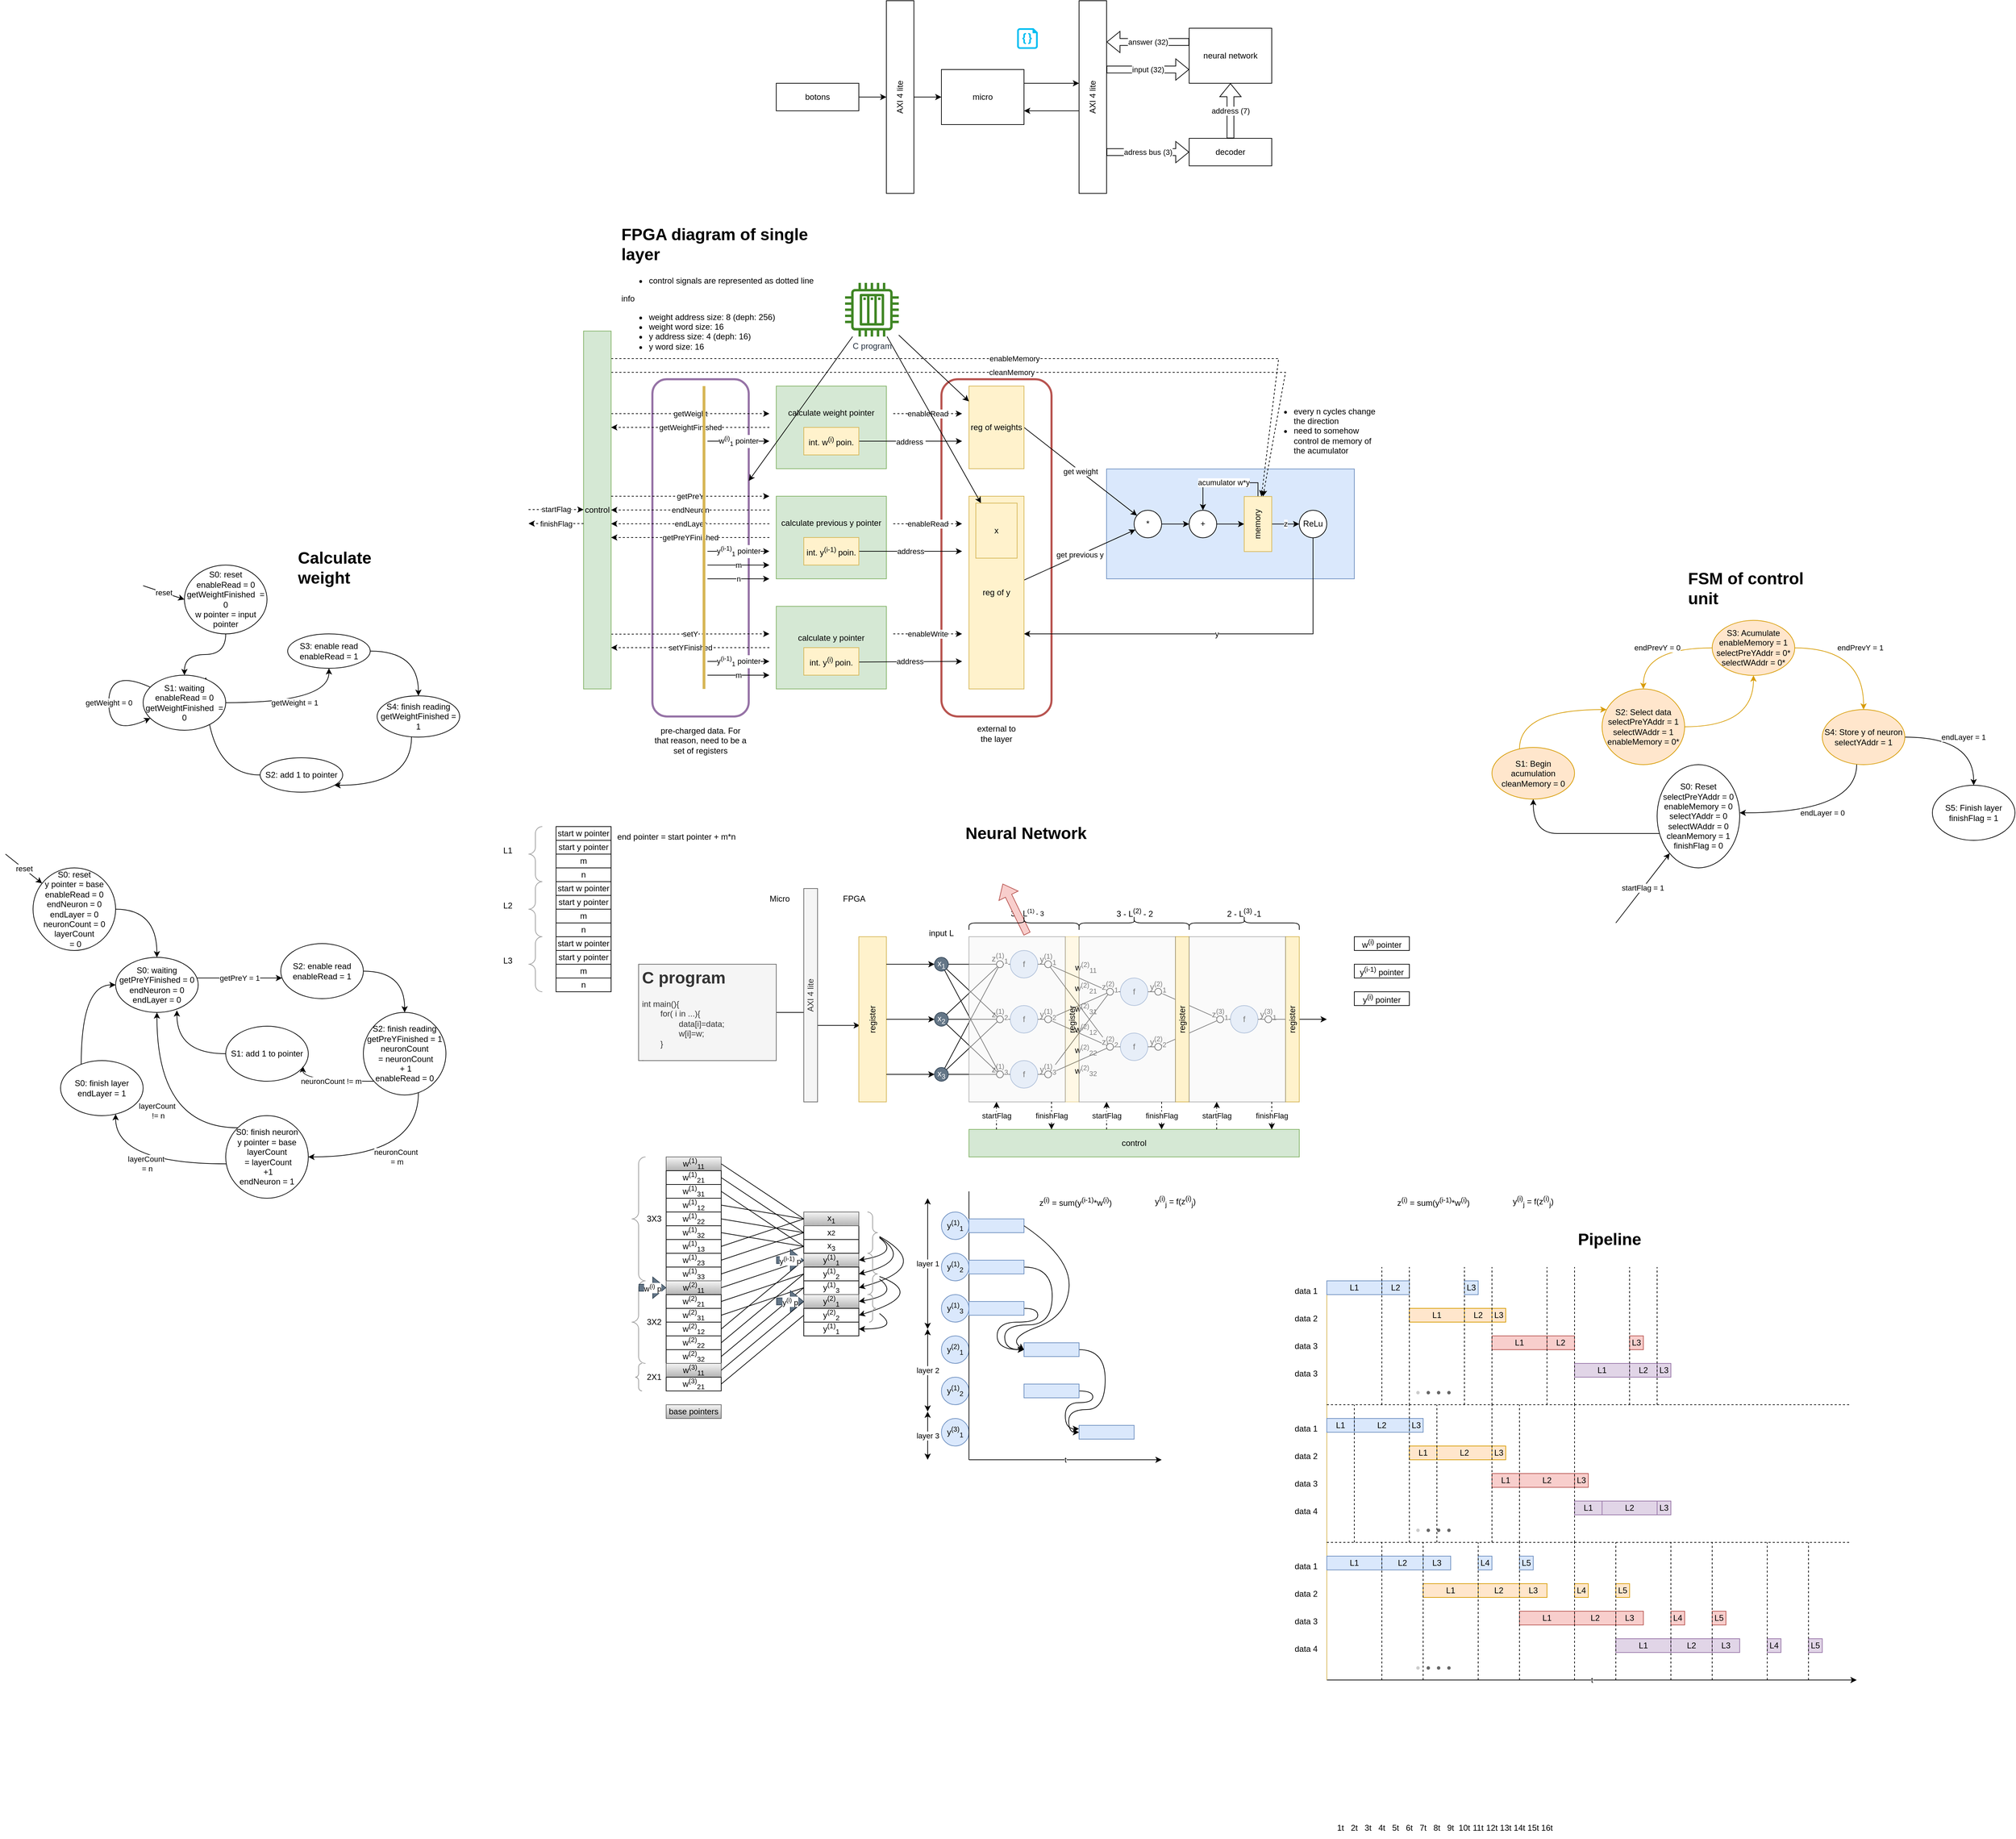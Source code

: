 <mxfile version="21.5.2" type="github">
  <diagram name="Página-1" id="68-ri3t_62zrD-WDxQXu">
    <mxGraphModel dx="8314" dy="4314" grid="0" gridSize="10" guides="0" tooltips="1" connect="1" arrows="1" fold="1" page="1" pageScale="1" pageWidth="827" pageHeight="1169" math="0" shadow="0">
      <root>
        <mxCell id="0" />
        <mxCell id="1" parent="0" />
        <mxCell id="NHjjjnDl3UXlkUb6KNAD-32" value="" style="rounded=1;whiteSpace=wrap;html=1;strokeWidth=3;strokeColor=#9673a6;" parent="1" vertex="1">
          <mxGeometry x="20" y="70" width="140" height="490" as="geometry" />
        </mxCell>
        <mxCell id="8xFIW8AcWVv0tGsdDjNo-16" value="" style="rounded=1;whiteSpace=wrap;html=1;strokeColor=#b85450;strokeWidth=3;" parent="1" vertex="1">
          <mxGeometry x="440" y="70" width="160" height="490" as="geometry" />
        </mxCell>
        <mxCell id="t8-O5Rs3jxAdFhY2lbRl-10" value="calculate weight pointer&lt;br&gt;&lt;br&gt;&lt;br&gt;&lt;br&gt;" style="rounded=0;whiteSpace=wrap;html=1;fillColor=#d5e8d4;strokeColor=#82b366;" parent="1" vertex="1">
          <mxGeometry x="200" y="80" width="160" height="120" as="geometry" />
        </mxCell>
        <mxCell id="t8-O5Rs3jxAdFhY2lbRl-9" value="calculate previous y pointer&lt;br&gt;&lt;br&gt;&lt;br&gt;&lt;br&gt;" style="rounded=0;whiteSpace=wrap;html=1;fillColor=#d5e8d4;strokeColor=#82b366;" parent="1" vertex="1">
          <mxGeometry x="200" y="240" width="160" height="120" as="geometry" />
        </mxCell>
        <mxCell id="t8-O5Rs3jxAdFhY2lbRl-7" value="calculate y pointer&lt;br&gt;&lt;br&gt;&lt;br&gt;" style="rounded=0;whiteSpace=wrap;html=1;fillColor=#d5e8d4;strokeColor=#82b366;" parent="1" vertex="1">
          <mxGeometry x="200" y="400" width="160" height="120" as="geometry" />
        </mxCell>
        <mxCell id="cXM49ELqJlq6IrReiL05-63" value="" style="rounded=0;whiteSpace=wrap;html=1;fillColor=#dae8fc;strokeColor=#6c8ebf;" parent="1" vertex="1">
          <mxGeometry x="680" y="200.37" width="360" height="159.63" as="geometry" />
        </mxCell>
        <mxCell id="cXM49ELqJlq6IrReiL05-6" style="edgeStyle=orthogonalEdgeStyle;rounded=0;orthogonalLoop=1;jettySize=auto;html=1;" parent="1" source="cXM49ELqJlq6IrReiL05-1" target="cXM49ELqJlq6IrReiL05-2" edge="1">
          <mxGeometry relative="1" as="geometry" />
        </mxCell>
        <mxCell id="cXM49ELqJlq6IrReiL05-1" value="botons" style="rounded=0;whiteSpace=wrap;html=1;" parent="1" vertex="1">
          <mxGeometry x="200" y="-360" width="120" height="40" as="geometry" />
        </mxCell>
        <mxCell id="cXM49ELqJlq6IrReiL05-22" style="edgeStyle=orthogonalEdgeStyle;rounded=0;orthogonalLoop=1;jettySize=auto;html=1;entryX=0;entryY=0.5;entryDx=0;entryDy=0;" parent="1" source="cXM49ELqJlq6IrReiL05-2" target="cXM49ELqJlq6IrReiL05-4" edge="1">
          <mxGeometry relative="1" as="geometry" />
        </mxCell>
        <mxCell id="cXM49ELqJlq6IrReiL05-2" value="AXI 4 lite" style="rounded=0;whiteSpace=wrap;html=1;rotation=-90;" parent="1" vertex="1">
          <mxGeometry x="240" y="-360" width="280" height="40" as="geometry" />
        </mxCell>
        <mxCell id="cXM49ELqJlq6IrReiL05-4" value="micro" style="rounded=0;whiteSpace=wrap;html=1;" parent="1" vertex="1">
          <mxGeometry x="440" y="-380" width="120" height="80" as="geometry" />
        </mxCell>
        <mxCell id="cXM49ELqJlq6IrReiL05-10" value="decoder" style="rounded=0;whiteSpace=wrap;html=1;" parent="1" vertex="1">
          <mxGeometry x="800" y="-280" width="120" height="40" as="geometry" />
        </mxCell>
        <mxCell id="cXM49ELqJlq6IrReiL05-11" value="neural network" style="rounded=0;whiteSpace=wrap;html=1;" parent="1" vertex="1">
          <mxGeometry x="800" y="-440" width="120" height="80" as="geometry" />
        </mxCell>
        <mxCell id="cXM49ELqJlq6IrReiL05-14" value="AXI 4 lite" style="rounded=0;whiteSpace=wrap;html=1;rotation=-90;" parent="1" vertex="1">
          <mxGeometry x="520" y="-360" width="280" height="40" as="geometry" />
        </mxCell>
        <mxCell id="cXM49ELqJlq6IrReiL05-15" value="adress bus (3)" style="shape=flexArrow;endArrow=classic;html=1;rounded=0;" parent="1" edge="1">
          <mxGeometry width="50" height="50" relative="1" as="geometry">
            <mxPoint x="680" y="-260" as="sourcePoint" />
            <mxPoint x="800" y="-260" as="targetPoint" />
          </mxGeometry>
        </mxCell>
        <mxCell id="cXM49ELqJlq6IrReiL05-16" value="input (32)" style="shape=flexArrow;endArrow=classic;html=1;rounded=0;" parent="1" edge="1">
          <mxGeometry width="50" height="50" relative="1" as="geometry">
            <mxPoint x="680" y="-380" as="sourcePoint" />
            <mxPoint x="800" y="-380" as="targetPoint" />
          </mxGeometry>
        </mxCell>
        <mxCell id="cXM49ELqJlq6IrReiL05-17" value="address (7)" style="shape=flexArrow;endArrow=classic;html=1;rounded=0;exitX=0.5;exitY=0;exitDx=0;exitDy=0;" parent="1" edge="1">
          <mxGeometry width="50" height="50" relative="1" as="geometry">
            <mxPoint x="860" y="-280" as="sourcePoint" />
            <mxPoint x="860" y="-360" as="targetPoint" />
          </mxGeometry>
        </mxCell>
        <mxCell id="cXM49ELqJlq6IrReiL05-19" value="answer (32)" style="shape=flexArrow;endArrow=none;html=1;rounded=0;startArrow=block;endFill=0;" parent="1" edge="1">
          <mxGeometry width="50" height="50" relative="1" as="geometry">
            <mxPoint x="680" y="-420" as="sourcePoint" />
            <mxPoint x="800" y="-420" as="targetPoint" />
          </mxGeometry>
        </mxCell>
        <mxCell id="cXM49ELqJlq6IrReiL05-23" value="" style="endArrow=classic;html=1;rounded=0;" parent="1" edge="1">
          <mxGeometry width="50" height="50" relative="1" as="geometry">
            <mxPoint x="560" y="-360" as="sourcePoint" />
            <mxPoint x="640" y="-360" as="targetPoint" />
          </mxGeometry>
        </mxCell>
        <mxCell id="cXM49ELqJlq6IrReiL05-24" value="" style="endArrow=none;html=1;rounded=0;startArrow=classic;startFill=1;endFill=0;" parent="1" edge="1">
          <mxGeometry width="50" height="50" relative="1" as="geometry">
            <mxPoint x="560" y="-320" as="sourcePoint" />
            <mxPoint x="640" y="-320" as="targetPoint" />
          </mxGeometry>
        </mxCell>
        <mxCell id="cXM49ELqJlq6IrReiL05-25" value="" style="verticalLabelPosition=bottom;html=1;verticalAlign=top;align=center;strokeColor=none;fillColor=#00BEF2;shape=mxgraph.azure.code_file;pointerEvents=1;" parent="1" vertex="1">
          <mxGeometry x="550" y="-440" width="30" height="30" as="geometry" />
        </mxCell>
        <mxCell id="cXM49ELqJlq6IrReiL05-50" style="rounded=0;orthogonalLoop=1;jettySize=auto;html=1;" parent="1" source="cXM49ELqJlq6IrReiL05-42" target="cXM49ELqJlq6IrReiL05-48" edge="1">
          <mxGeometry relative="1" as="geometry" />
        </mxCell>
        <mxCell id="cXM49ELqJlq6IrReiL05-42" value="*" style="ellipse;whiteSpace=wrap;html=1;aspect=fixed;" parent="1" vertex="1">
          <mxGeometry x="720" y="260.37" width="40" height="40" as="geometry" />
        </mxCell>
        <mxCell id="cXM49ELqJlq6IrReiL05-43" value="get weight" style="endArrow=classic;html=1;rounded=0;exitX=1;exitY=0.5;exitDx=0;exitDy=0;" parent="1" source="z2SttC8pkeUnPTJP8_GX-2" target="cXM49ELqJlq6IrReiL05-42" edge="1">
          <mxGeometry width="50" height="50" relative="1" as="geometry">
            <mxPoint x="555" y="100.37" as="sourcePoint" />
            <mxPoint x="640" y="270.37" as="targetPoint" />
          </mxGeometry>
        </mxCell>
        <mxCell id="cXM49ELqJlq6IrReiL05-54" style="edgeStyle=orthogonalEdgeStyle;rounded=0;orthogonalLoop=1;jettySize=auto;html=1;" parent="1" source="cXM49ELqJlq6IrReiL05-48" target="cXM49ELqJlq6IrReiL05-115" edge="1">
          <mxGeometry relative="1" as="geometry" />
        </mxCell>
        <mxCell id="cXM49ELqJlq6IrReiL05-62" value="acumulator w*y" style="edgeStyle=orthogonalEdgeStyle;rounded=0;orthogonalLoop=1;jettySize=auto;html=1;entryX=0.5;entryY=0;entryDx=0;entryDy=0;" parent="1" source="cXM49ELqJlq6IrReiL05-115" target="cXM49ELqJlq6IrReiL05-48" edge="1">
          <mxGeometry relative="1" as="geometry">
            <mxPoint x="760" y="190.37" as="targetPoint" />
            <Array as="points">
              <mxPoint x="900" y="220.37" />
              <mxPoint x="820" y="220.37" />
            </Array>
          </mxGeometry>
        </mxCell>
        <mxCell id="cXM49ELqJlq6IrReiL05-48" value="+" style="ellipse;whiteSpace=wrap;html=1;aspect=fixed;" parent="1" vertex="1">
          <mxGeometry x="800" y="260.37" width="40" height="40" as="geometry" />
        </mxCell>
        <mxCell id="cXM49ELqJlq6IrReiL05-53" value="ReLu" style="ellipse;whiteSpace=wrap;html=1;aspect=fixed;" parent="1" vertex="1">
          <mxGeometry x="960" y="260.37" width="40" height="40" as="geometry" />
        </mxCell>
        <mxCell id="cXM49ELqJlq6IrReiL05-55" value="y" style="endArrow=classic;html=1;rounded=0;edgeStyle=elbowEdgeStyle;" parent="1" source="cXM49ELqJlq6IrReiL05-53" target="ueNnbmR6eegOaz5hOX_r-89" edge="1">
          <mxGeometry width="50" height="50" relative="1" as="geometry">
            <mxPoint x="900" y="360" as="sourcePoint" />
            <mxPoint x="340.0" y="660" as="targetPoint" />
            <Array as="points">
              <mxPoint x="980" y="440" />
              <mxPoint x="560" y="450" />
              <mxPoint x="900" y="680" />
            </Array>
          </mxGeometry>
        </mxCell>
        <mxCell id="cXM49ELqJlq6IrReiL05-139" style="edgeStyle=orthogonalEdgeStyle;rounded=0;orthogonalLoop=1;jettySize=auto;html=1;entryX=0.463;entryY=0.036;entryDx=0;entryDy=0;entryPerimeter=0;" parent="1" source="cXM49ELqJlq6IrReiL05-61" target="cXM49ELqJlq6IrReiL05-110" edge="1">
          <mxGeometry relative="1" as="geometry" />
        </mxCell>
        <mxCell id="cXM49ELqJlq6IrReiL05-61" value="&lt;h1&gt;C program&lt;/h1&gt;&lt;div&gt;&lt;span style=&quot;background-color: initial;&quot;&gt;int main(){&lt;/span&gt;&lt;/div&gt;&lt;div&gt;&lt;span style=&quot;background-color: initial;&quot;&gt;&lt;span style=&quot;white-space: pre;&quot;&gt;&#x9;&lt;/span&gt;for( i in ...){&lt;br&gt;&lt;/span&gt;&lt;/div&gt;&lt;div&gt;&lt;span style=&quot;white-space: pre;&quot;&gt;&#x9;&lt;/span&gt;&lt;span style=&quot;white-space: pre;&quot;&gt;&#x9;&lt;/span&gt;data[i]=data;&lt;/div&gt;&lt;div&gt;&lt;span style=&quot;white-space: pre;&quot;&gt;&#x9;&lt;/span&gt;&lt;span style=&quot;white-space: pre;&quot;&gt;&#x9;&lt;/span&gt;w[i]=w;&lt;br&gt;&lt;/div&gt;&lt;div&gt;&lt;span style=&quot;background-color: initial;&quot;&gt;&lt;span style=&quot;white-space: pre;&quot;&gt;&#x9;&lt;/span&gt;}&lt;/span&gt;&lt;/div&gt;&lt;div&gt;&lt;div style=&quot;border-color: var(--border-color);&quot;&gt;&lt;br&gt;&lt;/div&gt;&lt;/div&gt;&lt;div&gt;&lt;span style=&quot;background-color: initial;&quot;&gt;}&lt;/span&gt;&lt;/div&gt;&lt;div&gt;&lt;br&gt;&lt;/div&gt;" style="text;html=1;strokeColor=#666666;fillColor=#f5f5f5;spacing=5;spacingTop=-20;whiteSpace=wrap;overflow=hidden;rounded=0;fontColor=#333333;" parent="1" vertex="1">
          <mxGeometry y="920" width="200" height="140" as="geometry" />
        </mxCell>
        <mxCell id="cXM49ELqJlq6IrReiL05-91" value="input L" style="text;html=1;strokeColor=none;fillColor=none;align=center;verticalAlign=middle;whiteSpace=wrap;rounded=0;" parent="1" vertex="1">
          <mxGeometry x="410" y="860" width="60" height="30" as="geometry" />
        </mxCell>
        <mxCell id="cXM49ELqJlq6IrReiL05-92" value="3 - L&lt;span style=&quot;font-size: 10px;&quot;&gt;&lt;sup&gt;(1) &lt;/sup&gt;- 3&lt;/span&gt;" style="text;html=1;strokeColor=none;fillColor=none;align=center;verticalAlign=middle;whiteSpace=wrap;rounded=0;" parent="1" vertex="1">
          <mxGeometry x="535" y="830" width="60" height="30" as="geometry" />
        </mxCell>
        <mxCell id="cXM49ELqJlq6IrReiL05-93" value="3 - L&lt;sup&gt;(2) &lt;/sup&gt;- 2" style="text;html=1;strokeColor=none;fillColor=none;align=center;verticalAlign=middle;whiteSpace=wrap;rounded=0;" parent="1" vertex="1">
          <mxGeometry x="691" y="830" width="60" height="30" as="geometry" />
        </mxCell>
        <mxCell id="cXM49ELqJlq6IrReiL05-110" value="register" style="rounded=0;whiteSpace=wrap;html=1;rotation=-90;fillColor=#fff2cc;strokeColor=#d6b656;" parent="1" vertex="1">
          <mxGeometry x="220" y="980" width="240" height="40" as="geometry" />
        </mxCell>
        <mxCell id="cXM49ELqJlq6IrReiL05-111" value="" style="shape=flexArrow;endArrow=classic;html=1;rounded=0;fillColor=#f8cecc;strokeColor=#b85450;exitX=0.604;exitY=-0.017;exitDx=0;exitDy=0;exitPerimeter=0;" parent="1" source="VyrQGjFrnwsROVNn3HrQ-78" edge="1">
          <mxGeometry width="50" height="50" relative="1" as="geometry">
            <mxPoint x="660" y="830" as="sourcePoint" />
            <mxPoint x="529" y="803" as="targetPoint" />
          </mxGeometry>
        </mxCell>
        <mxCell id="cXM49ELqJlq6IrReiL05-114" value="Micro&lt;span style=&quot;white-space: pre;&quot;&gt;&#x9;&lt;span style=&quot;white-space: pre;&quot;&gt;&#x9;&lt;/span&gt;&lt;span style=&quot;white-space: pre;&quot;&gt;&#x9;&lt;/span&gt;&lt;/span&gt;FPGA" style="text;html=1;strokeColor=none;fillColor=none;align=center;verticalAlign=middle;whiteSpace=wrap;rounded=0;" parent="1" vertex="1">
          <mxGeometry x="230" y="810" width="60" height="30" as="geometry" />
        </mxCell>
        <mxCell id="cXM49ELqJlq6IrReiL05-116" value="z" style="edgeStyle=orthogonalEdgeStyle;rounded=0;orthogonalLoop=1;jettySize=auto;html=1;" parent="1" source="cXM49ELqJlq6IrReiL05-115" target="cXM49ELqJlq6IrReiL05-53" edge="1">
          <mxGeometry relative="1" as="geometry" />
        </mxCell>
        <mxCell id="cXM49ELqJlq6IrReiL05-115" value="memory" style="rounded=0;whiteSpace=wrap;html=1;rotation=-90;fillColor=#fff2cc;strokeColor=#d6b656;" parent="1" vertex="1">
          <mxGeometry x="860" y="260.37" width="80" height="40" as="geometry" />
        </mxCell>
        <mxCell id="cXM49ELqJlq6IrReiL05-136" value="y&lt;sup&gt;(i)&lt;/sup&gt;&lt;sub&gt;j&lt;/sub&gt; = f(z&lt;sup style=&quot;border-color: var(--border-color);&quot;&gt;(i)&lt;/sup&gt;&lt;span style=&quot;border-color: var(--border-color);&quot;&gt;&lt;sub&gt;j&lt;/sub&gt;&lt;/span&gt;)" style="text;html=1;strokeColor=none;fillColor=none;align=center;verticalAlign=middle;whiteSpace=wrap;rounded=0;" parent="1" vertex="1">
          <mxGeometry x="715" y="1235" width="130" height="60" as="geometry" />
        </mxCell>
        <mxCell id="cXM49ELqJlq6IrReiL05-142" value="z&lt;sup&gt;(i)&lt;/sup&gt; = sum(y&lt;sup&gt;(i-1)&lt;/sup&gt;*w&lt;sup&gt;(i)&lt;/sup&gt;)" style="text;html=1;strokeColor=none;fillColor=none;align=center;verticalAlign=middle;whiteSpace=wrap;rounded=0;" parent="1" vertex="1">
          <mxGeometry x="560" y="1250" width="150" height="30" as="geometry" />
        </mxCell>
        <mxCell id="cXM49ELqJlq6IrReiL05-147" value="2 - L&lt;sup&gt;(3) &lt;/sup&gt;-1" style="text;html=1;strokeColor=none;fillColor=none;align=center;verticalAlign=middle;whiteSpace=wrap;rounded=0;" parent="1" vertex="1">
          <mxGeometry x="850" y="830" width="60" height="30" as="geometry" />
        </mxCell>
        <mxCell id="cXM49ELqJlq6IrReiL05-150" value="AXI 4 lite" style="rounded=0;whiteSpace=wrap;html=1;rotation=-90;fillColor=#f5f5f5;strokeColor=#666666;fontColor=#333333;" parent="1" vertex="1">
          <mxGeometry x="95" y="955" width="310" height="20" as="geometry" />
        </mxCell>
        <mxCell id="cXM49ELqJlq6IrReiL05-152" value="t" style="endArrow=classic;html=1;rounded=0;" parent="1" edge="1">
          <mxGeometry width="50" height="50" relative="1" as="geometry">
            <mxPoint x="480" y="1640" as="sourcePoint" />
            <mxPoint x="760" y="1640" as="targetPoint" />
          </mxGeometry>
        </mxCell>
        <mxCell id="cXM49ELqJlq6IrReiL05-154" value="y&lt;sup style=&quot;border-color: var(--border-color);&quot;&gt;(1)&lt;/sup&gt;&lt;sub style=&quot;border-color: var(--border-color);&quot;&gt;1&lt;/sub&gt;" style="ellipse;whiteSpace=wrap;html=1;aspect=fixed;fillColor=#dae8fc;strokeColor=#6c8ebf;" parent="1" vertex="1">
          <mxGeometry x="440" y="1280" width="40" height="40" as="geometry" />
        </mxCell>
        <mxCell id="cXM49ELqJlq6IrReiL05-155" value="y&lt;sup style=&quot;border-color: var(--border-color);&quot;&gt;(1)&lt;/sup&gt;&lt;span style=&quot;border-color: var(--border-color);&quot;&gt;&lt;sub&gt;2&lt;/sub&gt;&lt;/span&gt;" style="ellipse;whiteSpace=wrap;html=1;aspect=fixed;fillColor=#dae8fc;strokeColor=#6c8ebf;" parent="1" vertex="1">
          <mxGeometry x="440" y="1340" width="40" height="40" as="geometry" />
        </mxCell>
        <mxCell id="cXM49ELqJlq6IrReiL05-156" value="y&lt;sup style=&quot;border-color: var(--border-color);&quot;&gt;(1)&lt;/sup&gt;&lt;sub style=&quot;border-color: var(--border-color);&quot;&gt;3&lt;/sub&gt;" style="ellipse;whiteSpace=wrap;html=1;aspect=fixed;fillColor=#dae8fc;strokeColor=#6c8ebf;" parent="1" vertex="1">
          <mxGeometry x="440" y="1400" width="40" height="40" as="geometry" />
        </mxCell>
        <mxCell id="cXM49ELqJlq6IrReiL05-157" value="y&lt;sup style=&quot;border-color: var(--border-color);&quot;&gt;(2)&lt;/sup&gt;&lt;sub style=&quot;border-color: var(--border-color);&quot;&gt;1&lt;/sub&gt;" style="ellipse;whiteSpace=wrap;html=1;aspect=fixed;fillColor=#dae8fc;strokeColor=#6c8ebf;" parent="1" vertex="1">
          <mxGeometry x="440" y="1460" width="40" height="40" as="geometry" />
        </mxCell>
        <mxCell id="cXM49ELqJlq6IrReiL05-158" value="y&lt;sup style=&quot;border-color: var(--border-color);&quot;&gt;(1)&lt;/sup&gt;&lt;sub style=&quot;border-color: var(--border-color);&quot;&gt;2&lt;/sub&gt;" style="ellipse;whiteSpace=wrap;html=1;aspect=fixed;fillColor=#dae8fc;strokeColor=#6c8ebf;" parent="1" vertex="1">
          <mxGeometry x="440" y="1520" width="40" height="40" as="geometry" />
        </mxCell>
        <mxCell id="cXM49ELqJlq6IrReiL05-159" value="y&lt;sup style=&quot;border-color: var(--border-color);&quot;&gt;(3)&lt;/sup&gt;&lt;sub style=&quot;border-color: var(--border-color);&quot;&gt;1&lt;/sub&gt;" style="ellipse;whiteSpace=wrap;html=1;aspect=fixed;fillColor=#dae8fc;strokeColor=#6c8ebf;" parent="1" vertex="1">
          <mxGeometry x="440" y="1580" width="40" height="40" as="geometry" />
        </mxCell>
        <mxCell id="cXM49ELqJlq6IrReiL05-160" value="" style="endArrow=none;html=1;rounded=0;" parent="1" edge="1">
          <mxGeometry width="50" height="50" relative="1" as="geometry">
            <mxPoint x="480" y="1640" as="sourcePoint" />
            <mxPoint x="480" y="1250" as="targetPoint" />
          </mxGeometry>
        </mxCell>
        <mxCell id="cXM49ELqJlq6IrReiL05-161" value="" style="rounded=0;whiteSpace=wrap;html=1;fillColor=#dae8fc;strokeColor=#6c8ebf;" parent="1" vertex="1">
          <mxGeometry x="480" y="1290" width="80" height="20" as="geometry" />
        </mxCell>
        <mxCell id="cXM49ELqJlq6IrReiL05-171" style="edgeStyle=orthogonalEdgeStyle;rounded=0;orthogonalLoop=1;jettySize=auto;html=1;curved=1;entryX=0;entryY=0.5;entryDx=0;entryDy=0;exitX=1;exitY=0.5;exitDx=0;exitDy=0;" parent="1" source="cXM49ELqJlq6IrReiL05-162" target="cXM49ELqJlq6IrReiL05-164" edge="1">
          <mxGeometry relative="1" as="geometry">
            <Array as="points">
              <mxPoint x="601" y="1360" />
              <mxPoint x="601" y="1444" />
              <mxPoint x="532" y="1444" />
              <mxPoint x="532" y="1480" />
            </Array>
          </mxGeometry>
        </mxCell>
        <mxCell id="cXM49ELqJlq6IrReiL05-162" value="" style="rounded=0;whiteSpace=wrap;html=1;fillColor=#dae8fc;strokeColor=#6c8ebf;" parent="1" vertex="1">
          <mxGeometry x="480" y="1350" width="80" height="20" as="geometry" />
        </mxCell>
        <mxCell id="cXM49ELqJlq6IrReiL05-172" style="edgeStyle=orthogonalEdgeStyle;rounded=0;orthogonalLoop=1;jettySize=auto;html=1;entryX=0;entryY=0.5;entryDx=0;entryDy=0;curved=1;exitX=1;exitY=0.5;exitDx=0;exitDy=0;" parent="1" source="cXM49ELqJlq6IrReiL05-163" target="cXM49ELqJlq6IrReiL05-164" edge="1">
          <mxGeometry relative="1" as="geometry">
            <Array as="points">
              <mxPoint x="580" y="1420" />
              <mxPoint x="580" y="1440" />
              <mxPoint x="521" y="1440" />
              <mxPoint x="521" y="1480" />
            </Array>
          </mxGeometry>
        </mxCell>
        <mxCell id="cXM49ELqJlq6IrReiL05-163" value="" style="rounded=0;whiteSpace=wrap;html=1;fillColor=#dae8fc;strokeColor=#6c8ebf;" parent="1" vertex="1">
          <mxGeometry x="480" y="1410" width="80" height="20" as="geometry" />
        </mxCell>
        <mxCell id="cXM49ELqJlq6IrReiL05-173" style="edgeStyle=orthogonalEdgeStyle;rounded=0;orthogonalLoop=1;jettySize=auto;html=1;curved=1;exitX=1;exitY=0.5;exitDx=0;exitDy=0;" parent="1" source="cXM49ELqJlq6IrReiL05-164" target="cXM49ELqJlq6IrReiL05-166" edge="1">
          <mxGeometry relative="1" as="geometry">
            <Array as="points">
              <mxPoint x="678" y="1480" />
              <mxPoint x="678" y="1567" />
              <mxPoint x="625" y="1567" />
              <mxPoint x="625" y="1600" />
            </Array>
            <mxPoint x="631" y="1611" as="targetPoint" />
          </mxGeometry>
        </mxCell>
        <mxCell id="cXM49ELqJlq6IrReiL05-164" value="" style="rounded=0;whiteSpace=wrap;html=1;fillColor=#dae8fc;strokeColor=#6c8ebf;" parent="1" vertex="1">
          <mxGeometry x="560" y="1470" width="80" height="20" as="geometry" />
        </mxCell>
        <mxCell id="cXM49ELqJlq6IrReiL05-174" style="edgeStyle=orthogonalEdgeStyle;rounded=0;orthogonalLoop=1;jettySize=auto;html=1;curved=1;exitX=1;exitY=0.5;exitDx=0;exitDy=0;" parent="1" source="cXM49ELqJlq6IrReiL05-165" target="cXM49ELqJlq6IrReiL05-166" edge="1">
          <mxGeometry relative="1" as="geometry">
            <mxPoint x="615" y="1617" as="targetPoint" />
            <Array as="points">
              <mxPoint x="660" y="1540" />
              <mxPoint x="660" y="1557" />
              <mxPoint x="620" y="1557" />
              <mxPoint x="620" y="1595" />
            </Array>
          </mxGeometry>
        </mxCell>
        <mxCell id="cXM49ELqJlq6IrReiL05-165" value="" style="rounded=0;whiteSpace=wrap;html=1;fillColor=#dae8fc;strokeColor=#6c8ebf;" parent="1" vertex="1">
          <mxGeometry x="560" y="1530" width="80" height="20" as="geometry" />
        </mxCell>
        <mxCell id="cXM49ELqJlq6IrReiL05-166" value="" style="rounded=0;whiteSpace=wrap;html=1;fillColor=#dae8fc;strokeColor=#6c8ebf;" parent="1" vertex="1">
          <mxGeometry x="640" y="1590" width="80" height="20" as="geometry" />
        </mxCell>
        <mxCell id="cXM49ELqJlq6IrReiL05-167" value="layer 1" style="endArrow=classic;startArrow=classic;html=1;rounded=0;" parent="1" edge="1">
          <mxGeometry width="50" height="50" relative="1" as="geometry">
            <mxPoint x="420" y="1450" as="sourcePoint" />
            <mxPoint x="420" y="1260" as="targetPoint" />
          </mxGeometry>
        </mxCell>
        <mxCell id="cXM49ELqJlq6IrReiL05-168" value="layer 2" style="endArrow=classic;startArrow=classic;html=1;rounded=0;" parent="1" edge="1">
          <mxGeometry width="50" height="50" relative="1" as="geometry">
            <mxPoint x="420" y="1570" as="sourcePoint" />
            <mxPoint x="420" y="1450" as="targetPoint" />
          </mxGeometry>
        </mxCell>
        <mxCell id="cXM49ELqJlq6IrReiL05-169" value="layer 3" style="endArrow=classic;startArrow=classic;html=1;rounded=0;" parent="1" edge="1">
          <mxGeometry width="50" height="50" relative="1" as="geometry">
            <mxPoint x="420" y="1640" as="sourcePoint" />
            <mxPoint x="420" y="1570" as="targetPoint" />
          </mxGeometry>
        </mxCell>
        <mxCell id="cXM49ELqJlq6IrReiL05-170" value="" style="curved=1;endArrow=classic;html=1;rounded=0;exitX=1;exitY=0.5;exitDx=0;exitDy=0;entryX=0;entryY=0.5;entryDx=0;entryDy=0;" parent="1" source="cXM49ELqJlq6IrReiL05-161" target="cXM49ELqJlq6IrReiL05-164" edge="1">
          <mxGeometry width="50" height="50" relative="1" as="geometry">
            <mxPoint x="610" y="1480" as="sourcePoint" />
            <mxPoint x="660" y="1430" as="targetPoint" />
            <Array as="points">
              <mxPoint x="628" y="1346" />
              <mxPoint x="623" y="1431" />
              <mxPoint x="536" y="1463" />
            </Array>
          </mxGeometry>
        </mxCell>
        <mxCell id="VyrQGjFrnwsROVNn3HrQ-6" value="f" style="ellipse;whiteSpace=wrap;html=1;aspect=fixed;fillColor=#dae8fc;strokeColor=#6c8ebf;" parent="1" vertex="1">
          <mxGeometry x="540" y="900" width="40" height="40" as="geometry" />
        </mxCell>
        <mxCell id="VyrQGjFrnwsROVNn3HrQ-10" style="rounded=0;orthogonalLoop=1;jettySize=auto;html=1;endArrow=none;endFill=0;" parent="1" source="VyrQGjFrnwsROVNn3HrQ-7" target="VyrQGjFrnwsROVNn3HrQ-6" edge="1">
          <mxGeometry relative="1" as="geometry">
            <mxPoint x="520" y="907.5" as="targetPoint" />
            <mxPoint x="510" y="932.5" as="sourcePoint" />
          </mxGeometry>
        </mxCell>
        <mxCell id="VyrQGjFrnwsROVNn3HrQ-7" value="&lt;span style=&quot;color: rgb(0, 0, 0); font-family: Helvetica; font-size: 12px; font-style: normal; font-variant-ligatures: normal; font-variant-caps: normal; font-weight: 400; letter-spacing: normal; orphans: 2; text-align: center; text-indent: 0px; text-transform: none; widows: 2; word-spacing: 0px; -webkit-text-stroke-width: 0px; background-color: rgb(251, 251, 251); text-decoration-thickness: initial; text-decoration-style: initial; text-decoration-color: initial; float: none; display: inline !important;&quot;&gt;z&lt;/span&gt;&lt;sup style=&quot;border-color: var(--border-color); color: rgb(0, 0, 0); font-family: Helvetica; font-style: normal; font-variant-ligatures: normal; font-variant-caps: normal; font-weight: 400; letter-spacing: normal; orphans: 2; text-align: center; text-indent: 0px; text-transform: none; widows: 2; word-spacing: 0px; -webkit-text-stroke-width: 0px; background-color: rgb(251, 251, 251); text-decoration-thickness: initial; text-decoration-style: initial; text-decoration-color: initial;&quot;&gt;(1)&lt;/sup&gt;&lt;sub style=&quot;border-color: var(--border-color); color: rgb(0, 0, 0); font-family: Helvetica; font-style: normal; font-variant-ligatures: normal; font-variant-caps: normal; font-weight: 400; letter-spacing: normal; orphans: 2; text-align: center; text-indent: 0px; text-transform: none; widows: 2; word-spacing: 0px; -webkit-text-stroke-width: 0px; background-color: rgb(251, 251, 251); text-decoration-thickness: initial; text-decoration-style: initial; text-decoration-color: initial;&quot;&gt;1&lt;br&gt;&lt;br&gt;&lt;/sub&gt;" style="ellipse;whiteSpace=wrap;html=1;aspect=fixed;" parent="1" vertex="1">
          <mxGeometry x="520" y="915" width="10" height="10" as="geometry" />
        </mxCell>
        <mxCell id="VyrQGjFrnwsROVNn3HrQ-33" style="rounded=0;orthogonalLoop=1;jettySize=auto;html=1;endArrow=none;endFill=0;" parent="1" source="VyrQGjFrnwsROVNn3HrQ-9" target="VyrQGjFrnwsROVNn3HrQ-24" edge="1">
          <mxGeometry relative="1" as="geometry" />
        </mxCell>
        <mxCell id="VyrQGjFrnwsROVNn3HrQ-34" style="rounded=0;orthogonalLoop=1;jettySize=auto;html=1;endArrow=none;endFill=0;" parent="1" source="VyrQGjFrnwsROVNn3HrQ-9" target="VyrQGjFrnwsROVNn3HrQ-29" edge="1">
          <mxGeometry relative="1" as="geometry" />
        </mxCell>
        <mxCell id="VyrQGjFrnwsROVNn3HrQ-9" value="&lt;span style=&quot;color: rgb(0, 0, 0); font-family: Helvetica; font-size: 12px; font-style: normal; font-variant-ligatures: normal; font-variant-caps: normal; font-weight: 400; letter-spacing: normal; orphans: 2; text-align: center; text-indent: 0px; text-transform: none; widows: 2; word-spacing: 0px; -webkit-text-stroke-width: 0px; background-color: rgb(251, 251, 251); text-decoration-thickness: initial; text-decoration-style: initial; text-decoration-color: initial; float: none; display: inline !important;&quot;&gt;y&lt;/span&gt;&lt;sup style=&quot;border-color: var(--border-color); color: rgb(0, 0, 0); font-family: Helvetica; font-style: normal; font-variant-ligatures: normal; font-variant-caps: normal; font-weight: 400; letter-spacing: normal; orphans: 2; text-align: center; text-indent: 0px; text-transform: none; widows: 2; word-spacing: 0px; -webkit-text-stroke-width: 0px; background-color: rgb(251, 251, 251); text-decoration-thickness: initial; text-decoration-style: initial; text-decoration-color: initial;&quot;&gt;(1)&lt;/sup&gt;&lt;sub style=&quot;border-color: var(--border-color); color: rgb(0, 0, 0); font-family: Helvetica; font-style: normal; font-variant-ligatures: normal; font-variant-caps: normal; font-weight: 400; letter-spacing: normal; orphans: 2; text-align: center; text-indent: 0px; text-transform: none; widows: 2; word-spacing: 0px; -webkit-text-stroke-width: 0px; background-color: rgb(251, 251, 251); text-decoration-thickness: initial; text-decoration-style: initial; text-decoration-color: initial;&quot;&gt;1&lt;/sub&gt;&lt;br&gt;&lt;br&gt;" style="ellipse;whiteSpace=wrap;html=1;aspect=fixed;" parent="1" vertex="1">
          <mxGeometry x="590" y="915" width="10" height="10" as="geometry" />
        </mxCell>
        <mxCell id="VyrQGjFrnwsROVNn3HrQ-11" value="" style="endArrow=none;html=1;rounded=0;" parent="1" source="VyrQGjFrnwsROVNn3HrQ-6" target="VyrQGjFrnwsROVNn3HrQ-9" edge="1">
          <mxGeometry width="50" height="50" relative="1" as="geometry">
            <mxPoint x="500" y="950" as="sourcePoint" />
            <mxPoint x="550" y="900" as="targetPoint" />
          </mxGeometry>
        </mxCell>
        <mxCell id="VyrQGjFrnwsROVNn3HrQ-12" value="f" style="ellipse;whiteSpace=wrap;html=1;aspect=fixed;fillColor=#dae8fc;strokeColor=#6c8ebf;" parent="1" vertex="1">
          <mxGeometry x="540" y="980" width="40" height="40" as="geometry" />
        </mxCell>
        <mxCell id="VyrQGjFrnwsROVNn3HrQ-13" style="rounded=0;orthogonalLoop=1;jettySize=auto;html=1;endArrow=none;endFill=0;" parent="1" source="VyrQGjFrnwsROVNn3HrQ-14" target="VyrQGjFrnwsROVNn3HrQ-12" edge="1">
          <mxGeometry relative="1" as="geometry">
            <mxPoint x="520" y="987.5" as="targetPoint" />
            <mxPoint x="510" y="1012.5" as="sourcePoint" />
          </mxGeometry>
        </mxCell>
        <mxCell id="VyrQGjFrnwsROVNn3HrQ-14" value="&lt;span style=&quot;color: rgb(0, 0, 0); font-family: Helvetica; font-size: 12px; font-style: normal; font-variant-ligatures: normal; font-variant-caps: normal; font-weight: 400; letter-spacing: normal; orphans: 2; text-align: center; text-indent: 0px; text-transform: none; widows: 2; word-spacing: 0px; -webkit-text-stroke-width: 0px; background-color: rgb(251, 251, 251); text-decoration-thickness: initial; text-decoration-style: initial; text-decoration-color: initial; float: none; display: inline !important;&quot;&gt;z&lt;/span&gt;&lt;sup style=&quot;border-color: var(--border-color); color: rgb(0, 0, 0); font-family: Helvetica; font-style: normal; font-variant-ligatures: normal; font-variant-caps: normal; font-weight: 400; letter-spacing: normal; orphans: 2; text-align: center; text-indent: 0px; text-transform: none; widows: 2; word-spacing: 0px; -webkit-text-stroke-width: 0px; background-color: rgb(251, 251, 251); text-decoration-thickness: initial; text-decoration-style: initial; text-decoration-color: initial;&quot;&gt;(1)&lt;/sup&gt;&lt;sub style=&quot;border-color: var(--border-color); color: rgb(0, 0, 0); font-family: Helvetica; font-style: normal; font-variant-ligatures: normal; font-variant-caps: normal; font-weight: 400; letter-spacing: normal; orphans: 2; text-align: center; text-indent: 0px; text-transform: none; widows: 2; word-spacing: 0px; -webkit-text-stroke-width: 0px; background-color: rgb(251, 251, 251); text-decoration-thickness: initial; text-decoration-style: initial; text-decoration-color: initial;&quot;&gt;2&lt;br&gt;&lt;/sub&gt;&lt;br&gt;" style="ellipse;whiteSpace=wrap;html=1;aspect=fixed;" parent="1" vertex="1">
          <mxGeometry x="520" y="995" width="10" height="10" as="geometry" />
        </mxCell>
        <mxCell id="VyrQGjFrnwsROVNn3HrQ-35" style="rounded=0;orthogonalLoop=1;jettySize=auto;html=1;endArrow=none;endFill=0;" parent="1" source="VyrQGjFrnwsROVNn3HrQ-15" target="VyrQGjFrnwsROVNn3HrQ-24" edge="1">
          <mxGeometry relative="1" as="geometry" />
        </mxCell>
        <mxCell id="VyrQGjFrnwsROVNn3HrQ-36" style="rounded=0;orthogonalLoop=1;jettySize=auto;html=1;endArrow=none;endFill=0;" parent="1" source="VyrQGjFrnwsROVNn3HrQ-15" target="VyrQGjFrnwsROVNn3HrQ-29" edge="1">
          <mxGeometry relative="1" as="geometry" />
        </mxCell>
        <mxCell id="VyrQGjFrnwsROVNn3HrQ-15" value="&lt;span style=&quot;color: rgb(0, 0, 0); font-family: Helvetica; font-size: 12px; font-style: normal; font-variant-ligatures: normal; font-variant-caps: normal; font-weight: 400; letter-spacing: normal; orphans: 2; text-align: center; text-indent: 0px; text-transform: none; widows: 2; word-spacing: 0px; -webkit-text-stroke-width: 0px; background-color: rgb(251, 251, 251); text-decoration-thickness: initial; text-decoration-style: initial; text-decoration-color: initial; float: none; display: inline !important;&quot;&gt;y&lt;/span&gt;&lt;sup style=&quot;border-color: var(--border-color); color: rgb(0, 0, 0); font-family: Helvetica; font-style: normal; font-variant-ligatures: normal; font-variant-caps: normal; font-weight: 400; letter-spacing: normal; orphans: 2; text-align: center; text-indent: 0px; text-transform: none; widows: 2; word-spacing: 0px; -webkit-text-stroke-width: 0px; background-color: rgb(251, 251, 251); text-decoration-thickness: initial; text-decoration-style: initial; text-decoration-color: initial;&quot;&gt;(1)&lt;/sup&gt;&lt;sub style=&quot;border-color: var(--border-color); color: rgb(0, 0, 0); font-family: Helvetica; font-style: normal; font-variant-ligatures: normal; font-variant-caps: normal; font-weight: 400; letter-spacing: normal; orphans: 2; text-align: center; text-indent: 0px; text-transform: none; widows: 2; word-spacing: 0px; -webkit-text-stroke-width: 0px; background-color: rgb(251, 251, 251); text-decoration-thickness: initial; text-decoration-style: initial; text-decoration-color: initial;&quot;&gt;2&lt;/sub&gt;&lt;br&gt;&lt;br&gt;" style="ellipse;whiteSpace=wrap;html=1;aspect=fixed;" parent="1" vertex="1">
          <mxGeometry x="590" y="995" width="10" height="10" as="geometry" />
        </mxCell>
        <mxCell id="VyrQGjFrnwsROVNn3HrQ-16" value="" style="endArrow=none;html=1;rounded=0;" parent="1" source="VyrQGjFrnwsROVNn3HrQ-12" target="VyrQGjFrnwsROVNn3HrQ-15" edge="1">
          <mxGeometry width="50" height="50" relative="1" as="geometry">
            <mxPoint x="500" y="1030" as="sourcePoint" />
            <mxPoint x="550" y="980" as="targetPoint" />
          </mxGeometry>
        </mxCell>
        <mxCell id="VyrQGjFrnwsROVNn3HrQ-17" value="f" style="ellipse;whiteSpace=wrap;html=1;aspect=fixed;fillColor=#dae8fc;strokeColor=#6c8ebf;" parent="1" vertex="1">
          <mxGeometry x="540" y="1060" width="40" height="40" as="geometry" />
        </mxCell>
        <mxCell id="VyrQGjFrnwsROVNn3HrQ-18" style="rounded=0;orthogonalLoop=1;jettySize=auto;html=1;endArrow=none;endFill=0;" parent="1" source="VyrQGjFrnwsROVNn3HrQ-19" target="VyrQGjFrnwsROVNn3HrQ-17" edge="1">
          <mxGeometry relative="1" as="geometry">
            <mxPoint x="520" y="1067.5" as="targetPoint" />
            <mxPoint x="510" y="1092.5" as="sourcePoint" />
          </mxGeometry>
        </mxCell>
        <mxCell id="VyrQGjFrnwsROVNn3HrQ-19" value="&lt;span style=&quot;color: rgb(0, 0, 0); font-family: Helvetica; font-size: 12px; font-style: normal; font-variant-ligatures: normal; font-variant-caps: normal; font-weight: 400; letter-spacing: normal; orphans: 2; text-align: center; text-indent: 0px; text-transform: none; widows: 2; word-spacing: 0px; -webkit-text-stroke-width: 0px; background-color: rgb(251, 251, 251); text-decoration-thickness: initial; text-decoration-style: initial; text-decoration-color: initial; float: none; display: inline !important;&quot;&gt;z&lt;/span&gt;&lt;sup style=&quot;border-color: var(--border-color); color: rgb(0, 0, 0); font-family: Helvetica; font-style: normal; font-variant-ligatures: normal; font-variant-caps: normal; font-weight: 400; letter-spacing: normal; orphans: 2; text-align: center; text-indent: 0px; text-transform: none; widows: 2; word-spacing: 0px; -webkit-text-stroke-width: 0px; background-color: rgb(251, 251, 251); text-decoration-thickness: initial; text-decoration-style: initial; text-decoration-color: initial;&quot;&gt;(1)&lt;/sup&gt;&lt;span style=&quot;border-color: var(--border-color); color: rgb(0, 0, 0); font-family: Helvetica; font-style: normal; font-variant-ligatures: normal; font-variant-caps: normal; font-weight: 400; letter-spacing: normal; orphans: 2; text-align: center; text-indent: 0px; text-transform: none; widows: 2; word-spacing: 0px; -webkit-text-stroke-width: 0px; background-color: rgb(251, 251, 251); text-decoration-thickness: initial; text-decoration-style: initial; text-decoration-color: initial;&quot;&gt;&lt;sub&gt;3&lt;/sub&gt;&lt;/span&gt;&lt;br&gt;&lt;br&gt;" style="ellipse;whiteSpace=wrap;html=1;aspect=fixed;" parent="1" vertex="1">
          <mxGeometry x="520" y="1075" width="10" height="10" as="geometry" />
        </mxCell>
        <mxCell id="VyrQGjFrnwsROVNn3HrQ-37" style="rounded=0;orthogonalLoop=1;jettySize=auto;html=1;endArrow=none;endFill=0;" parent="1" source="VyrQGjFrnwsROVNn3HrQ-20" target="VyrQGjFrnwsROVNn3HrQ-29" edge="1">
          <mxGeometry relative="1" as="geometry" />
        </mxCell>
        <mxCell id="VyrQGjFrnwsROVNn3HrQ-71" style="rounded=0;orthogonalLoop=1;jettySize=auto;html=1;endArrow=none;endFill=0;" parent="1" source="VyrQGjFrnwsROVNn3HrQ-20" target="VyrQGjFrnwsROVNn3HrQ-24" edge="1">
          <mxGeometry relative="1" as="geometry" />
        </mxCell>
        <mxCell id="VyrQGjFrnwsROVNn3HrQ-20" value="&lt;span style=&quot;color: rgb(0, 0, 0); font-family: Helvetica; font-size: 12px; font-style: normal; font-variant-ligatures: normal; font-variant-caps: normal; font-weight: 400; letter-spacing: normal; orphans: 2; text-align: center; text-indent: 0px; text-transform: none; widows: 2; word-spacing: 0px; -webkit-text-stroke-width: 0px; background-color: rgb(251, 251, 251); text-decoration-thickness: initial; text-decoration-style: initial; text-decoration-color: initial; float: none; display: inline !important;&quot;&gt;y&lt;/span&gt;&lt;sup style=&quot;border-color: var(--border-color); color: rgb(0, 0, 0); font-family: Helvetica; font-style: normal; font-variant-ligatures: normal; font-variant-caps: normal; font-weight: 400; letter-spacing: normal; orphans: 2; text-align: center; text-indent: 0px; text-transform: none; widows: 2; word-spacing: 0px; -webkit-text-stroke-width: 0px; background-color: rgb(251, 251, 251); text-decoration-thickness: initial; text-decoration-style: initial; text-decoration-color: initial;&quot;&gt;(1)&lt;/sup&gt;&lt;span style=&quot;border-color: var(--border-color); color: rgb(0, 0, 0); font-family: Helvetica; font-style: normal; font-variant-ligatures: normal; font-variant-caps: normal; font-weight: 400; letter-spacing: normal; orphans: 2; text-align: center; text-indent: 0px; text-transform: none; widows: 2; word-spacing: 0px; -webkit-text-stroke-width: 0px; background-color: rgb(251, 251, 251); text-decoration-thickness: initial; text-decoration-style: initial; text-decoration-color: initial;&quot;&gt;&lt;sub&gt;3&lt;/sub&gt;&lt;/span&gt;&lt;br&gt;&lt;br&gt;" style="ellipse;whiteSpace=wrap;html=1;aspect=fixed;" parent="1" vertex="1">
          <mxGeometry x="590" y="1075" width="10" height="10" as="geometry" />
        </mxCell>
        <mxCell id="VyrQGjFrnwsROVNn3HrQ-21" value="" style="endArrow=none;html=1;rounded=0;" parent="1" source="VyrQGjFrnwsROVNn3HrQ-17" target="VyrQGjFrnwsROVNn3HrQ-20" edge="1">
          <mxGeometry width="50" height="50" relative="1" as="geometry">
            <mxPoint x="500" y="1110" as="sourcePoint" />
            <mxPoint x="550" y="1060" as="targetPoint" />
          </mxGeometry>
        </mxCell>
        <mxCell id="VyrQGjFrnwsROVNn3HrQ-22" value="f" style="ellipse;whiteSpace=wrap;html=1;aspect=fixed;fillColor=#dae8fc;strokeColor=#6c8ebf;" parent="1" vertex="1">
          <mxGeometry x="700" y="940" width="40" height="40" as="geometry" />
        </mxCell>
        <mxCell id="VyrQGjFrnwsROVNn3HrQ-23" style="rounded=0;orthogonalLoop=1;jettySize=auto;html=1;endArrow=none;endFill=0;" parent="1" source="VyrQGjFrnwsROVNn3HrQ-24" target="VyrQGjFrnwsROVNn3HrQ-22" edge="1">
          <mxGeometry relative="1" as="geometry">
            <mxPoint x="680" y="947.5" as="targetPoint" />
            <mxPoint x="670" y="972.5" as="sourcePoint" />
          </mxGeometry>
        </mxCell>
        <mxCell id="VyrQGjFrnwsROVNn3HrQ-24" value="&lt;span style=&quot;color: rgb(0, 0, 0); font-family: Helvetica; font-size: 12px; font-style: normal; font-variant-ligatures: normal; font-variant-caps: normal; font-weight: 400; letter-spacing: normal; orphans: 2; text-align: center; text-indent: 0px; text-transform: none; widows: 2; word-spacing: 0px; -webkit-text-stroke-width: 0px; background-color: rgb(251, 251, 251); text-decoration-thickness: initial; text-decoration-style: initial; text-decoration-color: initial; float: none; display: inline !important;&quot;&gt;z&lt;/span&gt;&lt;sup style=&quot;border-color: var(--border-color); color: rgb(0, 0, 0); font-family: Helvetica; font-style: normal; font-variant-ligatures: normal; font-variant-caps: normal; font-weight: 400; letter-spacing: normal; orphans: 2; text-align: center; text-indent: 0px; text-transform: none; widows: 2; word-spacing: 0px; -webkit-text-stroke-width: 0px; background-color: rgb(251, 251, 251); text-decoration-thickness: initial; text-decoration-style: initial; text-decoration-color: initial;&quot;&gt;(2)&lt;/sup&gt;&lt;sub style=&quot;border-color: var(--border-color); color: rgb(0, 0, 0); font-family: Helvetica; font-style: normal; font-variant-ligatures: normal; font-variant-caps: normal; font-weight: 400; letter-spacing: normal; orphans: 2; text-align: center; text-indent: 0px; text-transform: none; widows: 2; word-spacing: 0px; -webkit-text-stroke-width: 0px; background-color: rgb(251, 251, 251); text-decoration-thickness: initial; text-decoration-style: initial; text-decoration-color: initial;&quot;&gt;1&lt;/sub&gt;&lt;br&gt;&lt;br&gt;" style="ellipse;whiteSpace=wrap;html=1;aspect=fixed;" parent="1" vertex="1">
          <mxGeometry x="680" y="955" width="10" height="10" as="geometry" />
        </mxCell>
        <mxCell id="VyrQGjFrnwsROVNn3HrQ-44" style="rounded=0;orthogonalLoop=1;jettySize=auto;html=1;endArrow=none;endFill=0;" parent="1" source="VyrQGjFrnwsROVNn3HrQ-25" target="VyrQGjFrnwsROVNn3HrQ-41" edge="1">
          <mxGeometry relative="1" as="geometry" />
        </mxCell>
        <mxCell id="VyrQGjFrnwsROVNn3HrQ-25" value="&lt;span style=&quot;color: rgb(0, 0, 0); font-family: Helvetica; font-size: 12px; font-style: normal; font-variant-ligatures: normal; font-variant-caps: normal; font-weight: 400; letter-spacing: normal; orphans: 2; text-align: center; text-indent: 0px; text-transform: none; widows: 2; word-spacing: 0px; -webkit-text-stroke-width: 0px; background-color: rgb(251, 251, 251); text-decoration-thickness: initial; text-decoration-style: initial; text-decoration-color: initial; float: none; display: inline !important;&quot;&gt;y&lt;/span&gt;&lt;sup style=&quot;border-color: var(--border-color); color: rgb(0, 0, 0); font-family: Helvetica; font-style: normal; font-variant-ligatures: normal; font-variant-caps: normal; font-weight: 400; letter-spacing: normal; orphans: 2; text-align: center; text-indent: 0px; text-transform: none; widows: 2; word-spacing: 0px; -webkit-text-stroke-width: 0px; background-color: rgb(251, 251, 251); text-decoration-thickness: initial; text-decoration-style: initial; text-decoration-color: initial;&quot;&gt;(2)&lt;/sup&gt;&lt;sub style=&quot;border-color: var(--border-color); color: rgb(0, 0, 0); font-family: Helvetica; font-style: normal; font-variant-ligatures: normal; font-variant-caps: normal; font-weight: 400; letter-spacing: normal; orphans: 2; text-align: center; text-indent: 0px; text-transform: none; widows: 2; word-spacing: 0px; -webkit-text-stroke-width: 0px; background-color: rgb(251, 251, 251); text-decoration-thickness: initial; text-decoration-style: initial; text-decoration-color: initial;&quot;&gt;1&lt;/sub&gt;&lt;br&gt;&lt;br&gt;" style="ellipse;whiteSpace=wrap;html=1;aspect=fixed;" parent="1" vertex="1">
          <mxGeometry x="750" y="955" width="10" height="10" as="geometry" />
        </mxCell>
        <mxCell id="VyrQGjFrnwsROVNn3HrQ-26" value="" style="endArrow=none;html=1;rounded=0;" parent="1" source="VyrQGjFrnwsROVNn3HrQ-22" target="VyrQGjFrnwsROVNn3HrQ-25" edge="1">
          <mxGeometry width="50" height="50" relative="1" as="geometry">
            <mxPoint x="660" y="990" as="sourcePoint" />
            <mxPoint x="710" y="940" as="targetPoint" />
          </mxGeometry>
        </mxCell>
        <mxCell id="VyrQGjFrnwsROVNn3HrQ-27" value="f" style="ellipse;whiteSpace=wrap;html=1;aspect=fixed;fillColor=#dae8fc;strokeColor=#6c8ebf;" parent="1" vertex="1">
          <mxGeometry x="700" y="1020" width="40" height="40" as="geometry" />
        </mxCell>
        <mxCell id="VyrQGjFrnwsROVNn3HrQ-28" style="rounded=0;orthogonalLoop=1;jettySize=auto;html=1;endArrow=none;endFill=0;" parent="1" source="VyrQGjFrnwsROVNn3HrQ-29" target="VyrQGjFrnwsROVNn3HrQ-27" edge="1">
          <mxGeometry relative="1" as="geometry">
            <mxPoint x="680" y="1027.5" as="targetPoint" />
            <mxPoint x="670" y="1052.5" as="sourcePoint" />
          </mxGeometry>
        </mxCell>
        <mxCell id="VyrQGjFrnwsROVNn3HrQ-29" value="&lt;span style=&quot;color: rgb(0, 0, 0); font-family: Helvetica; font-size: 12px; font-style: normal; font-variant-ligatures: normal; font-variant-caps: normal; font-weight: 400; letter-spacing: normal; orphans: 2; text-align: center; text-indent: 0px; text-transform: none; widows: 2; word-spacing: 0px; -webkit-text-stroke-width: 0px; background-color: rgb(251, 251, 251); text-decoration-thickness: initial; text-decoration-style: initial; text-decoration-color: initial; float: none; display: inline !important;&quot;&gt;z&lt;/span&gt;&lt;sup style=&quot;border-color: var(--border-color); color: rgb(0, 0, 0); font-family: Helvetica; font-style: normal; font-variant-ligatures: normal; font-variant-caps: normal; font-weight: 400; letter-spacing: normal; orphans: 2; text-align: center; text-indent: 0px; text-transform: none; widows: 2; word-spacing: 0px; -webkit-text-stroke-width: 0px; background-color: rgb(251, 251, 251); text-decoration-thickness: initial; text-decoration-style: initial; text-decoration-color: initial;&quot;&gt;(2)&lt;/sup&gt;&lt;span style=&quot;border-color: var(--border-color); color: rgb(0, 0, 0); font-family: Helvetica; font-style: normal; font-variant-ligatures: normal; font-variant-caps: normal; font-weight: 400; letter-spacing: normal; orphans: 2; text-align: center; text-indent: 0px; text-transform: none; widows: 2; word-spacing: 0px; -webkit-text-stroke-width: 0px; background-color: rgb(251, 251, 251); text-decoration-thickness: initial; text-decoration-style: initial; text-decoration-color: initial;&quot;&gt;&lt;sub&gt;2&lt;/sub&gt;&lt;/span&gt;&lt;br&gt;&lt;br&gt;" style="ellipse;whiteSpace=wrap;html=1;aspect=fixed;" parent="1" vertex="1">
          <mxGeometry x="680" y="1035" width="10" height="10" as="geometry" />
        </mxCell>
        <mxCell id="VyrQGjFrnwsROVNn3HrQ-45" style="rounded=0;orthogonalLoop=1;jettySize=auto;html=1;endArrow=none;endFill=0;" parent="1" source="VyrQGjFrnwsROVNn3HrQ-30" target="VyrQGjFrnwsROVNn3HrQ-41" edge="1">
          <mxGeometry relative="1" as="geometry" />
        </mxCell>
        <mxCell id="VyrQGjFrnwsROVNn3HrQ-30" value="&lt;span style=&quot;color: rgb(0, 0, 0); font-family: Helvetica; font-size: 12px; font-style: normal; font-variant-ligatures: normal; font-variant-caps: normal; font-weight: 400; letter-spacing: normal; orphans: 2; text-align: center; text-indent: 0px; text-transform: none; widows: 2; word-spacing: 0px; -webkit-text-stroke-width: 0px; background-color: rgb(251, 251, 251); text-decoration-thickness: initial; text-decoration-style: initial; text-decoration-color: initial; float: none; display: inline !important;&quot;&gt;y&lt;/span&gt;&lt;sup style=&quot;border-color: var(--border-color); color: rgb(0, 0, 0); font-family: Helvetica; font-style: normal; font-variant-ligatures: normal; font-variant-caps: normal; font-weight: 400; letter-spacing: normal; orphans: 2; text-align: center; text-indent: 0px; text-transform: none; widows: 2; word-spacing: 0px; -webkit-text-stroke-width: 0px; background-color: rgb(251, 251, 251); text-decoration-thickness: initial; text-decoration-style: initial; text-decoration-color: initial;&quot;&gt;(2)&lt;/sup&gt;&lt;span style=&quot;border-color: var(--border-color); color: rgb(0, 0, 0); font-family: Helvetica; font-style: normal; font-variant-ligatures: normal; font-variant-caps: normal; font-weight: 400; letter-spacing: normal; orphans: 2; text-align: center; text-indent: 0px; text-transform: none; widows: 2; word-spacing: 0px; -webkit-text-stroke-width: 0px; background-color: rgb(251, 251, 251); text-decoration-thickness: initial; text-decoration-style: initial; text-decoration-color: initial;&quot;&gt;&lt;sub&gt;2&lt;br&gt;&lt;/sub&gt;&lt;/span&gt;&lt;br&gt;" style="ellipse;whiteSpace=wrap;html=1;aspect=fixed;" parent="1" vertex="1">
          <mxGeometry x="750" y="1035" width="10" height="10" as="geometry" />
        </mxCell>
        <mxCell id="VyrQGjFrnwsROVNn3HrQ-31" value="" style="endArrow=none;html=1;rounded=0;" parent="1" source="VyrQGjFrnwsROVNn3HrQ-27" target="VyrQGjFrnwsROVNn3HrQ-30" edge="1">
          <mxGeometry width="50" height="50" relative="1" as="geometry">
            <mxPoint x="660" y="1070" as="sourcePoint" />
            <mxPoint x="710" y="1020" as="targetPoint" />
          </mxGeometry>
        </mxCell>
        <mxCell id="VyrQGjFrnwsROVNn3HrQ-39" value="f" style="ellipse;whiteSpace=wrap;html=1;aspect=fixed;fillColor=#dae8fc;strokeColor=#6c8ebf;" parent="1" vertex="1">
          <mxGeometry x="860" y="980" width="40" height="40" as="geometry" />
        </mxCell>
        <mxCell id="VyrQGjFrnwsROVNn3HrQ-40" style="rounded=0;orthogonalLoop=1;jettySize=auto;html=1;endArrow=none;endFill=0;" parent="1" source="VyrQGjFrnwsROVNn3HrQ-41" target="VyrQGjFrnwsROVNn3HrQ-39" edge="1">
          <mxGeometry relative="1" as="geometry">
            <mxPoint x="840" y="987.5" as="targetPoint" />
            <mxPoint x="830" y="1012.5" as="sourcePoint" />
          </mxGeometry>
        </mxCell>
        <mxCell id="VyrQGjFrnwsROVNn3HrQ-41" value="&lt;span style=&quot;color: rgb(0, 0, 0); font-family: Helvetica; font-size: 12px; font-style: normal; font-variant-ligatures: normal; font-variant-caps: normal; font-weight: 400; letter-spacing: normal; orphans: 2; text-align: center; text-indent: 0px; text-transform: none; widows: 2; word-spacing: 0px; -webkit-text-stroke-width: 0px; background-color: rgb(251, 251, 251); text-decoration-thickness: initial; text-decoration-style: initial; text-decoration-color: initial; float: none; display: inline !important;&quot;&gt;z&lt;/span&gt;&lt;sup style=&quot;border-color: var(--border-color); color: rgb(0, 0, 0); font-family: Helvetica; font-style: normal; font-variant-ligatures: normal; font-variant-caps: normal; font-weight: 400; letter-spacing: normal; orphans: 2; text-align: center; text-indent: 0px; text-transform: none; widows: 2; word-spacing: 0px; -webkit-text-stroke-width: 0px; background-color: rgb(251, 251, 251); text-decoration-thickness: initial; text-decoration-style: initial; text-decoration-color: initial;&quot;&gt;(3)&lt;/sup&gt;&lt;sub style=&quot;border-color: var(--border-color); color: rgb(0, 0, 0); font-family: Helvetica; font-style: normal; font-variant-ligatures: normal; font-variant-caps: normal; font-weight: 400; letter-spacing: normal; orphans: 2; text-align: center; text-indent: 0px; text-transform: none; widows: 2; word-spacing: 0px; -webkit-text-stroke-width: 0px; background-color: rgb(251, 251, 251); text-decoration-thickness: initial; text-decoration-style: initial; text-decoration-color: initial;&quot;&gt;1&lt;/sub&gt;&lt;br&gt;&lt;br&gt;" style="ellipse;whiteSpace=wrap;html=1;aspect=fixed;" parent="1" vertex="1">
          <mxGeometry x="840" y="995" width="10" height="10" as="geometry" />
        </mxCell>
        <mxCell id="VyrQGjFrnwsROVNn3HrQ-42" value="&lt;span style=&quot;color: rgb(0, 0, 0); font-family: Helvetica; font-size: 12px; font-style: normal; font-variant-ligatures: normal; font-variant-caps: normal; font-weight: 400; letter-spacing: normal; orphans: 2; text-align: center; text-indent: 0px; text-transform: none; widows: 2; word-spacing: 0px; -webkit-text-stroke-width: 0px; background-color: rgb(251, 251, 251); text-decoration-thickness: initial; text-decoration-style: initial; text-decoration-color: initial; float: none; display: inline !important;&quot;&gt;y&lt;/span&gt;&lt;sup style=&quot;border-color: var(--border-color); color: rgb(0, 0, 0); font-family: Helvetica; font-style: normal; font-variant-ligatures: normal; font-variant-caps: normal; font-weight: 400; letter-spacing: normal; orphans: 2; text-align: center; text-indent: 0px; text-transform: none; widows: 2; word-spacing: 0px; -webkit-text-stroke-width: 0px; background-color: rgb(251, 251, 251); text-decoration-thickness: initial; text-decoration-style: initial; text-decoration-color: initial;&quot;&gt;(3)&lt;/sup&gt;&lt;sub style=&quot;border-color: var(--border-color); color: rgb(0, 0, 0); font-family: Helvetica; font-style: normal; font-variant-ligatures: normal; font-variant-caps: normal; font-weight: 400; letter-spacing: normal; orphans: 2; text-align: center; text-indent: 0px; text-transform: none; widows: 2; word-spacing: 0px; -webkit-text-stroke-width: 0px; background-color: rgb(251, 251, 251); text-decoration-thickness: initial; text-decoration-style: initial; text-decoration-color: initial;&quot;&gt;1&lt;/sub&gt;&lt;br&gt;&lt;br&gt;" style="ellipse;whiteSpace=wrap;html=1;aspect=fixed;" parent="1" vertex="1">
          <mxGeometry x="910" y="995" width="10" height="10" as="geometry" />
        </mxCell>
        <mxCell id="VyrQGjFrnwsROVNn3HrQ-43" value="" style="endArrow=none;html=1;rounded=0;" parent="1" source="VyrQGjFrnwsROVNn3HrQ-39" target="VyrQGjFrnwsROVNn3HrQ-42" edge="1">
          <mxGeometry width="50" height="50" relative="1" as="geometry">
            <mxPoint x="820" y="1030" as="sourcePoint" />
            <mxPoint x="870" y="980" as="targetPoint" />
          </mxGeometry>
        </mxCell>
        <mxCell id="VyrQGjFrnwsROVNn3HrQ-48" value="register" style="rounded=0;whiteSpace=wrap;html=1;rotation=-90;fillColor=#fff2cc;strokeColor=#d6b656;opacity=50;" parent="1" vertex="1">
          <mxGeometry x="510" y="990" width="240" height="20" as="geometry" />
        </mxCell>
        <mxCell id="VyrQGjFrnwsROVNn3HrQ-50" style="edgeStyle=orthogonalEdgeStyle;rounded=0;orthogonalLoop=1;jettySize=auto;html=1;endArrow=none;endFill=0;" parent="1" source="VyrQGjFrnwsROVNn3HrQ-49" target="VyrQGjFrnwsROVNn3HrQ-7" edge="1">
          <mxGeometry relative="1" as="geometry" />
        </mxCell>
        <mxCell id="VyrQGjFrnwsROVNn3HrQ-55" style="rounded=0;orthogonalLoop=1;jettySize=auto;html=1;endArrow=none;endFill=0;" parent="1" source="VyrQGjFrnwsROVNn3HrQ-49" target="VyrQGjFrnwsROVNn3HrQ-14" edge="1">
          <mxGeometry relative="1" as="geometry" />
        </mxCell>
        <mxCell id="VyrQGjFrnwsROVNn3HrQ-60" style="rounded=0;orthogonalLoop=1;jettySize=auto;html=1;endArrow=none;endFill=0;" parent="1" source="VyrQGjFrnwsROVNn3HrQ-49" target="VyrQGjFrnwsROVNn3HrQ-19" edge="1">
          <mxGeometry relative="1" as="geometry" />
        </mxCell>
        <mxCell id="VyrQGjFrnwsROVNn3HrQ-49" value="x&lt;sub&gt;1&lt;br&gt;&lt;/sub&gt;" style="ellipse;whiteSpace=wrap;html=1;aspect=fixed;fillColor=#647687;fontColor=#ffffff;strokeColor=#314354;" parent="1" vertex="1">
          <mxGeometry x="430" y="910" width="20" height="20" as="geometry" />
        </mxCell>
        <mxCell id="VyrQGjFrnwsROVNn3HrQ-54" style="edgeStyle=orthogonalEdgeStyle;rounded=0;orthogonalLoop=1;jettySize=auto;html=1;endArrow=none;endFill=0;" parent="1" source="VyrQGjFrnwsROVNn3HrQ-51" target="VyrQGjFrnwsROVNn3HrQ-14" edge="1">
          <mxGeometry relative="1" as="geometry" />
        </mxCell>
        <mxCell id="VyrQGjFrnwsROVNn3HrQ-57" style="rounded=0;orthogonalLoop=1;jettySize=auto;html=1;endArrow=none;endFill=0;" parent="1" source="VyrQGjFrnwsROVNn3HrQ-51" target="VyrQGjFrnwsROVNn3HrQ-19" edge="1">
          <mxGeometry relative="1" as="geometry" />
        </mxCell>
        <mxCell id="VyrQGjFrnwsROVNn3HrQ-58" style="rounded=0;orthogonalLoop=1;jettySize=auto;html=1;endArrow=none;endFill=0;" parent="1" source="VyrQGjFrnwsROVNn3HrQ-51" target="VyrQGjFrnwsROVNn3HrQ-7" edge="1">
          <mxGeometry relative="1" as="geometry" />
        </mxCell>
        <mxCell id="VyrQGjFrnwsROVNn3HrQ-51" value="x&lt;sub&gt;2&lt;/sub&gt;" style="ellipse;whiteSpace=wrap;html=1;aspect=fixed;fillColor=#647687;fontColor=#ffffff;strokeColor=#314354;" parent="1" vertex="1">
          <mxGeometry x="430" y="990" width="20" height="20" as="geometry" />
        </mxCell>
        <mxCell id="VyrQGjFrnwsROVNn3HrQ-53" style="edgeStyle=orthogonalEdgeStyle;rounded=0;orthogonalLoop=1;jettySize=auto;html=1;endArrow=none;endFill=0;" parent="1" source="VyrQGjFrnwsROVNn3HrQ-52" target="VyrQGjFrnwsROVNn3HrQ-19" edge="1">
          <mxGeometry relative="1" as="geometry" />
        </mxCell>
        <mxCell id="VyrQGjFrnwsROVNn3HrQ-56" style="rounded=0;orthogonalLoop=1;jettySize=auto;html=1;endArrow=none;endFill=0;" parent="1" source="VyrQGjFrnwsROVNn3HrQ-52" target="VyrQGjFrnwsROVNn3HrQ-7" edge="1">
          <mxGeometry relative="1" as="geometry" />
        </mxCell>
        <mxCell id="VyrQGjFrnwsROVNn3HrQ-59" style="rounded=0;orthogonalLoop=1;jettySize=auto;html=1;endArrow=none;endFill=0;" parent="1" source="VyrQGjFrnwsROVNn3HrQ-52" target="VyrQGjFrnwsROVNn3HrQ-14" edge="1">
          <mxGeometry relative="1" as="geometry" />
        </mxCell>
        <mxCell id="VyrQGjFrnwsROVNn3HrQ-52" value="x&lt;sub&gt;3&lt;/sub&gt;" style="ellipse;whiteSpace=wrap;html=1;aspect=fixed;fillColor=#647687;fontColor=#ffffff;strokeColor=#314354;" parent="1" vertex="1">
          <mxGeometry x="430" y="1070" width="20" height="20" as="geometry" />
        </mxCell>
        <mxCell id="VyrQGjFrnwsROVNn3HrQ-61" value="" style="endArrow=classic;html=1;rounded=0;" parent="1" target="VyrQGjFrnwsROVNn3HrQ-49" edge="1">
          <mxGeometry width="50" height="50" relative="1" as="geometry">
            <mxPoint x="360" y="920" as="sourcePoint" />
            <mxPoint x="420" y="900" as="targetPoint" />
          </mxGeometry>
        </mxCell>
        <mxCell id="VyrQGjFrnwsROVNn3HrQ-62" value="" style="endArrow=classic;html=1;rounded=0;" parent="1" edge="1">
          <mxGeometry width="50" height="50" relative="1" as="geometry">
            <mxPoint x="360" y="1000" as="sourcePoint" />
            <mxPoint x="430" y="1000" as="targetPoint" />
          </mxGeometry>
        </mxCell>
        <mxCell id="VyrQGjFrnwsROVNn3HrQ-63" value="" style="endArrow=classic;html=1;rounded=0;" parent="1" edge="1">
          <mxGeometry width="50" height="50" relative="1" as="geometry">
            <mxPoint x="360" y="1080" as="sourcePoint" />
            <mxPoint x="430" y="1080" as="targetPoint" />
          </mxGeometry>
        </mxCell>
        <mxCell id="VyrQGjFrnwsROVNn3HrQ-64" value="register" style="rounded=0;whiteSpace=wrap;html=1;rotation=-90;fillColor=#fff2cc;strokeColor=#d6b656;" parent="1" vertex="1">
          <mxGeometry x="670" y="990" width="240" height="20" as="geometry" />
        </mxCell>
        <mxCell id="VyrQGjFrnwsROVNn3HrQ-66" value="" style="endArrow=classic;html=1;rounded=0;" parent="1" edge="1">
          <mxGeometry width="50" height="50" relative="1" as="geometry">
            <mxPoint x="920" y="1000" as="sourcePoint" />
            <mxPoint x="1000" y="1000" as="targetPoint" />
          </mxGeometry>
        </mxCell>
        <mxCell id="VyrQGjFrnwsROVNn3HrQ-65" value="register" style="rounded=0;whiteSpace=wrap;html=1;rotation=-90;fillColor=#fff2cc;strokeColor=#d6b656;" parent="1" vertex="1">
          <mxGeometry x="830" y="990" width="240" height="20" as="geometry" />
        </mxCell>
        <mxCell id="VyrQGjFrnwsROVNn3HrQ-68" value="w&lt;sup&gt;(2)&lt;/sup&gt;&lt;sub&gt;11&lt;/sub&gt;" style="text;html=1;strokeColor=none;fillColor=none;align=center;verticalAlign=middle;whiteSpace=wrap;rounded=0;" parent="1" vertex="1">
          <mxGeometry x="620" y="910" width="60" height="30" as="geometry" />
        </mxCell>
        <mxCell id="VyrQGjFrnwsROVNn3HrQ-69" value="w&lt;sup&gt;(2)&lt;/sup&gt;&lt;sub&gt;22&lt;/sub&gt;" style="text;html=1;strokeColor=none;fillColor=none;align=center;verticalAlign=middle;whiteSpace=wrap;rounded=0;" parent="1" vertex="1">
          <mxGeometry x="620" y="1030" width="60" height="30" as="geometry" />
        </mxCell>
        <mxCell id="VyrQGjFrnwsROVNn3HrQ-70" value="w&lt;sup&gt;(2)&lt;/sup&gt;&lt;sub&gt;31&lt;/sub&gt;" style="text;html=1;strokeColor=none;fillColor=none;align=center;verticalAlign=middle;whiteSpace=wrap;rounded=0;" parent="1" vertex="1">
          <mxGeometry x="620" y="970" width="60" height="30" as="geometry" />
        </mxCell>
        <mxCell id="VyrQGjFrnwsROVNn3HrQ-72" value="w&lt;sup&gt;(2)&lt;/sup&gt;&lt;sub&gt;32&lt;/sub&gt;" style="text;html=1;strokeColor=none;fillColor=none;align=center;verticalAlign=middle;whiteSpace=wrap;rounded=0;" parent="1" vertex="1">
          <mxGeometry x="620" y="1060" width="60" height="30" as="geometry" />
        </mxCell>
        <mxCell id="VyrQGjFrnwsROVNn3HrQ-73" value="w&lt;sup style=&quot;border-color: var(--border-color);&quot;&gt;(2)&lt;/sup&gt;&lt;sub style=&quot;border-color: var(--border-color);&quot;&gt;21&lt;/sub&gt;" style="text;html=1;strokeColor=none;fillColor=none;align=center;verticalAlign=middle;whiteSpace=wrap;rounded=0;" parent="1" vertex="1">
          <mxGeometry x="620" y="940" width="60" height="30" as="geometry" />
        </mxCell>
        <mxCell id="VyrQGjFrnwsROVNn3HrQ-74" value="w&lt;sup&gt;(2)&lt;/sup&gt;&lt;sub&gt;12&lt;/sub&gt;" style="text;html=1;strokeColor=none;fillColor=none;align=center;verticalAlign=middle;whiteSpace=wrap;rounded=0;" parent="1" vertex="1">
          <mxGeometry x="620" y="1000" width="60" height="30" as="geometry" />
        </mxCell>
        <mxCell id="VyrQGjFrnwsROVNn3HrQ-77" value="" style="rounded=0;whiteSpace=wrap;html=1;fillColor=#f5f5f5;strokeColor=#666666;opacity=50;fontColor=#333333;" parent="1" vertex="1">
          <mxGeometry x="640" y="880" width="140" height="240" as="geometry" />
        </mxCell>
        <mxCell id="VyrQGjFrnwsROVNn3HrQ-78" value="" style="rounded=0;whiteSpace=wrap;html=1;fillColor=#f5f5f5;strokeColor=#666666;opacity=50;fontColor=#333333;" parent="1" vertex="1">
          <mxGeometry x="480" y="880" width="140" height="240" as="geometry" />
        </mxCell>
        <mxCell id="VyrQGjFrnwsROVNn3HrQ-79" value="" style="rounded=0;whiteSpace=wrap;html=1;fillColor=#f5f5f5;strokeColor=#666666;opacity=50;fontColor=#333333;" parent="1" vertex="1">
          <mxGeometry x="800" y="880" width="140" height="240" as="geometry" />
        </mxCell>
        <mxCell id="z2SttC8pkeUnPTJP8_GX-2" value="reg of weights" style="rounded=0;whiteSpace=wrap;html=1;fillColor=#fff2cc;strokeColor=#d6b656;" parent="1" vertex="1">
          <mxGeometry x="480" y="80" width="80" height="120" as="geometry" />
        </mxCell>
        <mxCell id="z2SttC8pkeUnPTJP8_GX-15" value="enableMemory" style="rounded=0;orthogonalLoop=1;jettySize=auto;html=1;dashed=1;edgeStyle=orthogonalEdgeStyle;" parent="1" source="z2SttC8pkeUnPTJP8_GX-3" target="cXM49ELqJlq6IrReiL05-115" edge="1">
          <mxGeometry relative="1" as="geometry">
            <mxPoint x="710" y="110" as="sourcePoint" />
            <mxPoint x="800" y="220.37" as="targetPoint" />
            <Array as="points">
              <mxPoint x="930" y="40" />
            </Array>
          </mxGeometry>
        </mxCell>
        <mxCell id="z2SttC8pkeUnPTJP8_GX-42" value="setY" style="rounded=0;orthogonalLoop=1;jettySize=auto;html=1;dashed=1;" parent="1" edge="1">
          <mxGeometry relative="1" as="geometry">
            <mxPoint x="190" y="440" as="targetPoint" />
            <mxPoint x="-40" y="440.37" as="sourcePoint" />
          </mxGeometry>
        </mxCell>
        <mxCell id="ueNnbmR6eegOaz5hOX_r-92" value="getWeight" style="rounded=0;orthogonalLoop=1;jettySize=auto;html=1;dashed=1;" parent="1" edge="1">
          <mxGeometry relative="1" as="geometry">
            <mxPoint x="-40" y="120" as="sourcePoint" />
            <mxPoint x="190" y="120" as="targetPoint" />
          </mxGeometry>
        </mxCell>
        <mxCell id="qKlhIR7ZFw9CMBVbFgvy-2" value="cleanMemory" style="rounded=0;orthogonalLoop=1;jettySize=auto;html=1;dashed=1;edgeStyle=orthogonalEdgeStyle;" parent="1" source="z2SttC8pkeUnPTJP8_GX-3" target="cXM49ELqJlq6IrReiL05-115" edge="1">
          <mxGeometry relative="1" as="geometry">
            <Array as="points">
              <mxPoint x="940" y="60" />
            </Array>
            <mxPoint x="710" y="160" as="targetPoint" />
          </mxGeometry>
        </mxCell>
        <mxCell id="z2SttC8pkeUnPTJP8_GX-3" value="control" style="rounded=0;whiteSpace=wrap;html=1;fillColor=#d5e8d4;strokeColor=#82b366;" parent="1" vertex="1">
          <mxGeometry x="-80" width="40" height="520" as="geometry" />
        </mxCell>
        <mxCell id="z2SttC8pkeUnPTJP8_GX-9" value="&lt;ul&gt;&lt;li&gt;every n cycles change the direction&lt;/li&gt;&lt;li&gt;need to somehow control de memory of the acumulator&lt;/li&gt;&lt;/ul&gt;" style="text;html=1;strokeColor=none;fillColor=none;align=left;verticalAlign=middle;whiteSpace=wrap;rounded=0;" parent="1" vertex="1">
          <mxGeometry x="910" y="130" width="170" height="30" as="geometry" />
        </mxCell>
        <mxCell id="z2SttC8pkeUnPTJP8_GX-12" value="" style="shape=curlyBracket;whiteSpace=wrap;html=1;rounded=1;labelPosition=left;verticalLabelPosition=middle;align=right;verticalAlign=middle;rotation=90;" parent="1" vertex="1">
          <mxGeometry x="550" y="780" width="20" height="160" as="geometry" />
        </mxCell>
        <mxCell id="z2SttC8pkeUnPTJP8_GX-13" value="" style="shape=curlyBracket;whiteSpace=wrap;html=1;rounded=1;labelPosition=left;verticalLabelPosition=middle;align=right;verticalAlign=middle;rotation=90;" parent="1" vertex="1">
          <mxGeometry x="710" y="780" width="20" height="160" as="geometry" />
        </mxCell>
        <mxCell id="z2SttC8pkeUnPTJP8_GX-14" value="" style="shape=curlyBracket;whiteSpace=wrap;html=1;rounded=1;labelPosition=left;verticalLabelPosition=middle;align=right;verticalAlign=middle;rotation=90;" parent="1" vertex="1">
          <mxGeometry x="870" y="780" width="20" height="160" as="geometry" />
        </mxCell>
        <mxCell id="z2SttC8pkeUnPTJP8_GX-20" value="get previous y" style="rounded=0;orthogonalLoop=1;jettySize=auto;html=1;" parent="1" source="ueNnbmR6eegOaz5hOX_r-89" target="cXM49ELqJlq6IrReiL05-42" edge="1">
          <mxGeometry relative="1" as="geometry">
            <mxPoint x="330" y="130.37" as="sourcePoint" />
          </mxGeometry>
        </mxCell>
        <mxCell id="z2SttC8pkeUnPTJP8_GX-33" value="control" style="rounded=0;whiteSpace=wrap;html=1;fillColor=#d5e8d4;strokeColor=#82b366;" parent="1" vertex="1">
          <mxGeometry x="480" y="1160" width="480" height="40" as="geometry" />
        </mxCell>
        <mxCell id="z2SttC8pkeUnPTJP8_GX-35" value="startFlag" style="endArrow=classic;html=1;rounded=0;dashed=1;" parent="1" edge="1">
          <mxGeometry width="50" height="50" relative="1" as="geometry">
            <mxPoint x="520" y="1160" as="sourcePoint" />
            <mxPoint x="520" y="1120" as="targetPoint" />
          </mxGeometry>
        </mxCell>
        <mxCell id="z2SttC8pkeUnPTJP8_GX-37" value="startFlag" style="endArrow=classic;html=1;rounded=0;dashed=1;" parent="1" edge="1">
          <mxGeometry width="50" height="50" relative="1" as="geometry">
            <mxPoint x="680" y="1160" as="sourcePoint" />
            <mxPoint x="680" y="1120" as="targetPoint" />
          </mxGeometry>
        </mxCell>
        <mxCell id="z2SttC8pkeUnPTJP8_GX-39" value="startFlag" style="endArrow=classic;html=1;rounded=0;dashed=1;" parent="1" edge="1">
          <mxGeometry width="50" height="50" relative="1" as="geometry">
            <mxPoint x="840" y="1160" as="sourcePoint" />
            <mxPoint x="840" y="1120" as="targetPoint" />
          </mxGeometry>
        </mxCell>
        <mxCell id="z2SttC8pkeUnPTJP8_GX-43" value="finishFlag" style="endArrow=classic;html=1;rounded=0;dashed=1;" parent="1" edge="1">
          <mxGeometry width="50" height="50" relative="1" as="geometry">
            <mxPoint x="600" y="1120" as="sourcePoint" />
            <mxPoint x="600" y="1160" as="targetPoint" />
          </mxGeometry>
        </mxCell>
        <mxCell id="z2SttC8pkeUnPTJP8_GX-44" value="finishFlag" style="endArrow=classic;html=1;rounded=0;dashed=1;" parent="1" edge="1">
          <mxGeometry width="50" height="50" relative="1" as="geometry">
            <mxPoint x="760" y="1120" as="sourcePoint" />
            <mxPoint x="760" y="1160" as="targetPoint" />
          </mxGeometry>
        </mxCell>
        <mxCell id="z2SttC8pkeUnPTJP8_GX-45" value="finishFlag" style="endArrow=classic;html=1;rounded=0;dashed=1;" parent="1" edge="1">
          <mxGeometry width="50" height="50" relative="1" as="geometry">
            <mxPoint x="920" y="1120" as="sourcePoint" />
            <mxPoint x="920" y="1160" as="targetPoint" />
          </mxGeometry>
        </mxCell>
        <mxCell id="z2SttC8pkeUnPTJP8_GX-46" value="finishFlag" style="endArrow=classic;html=1;rounded=0;dashed=1;exitX=0;exitY=0.75;exitDx=0;exitDy=0;" parent="1" edge="1">
          <mxGeometry width="50" height="50" relative="1" as="geometry">
            <mxPoint x="-80" y="279.71" as="sourcePoint" />
            <mxPoint x="-160" y="279.71" as="targetPoint" />
          </mxGeometry>
        </mxCell>
        <mxCell id="ueNnbmR6eegOaz5hOX_r-7" value="w&lt;sup&gt;(1)&lt;/sup&gt;&lt;sub&gt;11&lt;/sub&gt;" style="rounded=0;whiteSpace=wrap;html=1;fillColor=#f5f5f5;strokeColor=#666666;gradientColor=#b3b3b3;" parent="1" vertex="1">
          <mxGeometry x="40" y="1200" width="80" height="20" as="geometry" />
        </mxCell>
        <mxCell id="ueNnbmR6eegOaz5hOX_r-9" value="w&lt;sup&gt;(1)&lt;/sup&gt;&lt;sub&gt;21&lt;/sub&gt;" style="rounded=0;whiteSpace=wrap;html=1;" parent="1" vertex="1">
          <mxGeometry x="40" y="1220" width="80" height="20" as="geometry" />
        </mxCell>
        <mxCell id="ueNnbmR6eegOaz5hOX_r-10" value="w&lt;sup&gt;(1)&lt;/sup&gt;&lt;sub&gt;31&lt;/sub&gt;" style="rounded=0;whiteSpace=wrap;html=1;" parent="1" vertex="1">
          <mxGeometry x="40" y="1240" width="80" height="20" as="geometry" />
        </mxCell>
        <mxCell id="ueNnbmR6eegOaz5hOX_r-11" value="w&lt;sup&gt;(1)&lt;/sup&gt;&lt;sub&gt;12&lt;/sub&gt;" style="rounded=0;whiteSpace=wrap;html=1;" parent="1" vertex="1">
          <mxGeometry x="40" y="1260" width="80" height="20" as="geometry" />
        </mxCell>
        <mxCell id="ueNnbmR6eegOaz5hOX_r-12" value="w&lt;sup&gt;(1)&lt;/sup&gt;&lt;sub&gt;22&lt;/sub&gt;" style="rounded=0;whiteSpace=wrap;html=1;" parent="1" vertex="1">
          <mxGeometry x="40" y="1280" width="80" height="20" as="geometry" />
        </mxCell>
        <mxCell id="ueNnbmR6eegOaz5hOX_r-13" value="w&lt;sup&gt;(1)&lt;/sup&gt;&lt;sub&gt;32&lt;/sub&gt;" style="rounded=0;whiteSpace=wrap;html=1;" parent="1" vertex="1">
          <mxGeometry x="40" y="1300" width="80" height="20" as="geometry" />
        </mxCell>
        <mxCell id="ueNnbmR6eegOaz5hOX_r-16" value="y&lt;sup&gt;(1)&lt;/sup&gt;&lt;sub&gt;1&lt;/sub&gt;" style="rounded=0;whiteSpace=wrap;html=1;fillColor=#f5f5f5;strokeColor=#666666;gradientColor=#b3b3b3;" parent="1" vertex="1">
          <mxGeometry x="240" y="1340" width="80" height="20" as="geometry" />
        </mxCell>
        <mxCell id="ueNnbmR6eegOaz5hOX_r-17" value="y&lt;sup&gt;(1)&lt;/sup&gt;&lt;sub&gt;2&lt;/sub&gt;" style="rounded=0;whiteSpace=wrap;html=1;" parent="1" vertex="1">
          <mxGeometry x="240" y="1360" width="80" height="20" as="geometry" />
        </mxCell>
        <mxCell id="ueNnbmR6eegOaz5hOX_r-18" value="y&lt;sup&gt;(1)&lt;/sup&gt;&lt;sub&gt;3&lt;/sub&gt;" style="rounded=0;whiteSpace=wrap;html=1;" parent="1" vertex="1">
          <mxGeometry x="240" y="1380" width="80" height="20" as="geometry" />
        </mxCell>
        <mxCell id="ueNnbmR6eegOaz5hOX_r-19" value="y&lt;sup&gt;(2)&lt;/sup&gt;&lt;sub&gt;1&lt;/sub&gt;" style="rounded=0;whiteSpace=wrap;html=1;fillColor=#f5f5f5;strokeColor=#666666;gradientColor=#b3b3b3;" parent="1" vertex="1">
          <mxGeometry x="240" y="1400" width="80" height="20" as="geometry" />
        </mxCell>
        <mxCell id="ueNnbmR6eegOaz5hOX_r-20" value="y&lt;sup&gt;(2)&lt;/sup&gt;&lt;sub&gt;2&lt;/sub&gt;" style="rounded=0;whiteSpace=wrap;html=1;" parent="1" vertex="1">
          <mxGeometry x="240" y="1420" width="80" height="20" as="geometry" />
        </mxCell>
        <mxCell id="ueNnbmR6eegOaz5hOX_r-21" value="y&lt;sup&gt;(1)&lt;/sup&gt;&lt;sub&gt;1&lt;/sub&gt;" style="rounded=0;whiteSpace=wrap;html=1;" parent="1" vertex="1">
          <mxGeometry x="240" y="1440" width="80" height="20" as="geometry" />
        </mxCell>
        <mxCell id="ueNnbmR6eegOaz5hOX_r-22" value="w&lt;sup&gt;(1)&lt;/sup&gt;&lt;sub&gt;13&lt;/sub&gt;" style="rounded=0;whiteSpace=wrap;html=1;" parent="1" vertex="1">
          <mxGeometry x="40" y="1320" width="80" height="20" as="geometry" />
        </mxCell>
        <mxCell id="ueNnbmR6eegOaz5hOX_r-23" value="w&lt;sup&gt;(1)&lt;/sup&gt;&lt;sub&gt;23&lt;/sub&gt;" style="rounded=0;whiteSpace=wrap;html=1;" parent="1" vertex="1">
          <mxGeometry x="40" y="1340" width="80" height="20" as="geometry" />
        </mxCell>
        <mxCell id="ueNnbmR6eegOaz5hOX_r-24" value="w&lt;sup&gt;(1)&lt;/sup&gt;&lt;sub&gt;33&lt;/sub&gt;" style="rounded=0;whiteSpace=wrap;html=1;" parent="1" vertex="1">
          <mxGeometry x="40" y="1360" width="80" height="20" as="geometry" />
        </mxCell>
        <mxCell id="ueNnbmR6eegOaz5hOX_r-25" value="w&lt;sup&gt;(2)&lt;/sup&gt;&lt;sub&gt;11&lt;/sub&gt;" style="rounded=0;whiteSpace=wrap;html=1;fillColor=#f5f5f5;strokeColor=#666666;gradientColor=#b3b3b3;" parent="1" vertex="1">
          <mxGeometry x="40" y="1380" width="80" height="20" as="geometry" />
        </mxCell>
        <mxCell id="ueNnbmR6eegOaz5hOX_r-26" value="w&lt;sup&gt;(2)&lt;/sup&gt;&lt;sub&gt;21&lt;/sub&gt;" style="rounded=0;whiteSpace=wrap;html=1;" parent="1" vertex="1">
          <mxGeometry x="40" y="1400" width="80" height="20" as="geometry" />
        </mxCell>
        <mxCell id="ueNnbmR6eegOaz5hOX_r-27" value="w&lt;sup&gt;(2)&lt;/sup&gt;&lt;sub&gt;31&lt;/sub&gt;" style="rounded=0;whiteSpace=wrap;html=1;" parent="1" vertex="1">
          <mxGeometry x="40" y="1420" width="80" height="20" as="geometry" />
        </mxCell>
        <mxCell id="ueNnbmR6eegOaz5hOX_r-28" value="w&lt;sup&gt;(2)&lt;/sup&gt;&lt;sub&gt;12&lt;/sub&gt;" style="rounded=0;whiteSpace=wrap;html=1;" parent="1" vertex="1">
          <mxGeometry x="40" y="1440" width="80" height="20" as="geometry" />
        </mxCell>
        <mxCell id="ueNnbmR6eegOaz5hOX_r-29" value="w&lt;sup&gt;(2)&lt;/sup&gt;&lt;sub&gt;22&lt;/sub&gt;" style="rounded=0;whiteSpace=wrap;html=1;" parent="1" vertex="1">
          <mxGeometry x="40" y="1460" width="80" height="20" as="geometry" />
        </mxCell>
        <mxCell id="ueNnbmR6eegOaz5hOX_r-30" value="w&lt;sup&gt;(2)&lt;/sup&gt;&lt;sub&gt;32&lt;/sub&gt;" style="rounded=0;whiteSpace=wrap;html=1;" parent="1" vertex="1">
          <mxGeometry x="40" y="1480" width="80" height="20" as="geometry" />
        </mxCell>
        <mxCell id="ueNnbmR6eegOaz5hOX_r-31" value="w&lt;sup&gt;(3)&lt;/sup&gt;&lt;sub&gt;11&lt;/sub&gt;" style="rounded=0;whiteSpace=wrap;html=1;fillColor=#f5f5f5;strokeColor=#666666;gradientColor=#b3b3b3;" parent="1" vertex="1">
          <mxGeometry x="40" y="1500" width="80" height="20" as="geometry" />
        </mxCell>
        <mxCell id="ueNnbmR6eegOaz5hOX_r-32" value="w&lt;sup&gt;(3)&lt;/sup&gt;&lt;sub&gt;21&lt;/sub&gt;" style="rounded=0;whiteSpace=wrap;html=1;" parent="1" vertex="1">
          <mxGeometry x="40" y="1520" width="80" height="20" as="geometry" />
        </mxCell>
        <mxCell id="ueNnbmR6eegOaz5hOX_r-33" value="x&lt;sub&gt;3&lt;/sub&gt;" style="rounded=0;whiteSpace=wrap;html=1;" parent="1" vertex="1">
          <mxGeometry x="240" y="1320" width="80" height="20" as="geometry" />
        </mxCell>
        <mxCell id="ueNnbmR6eegOaz5hOX_r-34" value="x&lt;span style=&quot;font-size: 10px;&quot;&gt;2&lt;/span&gt;" style="rounded=0;whiteSpace=wrap;html=1;" parent="1" vertex="1">
          <mxGeometry x="240" y="1300" width="80" height="20" as="geometry" />
        </mxCell>
        <mxCell id="ueNnbmR6eegOaz5hOX_r-35" value="x&lt;sub&gt;1&lt;/sub&gt;" style="rounded=0;whiteSpace=wrap;html=1;fillColor=#f5f5f5;strokeColor=#666666;gradientColor=#b3b3b3;" parent="1" vertex="1">
          <mxGeometry x="240" y="1280" width="80" height="20" as="geometry" />
        </mxCell>
        <mxCell id="ueNnbmR6eegOaz5hOX_r-36" value="" style="endArrow=none;html=1;rounded=0;exitX=1;exitY=0.5;exitDx=0;exitDy=0;entryX=0;entryY=0.5;entryDx=0;entryDy=0;" parent="1" source="ueNnbmR6eegOaz5hOX_r-7" target="ueNnbmR6eegOaz5hOX_r-35" edge="1">
          <mxGeometry width="50" height="50" relative="1" as="geometry">
            <mxPoint x="360" y="1130" as="sourcePoint" />
            <mxPoint x="410" y="1080" as="targetPoint" />
          </mxGeometry>
        </mxCell>
        <mxCell id="ueNnbmR6eegOaz5hOX_r-37" value="" style="endArrow=none;html=1;rounded=0;exitX=1;exitY=0.5;exitDx=0;exitDy=0;entryX=0;entryY=0.5;entryDx=0;entryDy=0;" parent="1" source="ueNnbmR6eegOaz5hOX_r-9" target="ueNnbmR6eegOaz5hOX_r-34" edge="1">
          <mxGeometry width="50" height="50" relative="1" as="geometry">
            <mxPoint x="360" y="1130" as="sourcePoint" />
            <mxPoint x="410" y="1080" as="targetPoint" />
          </mxGeometry>
        </mxCell>
        <mxCell id="ueNnbmR6eegOaz5hOX_r-38" value="" style="endArrow=none;html=1;rounded=0;exitX=1;exitY=0.5;exitDx=0;exitDy=0;entryX=0;entryY=0.5;entryDx=0;entryDy=0;" parent="1" source="ueNnbmR6eegOaz5hOX_r-10" target="ueNnbmR6eegOaz5hOX_r-33" edge="1">
          <mxGeometry width="50" height="50" relative="1" as="geometry">
            <mxPoint x="360" y="1150" as="sourcePoint" />
            <mxPoint x="410" y="1100" as="targetPoint" />
          </mxGeometry>
        </mxCell>
        <mxCell id="ueNnbmR6eegOaz5hOX_r-39" value="" style="endArrow=none;html=1;rounded=0;exitX=1;exitY=0.5;exitDx=0;exitDy=0;entryX=0;entryY=0.5;entryDx=0;entryDy=0;" parent="1" source="ueNnbmR6eegOaz5hOX_r-11" target="ueNnbmR6eegOaz5hOX_r-35" edge="1">
          <mxGeometry width="50" height="50" relative="1" as="geometry">
            <mxPoint x="360" y="1150" as="sourcePoint" />
            <mxPoint x="410" y="1100" as="targetPoint" />
          </mxGeometry>
        </mxCell>
        <mxCell id="ueNnbmR6eegOaz5hOX_r-40" value="" style="endArrow=none;html=1;rounded=0;exitX=1;exitY=0.5;exitDx=0;exitDy=0;entryX=0;entryY=0.5;entryDx=0;entryDy=0;" parent="1" source="ueNnbmR6eegOaz5hOX_r-12" target="ueNnbmR6eegOaz5hOX_r-34" edge="1">
          <mxGeometry width="50" height="50" relative="1" as="geometry">
            <mxPoint x="360" y="1150" as="sourcePoint" />
            <mxPoint x="410" y="1100" as="targetPoint" />
          </mxGeometry>
        </mxCell>
        <mxCell id="ueNnbmR6eegOaz5hOX_r-41" value="" style="endArrow=none;html=1;rounded=0;exitX=1;exitY=0.5;exitDx=0;exitDy=0;" parent="1" source="ueNnbmR6eegOaz5hOX_r-13" edge="1">
          <mxGeometry width="50" height="50" relative="1" as="geometry">
            <mxPoint x="360" y="1150" as="sourcePoint" />
            <mxPoint x="240" y="1330" as="targetPoint" />
          </mxGeometry>
        </mxCell>
        <mxCell id="ueNnbmR6eegOaz5hOX_r-43" value="" style="endArrow=none;html=1;rounded=0;exitX=1;exitY=0.5;exitDx=0;exitDy=0;entryX=0;entryY=0.5;entryDx=0;entryDy=0;" parent="1" source="ueNnbmR6eegOaz5hOX_r-22" target="ueNnbmR6eegOaz5hOX_r-35" edge="1">
          <mxGeometry width="50" height="50" relative="1" as="geometry">
            <mxPoint x="190" y="1240" as="sourcePoint" />
            <mxPoint x="240" y="1190" as="targetPoint" />
          </mxGeometry>
        </mxCell>
        <mxCell id="ueNnbmR6eegOaz5hOX_r-44" value="" style="endArrow=none;html=1;rounded=0;exitX=1;exitY=0.5;exitDx=0;exitDy=0;entryX=0;entryY=0.5;entryDx=0;entryDy=0;" parent="1" source="ueNnbmR6eegOaz5hOX_r-23" target="ueNnbmR6eegOaz5hOX_r-34" edge="1">
          <mxGeometry width="50" height="50" relative="1" as="geometry">
            <mxPoint x="190" y="1240" as="sourcePoint" />
            <mxPoint x="240" y="1190" as="targetPoint" />
          </mxGeometry>
        </mxCell>
        <mxCell id="ueNnbmR6eegOaz5hOX_r-45" value="" style="endArrow=none;html=1;rounded=0;exitX=1;exitY=0.5;exitDx=0;exitDy=0;entryX=0;entryY=0.5;entryDx=0;entryDy=0;" parent="1" source="ueNnbmR6eegOaz5hOX_r-24" target="ueNnbmR6eegOaz5hOX_r-33" edge="1">
          <mxGeometry width="50" height="50" relative="1" as="geometry">
            <mxPoint x="190" y="1280" as="sourcePoint" />
            <mxPoint x="240" y="1230" as="targetPoint" />
          </mxGeometry>
        </mxCell>
        <mxCell id="ueNnbmR6eegOaz5hOX_r-46" value="" style="curved=1;endArrow=classic;html=1;rounded=0;entryX=1;entryY=0.5;entryDx=0;entryDy=0;" parent="1" source="ueNnbmR6eegOaz5hOX_r-70" target="ueNnbmR6eegOaz5hOX_r-16" edge="1">
          <mxGeometry width="50" height="50" relative="1" as="geometry">
            <mxPoint x="360" y="1360" as="sourcePoint" />
            <mxPoint x="370" y="1400" as="targetPoint" />
            <Array as="points">
              <mxPoint x="380" y="1340" />
            </Array>
          </mxGeometry>
        </mxCell>
        <mxCell id="ueNnbmR6eegOaz5hOX_r-50" value="" style="curved=1;endArrow=classic;html=1;rounded=0;entryX=1;entryY=0.5;entryDx=0;entryDy=0;" parent="1" source="ueNnbmR6eegOaz5hOX_r-70" target="ueNnbmR6eegOaz5hOX_r-17" edge="1">
          <mxGeometry width="50" height="50" relative="1" as="geometry">
            <mxPoint x="320" y="1208" as="sourcePoint" />
            <mxPoint x="290" y="1236" as="targetPoint" />
            <Array as="points">
              <mxPoint x="400" y="1350" />
            </Array>
          </mxGeometry>
        </mxCell>
        <mxCell id="ueNnbmR6eegOaz5hOX_r-51" value="" style="curved=1;endArrow=classic;html=1;rounded=0;entryX=1;entryY=0.5;entryDx=0;entryDy=0;" parent="1" source="ueNnbmR6eegOaz5hOX_r-70" target="ueNnbmR6eegOaz5hOX_r-18" edge="1">
          <mxGeometry width="50" height="50" relative="1" as="geometry">
            <mxPoint x="320" y="1208" as="sourcePoint" />
            <mxPoint x="290" y="1253" as="targetPoint" />
            <Array as="points">
              <mxPoint x="430" y="1360" />
            </Array>
          </mxGeometry>
        </mxCell>
        <mxCell id="ueNnbmR6eegOaz5hOX_r-52" value="" style="endArrow=none;html=1;rounded=0;exitX=1;exitY=0.5;exitDx=0;exitDy=0;entryX=0;entryY=0.5;entryDx=0;entryDy=0;" parent="1" source="ueNnbmR6eegOaz5hOX_r-27" target="ueNnbmR6eegOaz5hOX_r-18" edge="1">
          <mxGeometry width="50" height="50" relative="1" as="geometry">
            <mxPoint x="278" y="1460" as="sourcePoint" />
            <mxPoint x="382.5" y="1320" as="targetPoint" />
          </mxGeometry>
        </mxCell>
        <mxCell id="ueNnbmR6eegOaz5hOX_r-53" value="" style="endArrow=none;html=1;rounded=0;exitX=1;exitY=0.5;exitDx=0;exitDy=0;entryX=0;entryY=0.5;entryDx=0;entryDy=0;" parent="1" source="ueNnbmR6eegOaz5hOX_r-26" target="ueNnbmR6eegOaz5hOX_r-17" edge="1">
          <mxGeometry width="50" height="50" relative="1" as="geometry">
            <mxPoint x="227.5" y="1460" as="sourcePoint" />
            <mxPoint x="332.5" y="1320" as="targetPoint" />
          </mxGeometry>
        </mxCell>
        <mxCell id="ueNnbmR6eegOaz5hOX_r-54" value="" style="endArrow=none;html=1;rounded=0;exitX=1;exitY=0.5;exitDx=0;exitDy=0;entryX=0;entryY=0.5;entryDx=0;entryDy=0;" parent="1" source="ueNnbmR6eegOaz5hOX_r-25" target="ueNnbmR6eegOaz5hOX_r-16" edge="1">
          <mxGeometry width="50" height="50" relative="1" as="geometry">
            <mxPoint x="250" y="1410" as="sourcePoint" />
            <mxPoint x="350" y="1310" as="targetPoint" />
          </mxGeometry>
        </mxCell>
        <mxCell id="ueNnbmR6eegOaz5hOX_r-56" value="" style="curved=1;endArrow=classic;html=1;rounded=0;entryX=1;entryY=0.5;entryDx=0;entryDy=0;" parent="1" source="ueNnbmR6eegOaz5hOX_r-71" target="ueNnbmR6eegOaz5hOX_r-19" edge="1">
          <mxGeometry width="50" height="50" relative="1" as="geometry">
            <mxPoint x="360" y="1428" as="sourcePoint" />
            <mxPoint x="330" y="1456" as="targetPoint" />
            <Array as="points">
              <mxPoint x="380" y="1400" />
            </Array>
          </mxGeometry>
        </mxCell>
        <mxCell id="ueNnbmR6eegOaz5hOX_r-57" value="" style="endArrow=none;html=1;rounded=0;exitX=1;exitY=0.5;exitDx=0;exitDy=0;entryX=0;entryY=0.5;entryDx=0;entryDy=0;" parent="1" source="ueNnbmR6eegOaz5hOX_r-28" target="ueNnbmR6eegOaz5hOX_r-16" edge="1">
          <mxGeometry width="50" height="50" relative="1" as="geometry">
            <mxPoint x="250" y="1410" as="sourcePoint" />
            <mxPoint x="350" y="1310" as="targetPoint" />
          </mxGeometry>
        </mxCell>
        <mxCell id="ueNnbmR6eegOaz5hOX_r-58" value="" style="endArrow=none;html=1;rounded=0;exitX=1;exitY=0.5;exitDx=0;exitDy=0;entryX=0;entryY=0.5;entryDx=0;entryDy=0;" parent="1" source="ueNnbmR6eegOaz5hOX_r-29" target="ueNnbmR6eegOaz5hOX_r-17" edge="1">
          <mxGeometry width="50" height="50" relative="1" as="geometry">
            <mxPoint x="137" y="1410" as="sourcePoint" />
            <mxPoint x="243" y="1250" as="targetPoint" />
          </mxGeometry>
        </mxCell>
        <mxCell id="ueNnbmR6eegOaz5hOX_r-59" value="" style="endArrow=none;html=1;rounded=0;exitX=1;exitY=0.5;exitDx=0;exitDy=0;entryX=0;entryY=0.5;entryDx=0;entryDy=0;" parent="1" source="ueNnbmR6eegOaz5hOX_r-30" target="ueNnbmR6eegOaz5hOX_r-18" edge="1">
          <mxGeometry width="50" height="50" relative="1" as="geometry">
            <mxPoint x="137" y="1430" as="sourcePoint" />
            <mxPoint x="243" y="1270" as="targetPoint" />
          </mxGeometry>
        </mxCell>
        <mxCell id="ueNnbmR6eegOaz5hOX_r-60" value="" style="curved=1;endArrow=classic;html=1;rounded=0;entryX=1;entryY=0.5;entryDx=0;entryDy=0;" parent="1" source="ueNnbmR6eegOaz5hOX_r-71" target="ueNnbmR6eegOaz5hOX_r-20" edge="1">
          <mxGeometry width="50" height="50" relative="1" as="geometry">
            <mxPoint x="360" y="1388" as="sourcePoint" />
            <mxPoint x="330" y="1416" as="targetPoint" />
            <Array as="points">
              <mxPoint x="420" y="1400" />
            </Array>
          </mxGeometry>
        </mxCell>
        <mxCell id="ueNnbmR6eegOaz5hOX_r-62" value="" style="endArrow=none;html=1;rounded=0;exitX=1;exitY=0.5;exitDx=0;exitDy=0;entryX=0;entryY=0.5;entryDx=0;entryDy=0;" parent="1" source="ueNnbmR6eegOaz5hOX_r-31" target="ueNnbmR6eegOaz5hOX_r-19" edge="1">
          <mxGeometry width="50" height="50" relative="1" as="geometry">
            <mxPoint x="157" y="1520" as="sourcePoint" />
            <mxPoint x="263" y="1480" as="targetPoint" />
          </mxGeometry>
        </mxCell>
        <mxCell id="ueNnbmR6eegOaz5hOX_r-63" value="" style="endArrow=none;html=1;rounded=0;exitX=1;exitY=0.5;exitDx=0;exitDy=0;entryX=0;entryY=0.5;entryDx=0;entryDy=0;" parent="1" source="ueNnbmR6eegOaz5hOX_r-32" target="ueNnbmR6eegOaz5hOX_r-20" edge="1">
          <mxGeometry width="50" height="50" relative="1" as="geometry">
            <mxPoint x="157" y="1530" as="sourcePoint" />
            <mxPoint x="263" y="1490" as="targetPoint" />
          </mxGeometry>
        </mxCell>
        <mxCell id="ueNnbmR6eegOaz5hOX_r-64" value="" style="curved=1;endArrow=classic;html=1;rounded=0;" parent="1" source="ueNnbmR6eegOaz5hOX_r-72" target="ueNnbmR6eegOaz5hOX_r-21" edge="1">
          <mxGeometry width="50" height="50" relative="1" as="geometry">
            <mxPoint x="360" y="1458" as="sourcePoint" />
            <mxPoint x="330" y="1486" as="targetPoint" />
            <Array as="points">
              <mxPoint x="380" y="1450" />
            </Array>
          </mxGeometry>
        </mxCell>
        <mxCell id="ueNnbmR6eegOaz5hOX_r-65" value="y&lt;sup&gt;(i-1)&lt;/sup&gt; pointer" style="rounded=0;whiteSpace=wrap;html=1;" parent="1" vertex="1">
          <mxGeometry x="1040" y="920" width="80" height="20" as="geometry" />
        </mxCell>
        <mxCell id="ueNnbmR6eegOaz5hOX_r-67" value="3X3" style="labelPosition=right;align=left;strokeWidth=1;shape=mxgraph.mockup.markup.curlyBrace;html=1;shadow=0;dashed=0;strokeColor=#999999;direction=north;" parent="1" vertex="1">
          <mxGeometry x="-10" y="1200" width="20" height="180" as="geometry" />
        </mxCell>
        <mxCell id="ueNnbmR6eegOaz5hOX_r-68" value="3X2" style="labelPosition=right;align=left;strokeWidth=1;shape=mxgraph.mockup.markup.curlyBrace;html=1;shadow=0;dashed=0;strokeColor=#999999;direction=north;" parent="1" vertex="1">
          <mxGeometry x="-10" y="1380" width="20" height="120" as="geometry" />
        </mxCell>
        <mxCell id="ueNnbmR6eegOaz5hOX_r-69" value="2X1" style="labelPosition=right;align=left;strokeWidth=1;shape=mxgraph.mockup.markup.curlyBrace;html=1;shadow=0;dashed=0;strokeColor=#999999;direction=north;" parent="1" vertex="1">
          <mxGeometry x="-10" y="1500" width="20" height="40" as="geometry" />
        </mxCell>
        <mxCell id="ueNnbmR6eegOaz5hOX_r-70" value="" style="labelPosition=right;align=left;strokeWidth=1;shape=mxgraph.mockup.markup.curlyBrace;html=1;shadow=0;dashed=0;strokeColor=#999999;direction=north;rotation=-180;" parent="1" vertex="1">
          <mxGeometry x="330" y="1280" width="20" height="60" as="geometry" />
        </mxCell>
        <mxCell id="ueNnbmR6eegOaz5hOX_r-71" value="" style="labelPosition=right;align=left;strokeWidth=1;shape=mxgraph.mockup.markup.curlyBrace;html=1;shadow=0;dashed=0;strokeColor=#999999;direction=north;rotation=-180;" parent="1" vertex="1">
          <mxGeometry x="330" y="1340" width="20" height="60" as="geometry" />
        </mxCell>
        <mxCell id="ueNnbmR6eegOaz5hOX_r-72" value="" style="labelPosition=right;align=left;strokeWidth=1;shape=mxgraph.mockup.markup.curlyBrace;html=1;shadow=0;dashed=0;strokeColor=#999999;direction=north;rotation=-180;" parent="1" vertex="1">
          <mxGeometry x="330" y="1400" width="20" height="40" as="geometry" />
        </mxCell>
        <mxCell id="ueNnbmR6eegOaz5hOX_r-73" value="w&lt;sup&gt;(i)&lt;/sup&gt; p" style="shape=flexArrow;endArrow=classic;html=1;rounded=0;fillColor=#647687;strokeColor=#314354;" parent="1" edge="1">
          <mxGeometry width="50" height="50" relative="1" as="geometry">
            <mxPoint y="1390" as="sourcePoint" />
            <mxPoint x="40" y="1390" as="targetPoint" />
          </mxGeometry>
        </mxCell>
        <mxCell id="ueNnbmR6eegOaz5hOX_r-74" value="y&lt;sup&gt;(i-1)&lt;/sup&gt; p" style="shape=flexArrow;endArrow=classic;html=1;rounded=0;fillColor=#647687;strokeColor=#314354;" parent="1" edge="1">
          <mxGeometry width="50" height="50" relative="1" as="geometry">
            <mxPoint x="200" y="1349.89" as="sourcePoint" />
            <mxPoint x="240" y="1349.89" as="targetPoint" />
          </mxGeometry>
        </mxCell>
        <mxCell id="ueNnbmR6eegOaz5hOX_r-75" value="y&lt;sup&gt;(i)&lt;/sup&gt; p" style="shape=flexArrow;endArrow=classic;html=1;rounded=0;fillColor=#647687;strokeColor=#314354;" parent="1" edge="1">
          <mxGeometry width="50" height="50" relative="1" as="geometry">
            <mxPoint x="200" y="1409.89" as="sourcePoint" />
            <mxPoint x="240" y="1409.89" as="targetPoint" />
          </mxGeometry>
        </mxCell>
        <mxCell id="ueNnbmR6eegOaz5hOX_r-78" value="w&lt;sup&gt;(i)&lt;/sup&gt; pointer" style="rounded=0;whiteSpace=wrap;html=1;" parent="1" vertex="1">
          <mxGeometry x="1040" y="880" width="80" height="20" as="geometry" />
        </mxCell>
        <mxCell id="ueNnbmR6eegOaz5hOX_r-79" value="y&lt;sup&gt;(i)&lt;/sup&gt; pointer" style="rounded=0;whiteSpace=wrap;html=1;" parent="1" vertex="1">
          <mxGeometry x="1040" y="960" width="80" height="20" as="geometry" />
        </mxCell>
        <mxCell id="ueNnbmR6eegOaz5hOX_r-88" value="enableRead" style="rounded=0;orthogonalLoop=1;jettySize=auto;html=1;dashed=1;" parent="1" edge="1">
          <mxGeometry relative="1" as="geometry">
            <mxPoint x="470" y="280" as="targetPoint" />
            <mxPoint x="370" y="280" as="sourcePoint" />
          </mxGeometry>
        </mxCell>
        <mxCell id="ueNnbmR6eegOaz5hOX_r-83" value="enableRead" style="edgeStyle=orthogonalEdgeStyle;rounded=0;orthogonalLoop=1;jettySize=auto;html=1;dashed=1;" parent="1" edge="1">
          <mxGeometry relative="1" as="geometry">
            <mxPoint x="370" y="120" as="sourcePoint" />
            <mxPoint x="470" y="120" as="targetPoint" />
          </mxGeometry>
        </mxCell>
        <mxCell id="ueNnbmR6eegOaz5hOX_r-87" value="enableWrite" style="rounded=0;orthogonalLoop=1;jettySize=auto;html=1;dashed=1;" parent="1" edge="1">
          <mxGeometry relative="1" as="geometry">
            <mxPoint x="370" y="440" as="sourcePoint" />
            <mxPoint x="470" y="440" as="targetPoint" />
          </mxGeometry>
        </mxCell>
        <mxCell id="ueNnbmR6eegOaz5hOX_r-89" value="reg of y" style="rounded=0;whiteSpace=wrap;html=1;fillColor=#fff2cc;strokeColor=#d6b656;" parent="1" vertex="1">
          <mxGeometry x="480" y="240" width="80" height="280" as="geometry" />
        </mxCell>
        <mxCell id="ueNnbmR6eegOaz5hOX_r-109" value="" style="edgeStyle=orthogonalEdgeStyle;rounded=0;orthogonalLoop=1;jettySize=auto;html=1;curved=1;fillColor=#ffe6cc;strokeColor=#d79b00;" parent="1" source="qC4-J7t-1yfe6dGJMUkF-4" target="ueNnbmR6eegOaz5hOX_r-108" edge="1">
          <mxGeometry relative="1" as="geometry">
            <Array as="points">
              <mxPoint x="1280" y="550" />
            </Array>
          </mxGeometry>
        </mxCell>
        <mxCell id="qC4-J7t-1yfe6dGJMUkF-5" value="" style="edgeStyle=orthogonalEdgeStyle;rounded=0;orthogonalLoop=1;jettySize=auto;html=1;curved=1;" parent="1" source="ueNnbmR6eegOaz5hOX_r-107" target="qC4-J7t-1yfe6dGJMUkF-4" edge="1">
          <mxGeometry relative="1" as="geometry">
            <Array as="points">
              <mxPoint x="1370" y="730" />
              <mxPoint x="1300" y="730" />
            </Array>
          </mxGeometry>
        </mxCell>
        <mxCell id="ueNnbmR6eegOaz5hOX_r-107" value="S0: Reset&lt;br&gt;selectPreYAddr = 0&lt;br&gt;enableMemory = 0&lt;br&gt;selectYAddr = 0&lt;br&gt;selectWAddr = 0&lt;br&gt;cleanMemory = 1&lt;br&gt;finishFlag = 0" style="ellipse;whiteSpace=wrap;html=1;" parent="1" vertex="1">
          <mxGeometry x="1480" y="630" width="120" height="150" as="geometry" />
        </mxCell>
        <mxCell id="ueNnbmR6eegOaz5hOX_r-111" value="" style="edgeStyle=orthogonalEdgeStyle;rounded=0;orthogonalLoop=1;jettySize=auto;html=1;curved=1;fillColor=#ffe6cc;strokeColor=#d79b00;" parent="1" source="ueNnbmR6eegOaz5hOX_r-108" target="ueNnbmR6eegOaz5hOX_r-110" edge="1">
          <mxGeometry relative="1" as="geometry" />
        </mxCell>
        <mxCell id="ueNnbmR6eegOaz5hOX_r-108" value="S2: Select data&lt;br&gt;selectPreYAddr = 1&lt;br&gt;selectWAddr = 1&lt;br&gt;enableMemory&amp;nbsp;= 0*" style="ellipse;whiteSpace=wrap;html=1;fillColor=#ffe6cc;strokeColor=#d79b00;" parent="1" vertex="1">
          <mxGeometry x="1400" y="520" width="120" height="110" as="geometry" />
        </mxCell>
        <mxCell id="ueNnbmR6eegOaz5hOX_r-112" value="endPrevY&amp;nbsp;= 0" style="edgeStyle=orthogonalEdgeStyle;rounded=0;orthogonalLoop=1;jettySize=auto;html=1;curved=1;fillColor=#ffe6cc;strokeColor=#d79b00;" parent="1" source="ueNnbmR6eegOaz5hOX_r-110" target="ueNnbmR6eegOaz5hOX_r-108" edge="1">
          <mxGeometry relative="1" as="geometry" />
        </mxCell>
        <mxCell id="ueNnbmR6eegOaz5hOX_r-114" value="&lt;span style=&quot;color: rgb(0, 0, 0); font-family: Helvetica; font-size: 11px; font-style: normal; font-variant-ligatures: normal; font-variant-caps: normal; font-weight: 400; letter-spacing: normal; orphans: 2; text-align: center; text-indent: 0px; text-transform: none; widows: 2; word-spacing: 0px; -webkit-text-stroke-width: 0px; background-color: rgb(255, 255, 255); text-decoration-thickness: initial; text-decoration-style: initial; text-decoration-color: initial; float: none; display: inline !important;&quot;&gt;endPrevY&amp;nbsp;= 1&lt;/span&gt;" style="edgeStyle=orthogonalEdgeStyle;rounded=0;orthogonalLoop=1;jettySize=auto;html=1;curved=1;fillColor=#ffe6cc;strokeColor=#d79b00;" parent="1" source="ueNnbmR6eegOaz5hOX_r-110" target="ueNnbmR6eegOaz5hOX_r-113" edge="1">
          <mxGeometry relative="1" as="geometry" />
        </mxCell>
        <mxCell id="ueNnbmR6eegOaz5hOX_r-110" value="S3: Acumulate&lt;br&gt;enableMemory&amp;nbsp;= 1&lt;br&gt;selectPreYAddr = 0*&lt;br style=&quot;border-color: var(--border-color);&quot;&gt;selectWAddr = 0*" style="ellipse;whiteSpace=wrap;html=1;fillColor=#ffe6cc;strokeColor=#d79b00;" parent="1" vertex="1">
          <mxGeometry x="1560" y="420.37" width="120" height="80" as="geometry" />
        </mxCell>
        <mxCell id="ueNnbmR6eegOaz5hOX_r-116" value="endLayer = 0" style="edgeStyle=orthogonalEdgeStyle;rounded=0;orthogonalLoop=1;jettySize=auto;html=1;curved=1;" parent="1" source="ueNnbmR6eegOaz5hOX_r-113" target="ueNnbmR6eegOaz5hOX_r-107" edge="1">
          <mxGeometry relative="1" as="geometry">
            <Array as="points">
              <mxPoint x="1770" y="700" />
            </Array>
            <mxPoint x="1600" y="780" as="targetPoint" />
          </mxGeometry>
        </mxCell>
        <mxCell id="ueNnbmR6eegOaz5hOX_r-118" value="endLayer = 1" style="edgeStyle=orthogonalEdgeStyle;rounded=0;orthogonalLoop=1;jettySize=auto;html=1;curved=1;" parent="1" source="ueNnbmR6eegOaz5hOX_r-113" target="ueNnbmR6eegOaz5hOX_r-117" edge="1">
          <mxGeometry relative="1" as="geometry" />
        </mxCell>
        <mxCell id="ueNnbmR6eegOaz5hOX_r-113" value="S4: Store y of neuron&lt;br&gt;selectYAddr = 1" style="ellipse;whiteSpace=wrap;html=1;fillColor=#ffe6cc;strokeColor=#d79b00;" parent="1" vertex="1">
          <mxGeometry x="1720" y="550" width="120" height="80" as="geometry" />
        </mxCell>
        <mxCell id="ueNnbmR6eegOaz5hOX_r-117" value="S5: Finish layer&lt;br&gt;finishFlag = 1" style="ellipse;whiteSpace=wrap;html=1;" parent="1" vertex="1">
          <mxGeometry x="1880" y="660" width="120" height="80" as="geometry" />
        </mxCell>
        <mxCell id="qC4-J7t-1yfe6dGJMUkF-1" value="startFlag" style="endArrow=classic;html=1;rounded=0;dashed=1;entryX=0;entryY=0.25;entryDx=0;entryDy=0;" parent="1" edge="1">
          <mxGeometry width="50" height="50" relative="1" as="geometry">
            <mxPoint x="-160" y="259.43" as="sourcePoint" />
            <mxPoint x="-80" y="259.43" as="targetPoint" />
          </mxGeometry>
        </mxCell>
        <mxCell id="qC4-J7t-1yfe6dGJMUkF-2" value="startFlag = 1" style="endArrow=classic;html=1;rounded=0;" parent="1" target="ueNnbmR6eegOaz5hOX_r-107" edge="1">
          <mxGeometry width="50" height="50" relative="1" as="geometry">
            <mxPoint x="1420" y="860" as="sourcePoint" />
            <mxPoint x="1220" y="800" as="targetPoint" />
          </mxGeometry>
        </mxCell>
        <mxCell id="qC4-J7t-1yfe6dGJMUkF-4" value="S1: Begin acumulation&lt;br&gt;cleanMemory = 0" style="ellipse;whiteSpace=wrap;html=1;fillColor=#ffe6cc;strokeColor=#d79b00;" parent="1" vertex="1">
          <mxGeometry x="1240" y="605" width="120" height="75" as="geometry" />
        </mxCell>
        <mxCell id="t8-O5Rs3jxAdFhY2lbRl-13" value="address" style="rounded=0;orthogonalLoop=1;jettySize=auto;html=1;exitX=1;exitY=0.5;exitDx=0;exitDy=0;" parent="1" source="NHjjjnDl3UXlkUb6KNAD-69" edge="1">
          <mxGeometry relative="1" as="geometry">
            <mxPoint x="470" y="320" as="targetPoint" />
            <mxPoint x="370" y="320" as="sourcePoint" />
          </mxGeometry>
        </mxCell>
        <mxCell id="t8-O5Rs3jxAdFhY2lbRl-14" value="address" style="rounded=0;orthogonalLoop=1;jettySize=auto;html=1;exitX=0.975;exitY=0.522;exitDx=0;exitDy=0;exitPerimeter=0;" parent="1" source="NHjjjnDl3UXlkUb6KNAD-71" edge="1">
          <mxGeometry relative="1" as="geometry">
            <mxPoint x="370" y="480" as="sourcePoint" />
            <mxPoint x="470" y="480" as="targetPoint" />
          </mxGeometry>
        </mxCell>
        <mxCell id="t8-O5Rs3jxAdFhY2lbRl-15" value="address&amp;nbsp;" style="edgeStyle=orthogonalEdgeStyle;rounded=0;orthogonalLoop=1;jettySize=auto;html=1;exitX=1;exitY=0.5;exitDx=0;exitDy=0;" parent="1" source="NHjjjnDl3UXlkUb6KNAD-68" edge="1">
          <mxGeometry relative="1" as="geometry">
            <mxPoint x="370" y="160" as="sourcePoint" />
            <mxPoint x="470" y="160" as="targetPoint" />
          </mxGeometry>
        </mxCell>
        <mxCell id="8xFIW8AcWVv0tGsdDjNo-1" value="getPreY" style="endArrow=classic;html=1;rounded=0;dashed=1;" parent="1" edge="1">
          <mxGeometry width="50" height="50" relative="1" as="geometry">
            <mxPoint x="-40" y="240" as="sourcePoint" />
            <mxPoint x="190" y="240" as="targetPoint" />
          </mxGeometry>
        </mxCell>
        <mxCell id="8xFIW8AcWVv0tGsdDjNo-2" value="endNeuron" style="endArrow=classic;html=1;rounded=0;dashed=1;" parent="1" edge="1">
          <mxGeometry width="50" height="50" relative="1" as="geometry">
            <mxPoint x="190" y="260" as="sourcePoint" />
            <mxPoint x="-40" y="260" as="targetPoint" />
          </mxGeometry>
        </mxCell>
        <mxCell id="8xFIW8AcWVv0tGsdDjNo-3" value="endLayer" style="endArrow=classic;html=1;rounded=0;dashed=1;" parent="1" edge="1">
          <mxGeometry width="50" height="50" relative="1" as="geometry">
            <mxPoint x="190" y="280" as="sourcePoint" />
            <mxPoint x="-40" y="280" as="targetPoint" />
          </mxGeometry>
        </mxCell>
        <mxCell id="8xFIW8AcWVv0tGsdDjNo-5" value="getWeightFinished" style="rounded=0;orthogonalLoop=1;jettySize=auto;html=1;dashed=1;" parent="1" edge="1">
          <mxGeometry relative="1" as="geometry">
            <mxPoint x="190" y="140" as="sourcePoint" />
            <mxPoint x="-40" y="140" as="targetPoint" />
          </mxGeometry>
        </mxCell>
        <mxCell id="8xFIW8AcWVv0tGsdDjNo-6" value="getPreYFinished" style="rounded=0;orthogonalLoop=1;jettySize=auto;html=1;dashed=1;" parent="1" edge="1">
          <mxGeometry relative="1" as="geometry">
            <mxPoint x="190" y="300" as="sourcePoint" />
            <mxPoint x="-40" y="300" as="targetPoint" />
          </mxGeometry>
        </mxCell>
        <mxCell id="8xFIW8AcWVv0tGsdDjNo-7" value="setYFinished" style="rounded=0;orthogonalLoop=1;jettySize=auto;html=1;dashed=1;" parent="1" edge="1">
          <mxGeometry relative="1" as="geometry">
            <mxPoint x="190" y="460" as="sourcePoint" />
            <mxPoint x="-40" y="460" as="targetPoint" />
          </mxGeometry>
        </mxCell>
        <mxCell id="8xFIW8AcWVv0tGsdDjNo-9" value="y&lt;sup&gt;(i-1)&lt;/sup&gt;&lt;sub&gt;1&lt;/sub&gt; pointer" style="endArrow=classic;html=1;rounded=0;" parent="1" edge="1">
          <mxGeometry width="50" height="50" relative="1" as="geometry">
            <mxPoint x="100" y="480" as="sourcePoint" />
            <mxPoint x="190" y="480" as="targetPoint" />
          </mxGeometry>
        </mxCell>
        <mxCell id="8xFIW8AcWVv0tGsdDjNo-18" value="y&lt;sup&gt;(i)&lt;/sup&gt;&lt;sub&gt;j&lt;/sub&gt; = f(z&lt;sup style=&quot;border-color: var(--border-color);&quot;&gt;(i)&lt;/sup&gt;&lt;span style=&quot;border-color: var(--border-color);&quot;&gt;&lt;sub&gt;j&lt;/sub&gt;&lt;/span&gt;)" style="text;html=1;strokeColor=none;fillColor=none;align=center;verticalAlign=middle;whiteSpace=wrap;rounded=0;" parent="1" vertex="1">
          <mxGeometry x="1235" y="1235" width="130" height="60" as="geometry" />
        </mxCell>
        <mxCell id="8xFIW8AcWVv0tGsdDjNo-19" value="z&lt;sup&gt;(i)&lt;/sup&gt; = sum(y&lt;sup&gt;(i-1)&lt;/sup&gt;*w&lt;sup&gt;(i)&lt;/sup&gt;)" style="text;html=1;strokeColor=none;fillColor=none;align=center;verticalAlign=middle;whiteSpace=wrap;rounded=0;" parent="1" vertex="1">
          <mxGeometry x="1080" y="1250" width="150" height="30" as="geometry" />
        </mxCell>
        <mxCell id="8xFIW8AcWVv0tGsdDjNo-20" value="t" style="endArrow=classic;html=1;rounded=0;" parent="1" edge="1">
          <mxGeometry width="50" height="50" relative="1" as="geometry">
            <mxPoint x="1000" y="1960" as="sourcePoint" />
            <mxPoint x="1770" y="1960" as="targetPoint" />
            <mxPoint as="offset" />
          </mxGeometry>
        </mxCell>
        <mxCell id="8xFIW8AcWVv0tGsdDjNo-27" value="" style="endArrow=none;html=1;rounded=0;fillColor=#fff2cc;strokeColor=#d6b656;" parent="1" edge="1">
          <mxGeometry width="50" height="50" relative="1" as="geometry">
            <mxPoint x="1000" y="1960" as="sourcePoint" />
            <mxPoint x="1000" y="1400" as="targetPoint" />
          </mxGeometry>
        </mxCell>
        <mxCell id="8xFIW8AcWVv0tGsdDjNo-28" value="L1" style="rounded=0;whiteSpace=wrap;html=1;fillColor=#dae8fc;strokeColor=#6c8ebf;" parent="1" vertex="1">
          <mxGeometry x="1000" y="1380" width="80" height="20" as="geometry" />
        </mxCell>
        <mxCell id="8xFIW8AcWVv0tGsdDjNo-34" value="L2" style="rounded=0;whiteSpace=wrap;html=1;fillColor=#dae8fc;strokeColor=#6c8ebf;" parent="1" vertex="1">
          <mxGeometry x="1080" y="1380" width="40" height="20" as="geometry" />
        </mxCell>
        <mxCell id="8xFIW8AcWVv0tGsdDjNo-37" value="L3" style="rounded=0;whiteSpace=wrap;html=1;fillColor=#dae8fc;strokeColor=#6c8ebf;" parent="1" vertex="1">
          <mxGeometry x="1200" y="1380" width="20" height="20" as="geometry" />
        </mxCell>
        <mxCell id="8xFIW8AcWVv0tGsdDjNo-43" value="data 1" style="text;html=1;strokeColor=none;fillColor=none;align=center;verticalAlign=middle;whiteSpace=wrap;rounded=0;" parent="1" vertex="1">
          <mxGeometry x="940" y="1380" width="60" height="30" as="geometry" />
        </mxCell>
        <mxCell id="8xFIW8AcWVv0tGsdDjNo-44" value="data 2" style="text;html=1;strokeColor=none;fillColor=none;align=center;verticalAlign=middle;whiteSpace=wrap;rounded=0;" parent="1" vertex="1">
          <mxGeometry x="940" y="1420" width="60" height="30" as="geometry" />
        </mxCell>
        <mxCell id="8xFIW8AcWVv0tGsdDjNo-45" value="data 3" style="text;html=1;strokeColor=none;fillColor=none;align=center;verticalAlign=middle;whiteSpace=wrap;rounded=0;" parent="1" vertex="1">
          <mxGeometry x="940" y="1460" width="60" height="30" as="geometry" />
        </mxCell>
        <mxCell id="8xFIW8AcWVv0tGsdDjNo-46" value="L1" style="rounded=0;whiteSpace=wrap;html=1;fillColor=#ffe6cc;strokeColor=#d79b00;" parent="1" vertex="1">
          <mxGeometry x="1120" y="1420" width="80" height="20" as="geometry" />
        </mxCell>
        <mxCell id="8xFIW8AcWVv0tGsdDjNo-47" value="L2" style="rounded=0;whiteSpace=wrap;html=1;fillColor=#ffe6cc;strokeColor=#d79b00;" parent="1" vertex="1">
          <mxGeometry x="1200" y="1420" width="40" height="20" as="geometry" />
        </mxCell>
        <mxCell id="8xFIW8AcWVv0tGsdDjNo-48" value="L3" style="rounded=0;whiteSpace=wrap;html=1;fillColor=#ffe6cc;strokeColor=#d79b00;" parent="1" vertex="1">
          <mxGeometry x="1240" y="1420" width="20" height="20" as="geometry" />
        </mxCell>
        <mxCell id="8xFIW8AcWVv0tGsdDjNo-49" value="L1" style="rounded=0;whiteSpace=wrap;html=1;fillColor=#f8cecc;strokeColor=#b85450;" parent="1" vertex="1">
          <mxGeometry x="1240" y="1460" width="80" height="20" as="geometry" />
        </mxCell>
        <mxCell id="8xFIW8AcWVv0tGsdDjNo-50" value="L2" style="rounded=0;whiteSpace=wrap;html=1;fillColor=#f8cecc;strokeColor=#b85450;" parent="1" vertex="1">
          <mxGeometry x="1320" y="1460" width="40" height="20" as="geometry" />
        </mxCell>
        <mxCell id="8xFIW8AcWVv0tGsdDjNo-51" value="L3" style="rounded=0;whiteSpace=wrap;html=1;fillColor=#f8cecc;strokeColor=#b85450;" parent="1" vertex="1">
          <mxGeometry x="1440" y="1460" width="20" height="20" as="geometry" />
        </mxCell>
        <mxCell id="8xFIW8AcWVv0tGsdDjNo-54" value="L1" style="rounded=0;whiteSpace=wrap;html=1;fillColor=#dae8fc;strokeColor=#6c8ebf;" parent="1" vertex="1">
          <mxGeometry x="1000" y="1580" width="40" height="20" as="geometry" />
        </mxCell>
        <mxCell id="8xFIW8AcWVv0tGsdDjNo-55" value="L2" style="rounded=0;whiteSpace=wrap;html=1;fillColor=#dae8fc;strokeColor=#6c8ebf;" parent="1" vertex="1">
          <mxGeometry x="1040" y="1580" width="80" height="20" as="geometry" />
        </mxCell>
        <mxCell id="8xFIW8AcWVv0tGsdDjNo-56" value="L3" style="rounded=0;whiteSpace=wrap;html=1;fillColor=#dae8fc;strokeColor=#6c8ebf;" parent="1" vertex="1">
          <mxGeometry x="1120" y="1580" width="20" height="20" as="geometry" />
        </mxCell>
        <mxCell id="8xFIW8AcWVv0tGsdDjNo-57" value="data 1" style="text;html=1;strokeColor=none;fillColor=none;align=center;verticalAlign=middle;whiteSpace=wrap;rounded=0;" parent="1" vertex="1">
          <mxGeometry x="940" y="1580" width="60" height="30" as="geometry" />
        </mxCell>
        <mxCell id="8xFIW8AcWVv0tGsdDjNo-58" value="data 2" style="text;html=1;strokeColor=none;fillColor=none;align=center;verticalAlign=middle;whiteSpace=wrap;rounded=0;" parent="1" vertex="1">
          <mxGeometry x="940" y="1620" width="60" height="30" as="geometry" />
        </mxCell>
        <mxCell id="8xFIW8AcWVv0tGsdDjNo-59" value="data 3" style="text;html=1;strokeColor=none;fillColor=none;align=center;verticalAlign=middle;whiteSpace=wrap;rounded=0;" parent="1" vertex="1">
          <mxGeometry x="940" y="1660" width="60" height="30" as="geometry" />
        </mxCell>
        <mxCell id="8xFIW8AcWVv0tGsdDjNo-66" value="L1" style="rounded=0;whiteSpace=wrap;html=1;fillColor=#ffe6cc;strokeColor=#d79b00;" parent="1" vertex="1">
          <mxGeometry x="1120" y="1620" width="40" height="20" as="geometry" />
        </mxCell>
        <mxCell id="8xFIW8AcWVv0tGsdDjNo-67" value="L2" style="rounded=0;whiteSpace=wrap;html=1;fillColor=#ffe6cc;strokeColor=#d79b00;" parent="1" vertex="1">
          <mxGeometry x="1160" y="1620" width="80" height="20" as="geometry" />
        </mxCell>
        <mxCell id="8xFIW8AcWVv0tGsdDjNo-68" value="L3" style="rounded=0;whiteSpace=wrap;html=1;fillColor=#ffe6cc;strokeColor=#d79b00;" parent="1" vertex="1">
          <mxGeometry x="1240" y="1620" width="20" height="20" as="geometry" />
        </mxCell>
        <mxCell id="8xFIW8AcWVv0tGsdDjNo-69" value="L1" style="rounded=0;whiteSpace=wrap;html=1;fillColor=#f8cecc;strokeColor=#b85450;" parent="1" vertex="1">
          <mxGeometry x="1240" y="1660" width="40" height="20" as="geometry" />
        </mxCell>
        <mxCell id="8xFIW8AcWVv0tGsdDjNo-70" value="L2" style="rounded=0;whiteSpace=wrap;html=1;fillColor=#f8cecc;strokeColor=#b85450;" parent="1" vertex="1">
          <mxGeometry x="1280" y="1660" width="80" height="20" as="geometry" />
        </mxCell>
        <mxCell id="8xFIW8AcWVv0tGsdDjNo-71" value="L3" style="rounded=0;whiteSpace=wrap;html=1;fillColor=#f8cecc;strokeColor=#b85450;" parent="1" vertex="1">
          <mxGeometry x="1360" y="1660" width="20" height="20" as="geometry" />
        </mxCell>
        <mxCell id="8xFIW8AcWVv0tGsdDjNo-72" value="" style="endArrow=none;html=1;rounded=0;dashed=1;" parent="1" edge="1">
          <mxGeometry width="50" height="50" relative="1" as="geometry">
            <mxPoint x="1000" y="1560" as="sourcePoint" />
            <mxPoint x="1760" y="1560" as="targetPoint" />
          </mxGeometry>
        </mxCell>
        <mxCell id="-m2fKo13suog9TDN3Gj3-21" value="&lt;h1&gt;Pipeline&lt;/h1&gt;" style="text;html=1;strokeColor=none;fillColor=none;spacing=5;spacingTop=-20;whiteSpace=wrap;overflow=hidden;rounded=0;" parent="1" vertex="1">
          <mxGeometry x="1360" y="1300" width="190" height="120" as="geometry" />
        </mxCell>
        <mxCell id="-m2fKo13suog9TDN3Gj3-23" value="&lt;h1&gt;Neural Network&lt;/h1&gt;" style="text;html=1;strokeColor=none;fillColor=none;spacing=5;spacingTop=-20;whiteSpace=wrap;overflow=hidden;rounded=0;" parent="1" vertex="1">
          <mxGeometry x="470" y="710" width="190" height="120" as="geometry" />
        </mxCell>
        <mxCell id="NHjjjnDl3UXlkUb6KNAD-85" style="rounded=0;orthogonalLoop=1;jettySize=auto;html=1;" parent="1" source="NHjjjnDl3UXlkUb6KNAD-79" target="NHjjjnDl3UXlkUb6KNAD-84" edge="1">
          <mxGeometry relative="1" as="geometry" />
        </mxCell>
        <mxCell id="-m2fKo13suog9TDN3Gj3-24" value="&lt;h1&gt;FPGA diagram of single layer&lt;/h1&gt;&lt;div&gt;&lt;ul&gt;&lt;li&gt;control signals are represented as dotted line&lt;/li&gt;&lt;/ul&gt;&lt;div&gt;info&lt;/div&gt;&lt;/div&gt;&lt;div&gt;&lt;ul style=&quot;border-color: var(--border-color);&quot;&gt;&lt;li style=&quot;border-color: var(--border-color);&quot;&gt;weight address size: 8 (deph: 256)&lt;/li&gt;&lt;li style=&quot;border-color: var(--border-color);&quot;&gt;weight word size: 16&lt;/li&gt;&lt;li style=&quot;border-color: var(--border-color);&quot;&gt;y address size: 4 (deph: 16)&lt;/li&gt;&lt;li style=&quot;border-color: var(--border-color);&quot;&gt;&lt;span style=&quot;border-color: var(--border-color); background-color: initial;&quot;&gt;y word size: 16&lt;/span&gt;&lt;/li&gt;&lt;/ul&gt;&lt;/div&gt;" style="text;html=1;strokeColor=none;fillColor=none;spacing=5;spacingTop=-20;whiteSpace=wrap;overflow=hidden;rounded=0;" parent="1" vertex="1">
          <mxGeometry x="-30" y="-160" width="340" height="190" as="geometry" />
        </mxCell>
        <mxCell id="-m2fKo13suog9TDN3Gj3-25" value="&lt;h1&gt;FSM of control unit&lt;/h1&gt;" style="text;html=1;strokeColor=none;fillColor=none;spacing=5;spacingTop=-20;whiteSpace=wrap;overflow=hidden;rounded=0;" parent="1" vertex="1">
          <mxGeometry x="1520" y="340" width="190" height="120" as="geometry" />
        </mxCell>
        <mxCell id="NHjjjnDl3UXlkUb6KNAD-9" value="" style="edgeStyle=orthogonalEdgeStyle;rounded=0;orthogonalLoop=1;jettySize=auto;html=1;curved=1;entryX=0.758;entryY=0.038;entryDx=0;entryDy=0;entryPerimeter=0;" parent="1" source="NHjjjnDl3UXlkUb6KNAD-6" target="NHjjjnDl3UXlkUb6KNAD-15" edge="1">
          <mxGeometry relative="1" as="geometry">
            <mxPoint x="-380" y="560" as="targetPoint" />
          </mxGeometry>
        </mxCell>
        <mxCell id="NHjjjnDl3UXlkUb6KNAD-6" value="S2: add 1 to pointer" style="ellipse;whiteSpace=wrap;html=1;" parent="1" vertex="1">
          <mxGeometry x="-550" y="620" width="120" height="50" as="geometry" />
        </mxCell>
        <mxCell id="NHjjjnDl3UXlkUb6KNAD-13" value="" style="edgeStyle=orthogonalEdgeStyle;rounded=0;orthogonalLoop=1;jettySize=auto;html=1;curved=1;" parent="1" source="NHjjjnDl3UXlkUb6KNAD-10" target="NHjjjnDl3UXlkUb6KNAD-12" edge="1">
          <mxGeometry relative="1" as="geometry" />
        </mxCell>
        <mxCell id="NHjjjnDl3UXlkUb6KNAD-10" value="S3: enable read&lt;br&gt;enableRead = 1" style="ellipse;whiteSpace=wrap;html=1;" parent="1" vertex="1">
          <mxGeometry x="-510" y="440" width="120" height="50" as="geometry" />
        </mxCell>
        <mxCell id="NHjjjnDl3UXlkUb6KNAD-14" style="edgeStyle=orthogonalEdgeStyle;rounded=0;orthogonalLoop=1;jettySize=auto;html=1;curved=1;" parent="1" source="NHjjjnDl3UXlkUb6KNAD-12" target="NHjjjnDl3UXlkUb6KNAD-6" edge="1">
          <mxGeometry relative="1" as="geometry">
            <Array as="points">
              <mxPoint x="-330" y="660" />
            </Array>
          </mxGeometry>
        </mxCell>
        <mxCell id="NHjjjnDl3UXlkUb6KNAD-12" value="S4: finish reading&lt;br&gt;getWeightFinished = 1" style="ellipse;whiteSpace=wrap;html=1;" parent="1" vertex="1">
          <mxGeometry x="-380" y="530" width="120" height="60" as="geometry" />
        </mxCell>
        <mxCell id="NHjjjnDl3UXlkUb6KNAD-16" value="getWeight = 1" style="edgeStyle=orthogonalEdgeStyle;rounded=0;orthogonalLoop=1;jettySize=auto;html=1;curved=1;" parent="1" source="NHjjjnDl3UXlkUb6KNAD-15" target="NHjjjnDl3UXlkUb6KNAD-10" edge="1">
          <mxGeometry relative="1" as="geometry">
            <Array as="points">
              <mxPoint x="-450" y="540" />
            </Array>
          </mxGeometry>
        </mxCell>
        <mxCell id="NHjjjnDl3UXlkUb6KNAD-15" value="S1: waiting&lt;br&gt;enableRead = 0&lt;br&gt;getWeightFinished&amp;nbsp; = 0" style="ellipse;whiteSpace=wrap;html=1;" parent="1" vertex="1">
          <mxGeometry x="-720" y="500" width="120" height="80" as="geometry" />
        </mxCell>
        <mxCell id="NHjjjnDl3UXlkUb6KNAD-17" value="getWeight = 0" style="edgeStyle=orthogonalEdgeStyle;rounded=0;orthogonalLoop=1;jettySize=auto;html=1;curved=1;" parent="1" source="NHjjjnDl3UXlkUb6KNAD-15" target="NHjjjnDl3UXlkUb6KNAD-15" edge="1">
          <mxGeometry relative="1" as="geometry">
            <Array as="points">
              <mxPoint x="-770" y="590" />
            </Array>
          </mxGeometry>
        </mxCell>
        <mxCell id="NHjjjnDl3UXlkUb6KNAD-18" value="start w pointer" style="rounded=0;whiteSpace=wrap;html=1;" parent="1" vertex="1">
          <mxGeometry x="-120" y="720" width="80" height="20" as="geometry" />
        </mxCell>
        <mxCell id="NHjjjnDl3UXlkUb6KNAD-19" value="m" style="rounded=0;whiteSpace=wrap;html=1;" parent="1" vertex="1">
          <mxGeometry x="-120" y="760" width="80" height="20" as="geometry" />
        </mxCell>
        <mxCell id="NHjjjnDl3UXlkUb6KNAD-20" value="" style="labelPosition=right;align=left;strokeWidth=1;shape=mxgraph.mockup.markup.curlyBrace;html=1;shadow=0;dashed=0;strokeColor=#999999;direction=north;" parent="1" vertex="1">
          <mxGeometry x="-160" y="720" width="20" height="80" as="geometry" />
        </mxCell>
        <mxCell id="NHjjjnDl3UXlkUb6KNAD-21" value="L1" style="text;html=1;strokeColor=none;fillColor=none;align=center;verticalAlign=middle;whiteSpace=wrap;rounded=0;" parent="1" vertex="1">
          <mxGeometry x="-220" y="740" width="60" height="30" as="geometry" />
        </mxCell>
        <mxCell id="NHjjjnDl3UXlkUb6KNAD-25" value="L2" style="text;html=1;strokeColor=none;fillColor=none;align=center;verticalAlign=middle;whiteSpace=wrap;rounded=0;" parent="1" vertex="1">
          <mxGeometry x="-220" y="820" width="60" height="30" as="geometry" />
        </mxCell>
        <mxCell id="NHjjjnDl3UXlkUb6KNAD-29" value="L3" style="text;html=1;strokeColor=none;fillColor=none;align=center;verticalAlign=middle;whiteSpace=wrap;rounded=0;" parent="1" vertex="1">
          <mxGeometry x="-220" y="900" width="60" height="30" as="geometry" />
        </mxCell>
        <mxCell id="NHjjjnDl3UXlkUb6KNAD-30" value="&lt;h1&gt;Calculate weight&lt;/h1&gt;" style="text;html=1;strokeColor=none;fillColor=none;spacing=5;spacingTop=-20;whiteSpace=wrap;overflow=hidden;rounded=0;" parent="1" vertex="1">
          <mxGeometry x="-500" y="310" width="190" height="120" as="geometry" />
        </mxCell>
        <mxCell id="NHjjjnDl3UXlkUb6KNAD-33" value="pre-charged data. For that reason, need to be a set of registers" style="text;html=1;strokeColor=none;fillColor=none;align=center;verticalAlign=middle;whiteSpace=wrap;rounded=0;" parent="1" vertex="1">
          <mxGeometry x="20" y="580" width="140" height="30" as="geometry" />
        </mxCell>
        <mxCell id="NHjjjnDl3UXlkUb6KNAD-34" value="external to the layer" style="text;html=1;strokeColor=none;fillColor=none;align=center;verticalAlign=middle;whiteSpace=wrap;rounded=0;" parent="1" vertex="1">
          <mxGeometry x="490" y="570" width="60" height="30" as="geometry" />
        </mxCell>
        <mxCell id="NHjjjnDl3UXlkUb6KNAD-35" value="n" style="rounded=0;whiteSpace=wrap;html=1;" parent="1" vertex="1">
          <mxGeometry x="-120" y="780" width="80" height="20" as="geometry" />
        </mxCell>
        <mxCell id="NHjjjnDl3UXlkUb6KNAD-36" value="end pointer = start pointer + m*n" style="text;html=1;strokeColor=none;fillColor=none;align=center;verticalAlign=middle;whiteSpace=wrap;rounded=0;" parent="1" vertex="1">
          <mxGeometry x="-40" y="720" width="190" height="30" as="geometry" />
        </mxCell>
        <mxCell id="NHjjjnDl3UXlkUb6KNAD-45" value="start y pointer" style="rounded=0;whiteSpace=wrap;html=1;" parent="1" vertex="1">
          <mxGeometry x="-120" y="740" width="80" height="20" as="geometry" />
        </mxCell>
        <mxCell id="NHjjjnDl3UXlkUb6KNAD-46" value="start w pointer" style="rounded=0;whiteSpace=wrap;html=1;" parent="1" vertex="1">
          <mxGeometry x="-120" y="800" width="80" height="20" as="geometry" />
        </mxCell>
        <mxCell id="NHjjjnDl3UXlkUb6KNAD-47" value="m" style="rounded=0;whiteSpace=wrap;html=1;" parent="1" vertex="1">
          <mxGeometry x="-120" y="840" width="80" height="20" as="geometry" />
        </mxCell>
        <mxCell id="NHjjjnDl3UXlkUb6KNAD-48" value="n" style="rounded=0;whiteSpace=wrap;html=1;" parent="1" vertex="1">
          <mxGeometry x="-120" y="860" width="80" height="20" as="geometry" />
        </mxCell>
        <mxCell id="NHjjjnDl3UXlkUb6KNAD-49" value="start y pointer" style="rounded=0;whiteSpace=wrap;html=1;" parent="1" vertex="1">
          <mxGeometry x="-120" y="820" width="80" height="20" as="geometry" />
        </mxCell>
        <mxCell id="NHjjjnDl3UXlkUb6KNAD-50" value="start w pointer" style="rounded=0;whiteSpace=wrap;html=1;" parent="1" vertex="1">
          <mxGeometry x="-120" y="880" width="80" height="20" as="geometry" />
        </mxCell>
        <mxCell id="NHjjjnDl3UXlkUb6KNAD-51" value="m" style="rounded=0;whiteSpace=wrap;html=1;" parent="1" vertex="1">
          <mxGeometry x="-120" y="920" width="80" height="20" as="geometry" />
        </mxCell>
        <mxCell id="NHjjjnDl3UXlkUb6KNAD-52" value="n" style="rounded=0;whiteSpace=wrap;html=1;" parent="1" vertex="1">
          <mxGeometry x="-120" y="940" width="80" height="20" as="geometry" />
        </mxCell>
        <mxCell id="NHjjjnDl3UXlkUb6KNAD-53" value="start y pointer" style="rounded=0;whiteSpace=wrap;html=1;" parent="1" vertex="1">
          <mxGeometry x="-120" y="900" width="80" height="20" as="geometry" />
        </mxCell>
        <mxCell id="NHjjjnDl3UXlkUb6KNAD-58" value="" style="labelPosition=right;align=left;strokeWidth=1;shape=mxgraph.mockup.markup.curlyBrace;html=1;shadow=0;dashed=0;strokeColor=#999999;direction=north;" parent="1" vertex="1">
          <mxGeometry x="-160" y="800" width="20" height="80" as="geometry" />
        </mxCell>
        <mxCell id="NHjjjnDl3UXlkUb6KNAD-59" value="" style="labelPosition=right;align=left;strokeWidth=1;shape=mxgraph.mockup.markup.curlyBrace;html=1;shadow=0;dashed=0;strokeColor=#999999;direction=north;" parent="1" vertex="1">
          <mxGeometry x="-160" y="880" width="20" height="80" as="geometry" />
        </mxCell>
        <mxCell id="NHjjjnDl3UXlkUb6KNAD-61" value="y&lt;sup style=&quot;border-color: var(--border-color); background-color: rgb(251, 251, 251);&quot;&gt;(i-1)&lt;/sup&gt;&lt;span style=&quot;border-color: var(--border-color); background-color: rgb(251, 251, 251);&quot;&gt;&lt;sub&gt;1&lt;/sub&gt;&lt;/span&gt;&amp;nbsp;pointer" style="endArrow=classic;html=1;rounded=0;" parent="1" edge="1">
          <mxGeometry width="50" height="50" relative="1" as="geometry">
            <mxPoint x="100" y="320" as="sourcePoint" />
            <mxPoint x="190" y="320" as="targetPoint" />
          </mxGeometry>
        </mxCell>
        <mxCell id="NHjjjnDl3UXlkUb6KNAD-62" value="w&lt;sup style=&quot;border-color: var(--border-color); background-color: rgb(251, 251, 251);&quot;&gt;(i)&lt;/sup&gt;&lt;span style=&quot;border-color: var(--border-color); background-color: rgb(251, 251, 251);&quot;&gt;&lt;sub&gt;1&lt;/sub&gt;&lt;/span&gt;&amp;nbsp;pointer" style="endArrow=classic;html=1;rounded=0;" parent="1" edge="1">
          <mxGeometry width="50" height="50" relative="1" as="geometry">
            <mxPoint x="100" y="160" as="sourcePoint" />
            <mxPoint x="190" y="160" as="targetPoint" />
          </mxGeometry>
        </mxCell>
        <mxCell id="NHjjjnDl3UXlkUb6KNAD-63" value="m" style="endArrow=classic;html=1;rounded=0;" parent="1" edge="1">
          <mxGeometry width="50" height="50" relative="1" as="geometry">
            <mxPoint x="100" y="340" as="sourcePoint" />
            <mxPoint x="190" y="340" as="targetPoint" />
          </mxGeometry>
        </mxCell>
        <mxCell id="NHjjjnDl3UXlkUb6KNAD-64" value="n" style="endArrow=classic;html=1;rounded=0;" parent="1" edge="1">
          <mxGeometry width="50" height="50" relative="1" as="geometry">
            <mxPoint x="100" y="360" as="sourcePoint" />
            <mxPoint x="190" y="360" as="targetPoint" />
          </mxGeometry>
        </mxCell>
        <mxCell id="NHjjjnDl3UXlkUb6KNAD-65" value="m" style="endArrow=classic;html=1;rounded=0;" parent="1" edge="1">
          <mxGeometry width="50" height="50" relative="1" as="geometry">
            <mxPoint x="100" y="500" as="sourcePoint" />
            <mxPoint x="190" y="500" as="targetPoint" />
          </mxGeometry>
        </mxCell>
        <mxCell id="NHjjjnDl3UXlkUb6KNAD-66" value="base pointers" style="rounded=0;whiteSpace=wrap;html=1;fillColor=#f5f5f5;strokeColor=#666666;gradientColor=#b3b3b3;" parent="1" vertex="1">
          <mxGeometry x="40" y="1560" width="80" height="20" as="geometry" />
        </mxCell>
        <mxCell id="NHjjjnDl3UXlkUb6KNAD-68" value="int. w&lt;sup&gt;(i) &lt;/sup&gt;poin." style="rounded=0;whiteSpace=wrap;html=1;fillColor=#fff2cc;strokeColor=#d6b656;" parent="1" vertex="1">
          <mxGeometry x="240" y="140" width="80" height="40" as="geometry" />
        </mxCell>
        <mxCell id="NHjjjnDl3UXlkUb6KNAD-69" value="int. y&lt;sup style=&quot;border-color: var(--border-color);&quot;&gt;(i-1)&lt;/sup&gt;&lt;sup&gt;&amp;nbsp;&lt;/sup&gt;poin." style="rounded=0;whiteSpace=wrap;html=1;fillColor=#fff2cc;strokeColor=#d6b656;" parent="1" vertex="1">
          <mxGeometry x="240" y="300" width="80" height="40" as="geometry" />
        </mxCell>
        <mxCell id="NHjjjnDl3UXlkUb6KNAD-71" value="int. y&lt;sup style=&quot;border-color: var(--border-color);&quot;&gt;(i)&lt;/sup&gt;&lt;sup&gt;&amp;nbsp;&lt;/sup&gt;poin." style="rounded=0;whiteSpace=wrap;html=1;fillColor=#fff2cc;strokeColor=#d6b656;" parent="1" vertex="1">
          <mxGeometry x="240" y="460" width="80" height="40" as="geometry" />
        </mxCell>
        <mxCell id="8xFIW8AcWVv0tGsdDjNo-4" value="" style="line;strokeWidth=4;direction=south;html=1;perimeter=backbonePerimeter;points=[];outlineConnect=0;fillColor=#fff2cc;strokeColor=#d6b656;" parent="1" vertex="1">
          <mxGeometry x="90" y="80" width="10" height="440" as="geometry" />
        </mxCell>
        <mxCell id="NHjjjnDl3UXlkUb6KNAD-76" style="edgeStyle=orthogonalEdgeStyle;rounded=0;orthogonalLoop=1;jettySize=auto;html=1;curved=1;" parent="1" source="NHjjjnDl3UXlkUb6KNAD-74" target="NHjjjnDl3UXlkUb6KNAD-15" edge="1">
          <mxGeometry relative="1" as="geometry" />
        </mxCell>
        <mxCell id="NHjjjnDl3UXlkUb6KNAD-74" value="S0: reset&lt;br&gt;enableRead = 0&lt;br&gt;getWeightFinished&amp;nbsp; = 0&lt;br&gt;w pointer = input pointer" style="ellipse;whiteSpace=wrap;html=1;" parent="1" vertex="1">
          <mxGeometry x="-660" y="340" width="120" height="100" as="geometry" />
        </mxCell>
        <mxCell id="NHjjjnDl3UXlkUb6KNAD-78" value="reset" style="endArrow=classic;html=1;rounded=0;entryX=0;entryY=0.5;entryDx=0;entryDy=0;" parent="1" target="NHjjjnDl3UXlkUb6KNAD-74" edge="1">
          <mxGeometry width="50" height="50" relative="1" as="geometry">
            <mxPoint x="-720" y="370" as="sourcePoint" />
            <mxPoint x="-670" y="400" as="targetPoint" />
          </mxGeometry>
        </mxCell>
        <mxCell id="NHjjjnDl3UXlkUb6KNAD-81" style="rounded=0;orthogonalLoop=1;jettySize=auto;html=1;" parent="1" source="NHjjjnDl3UXlkUb6KNAD-79" target="NHjjjnDl3UXlkUb6KNAD-32" edge="1">
          <mxGeometry relative="1" as="geometry" />
        </mxCell>
        <mxCell id="NHjjjnDl3UXlkUb6KNAD-82" style="rounded=0;orthogonalLoop=1;jettySize=auto;html=1;" parent="1" source="NHjjjnDl3UXlkUb6KNAD-79" target="z2SttC8pkeUnPTJP8_GX-2" edge="1">
          <mxGeometry relative="1" as="geometry" />
        </mxCell>
        <mxCell id="NHjjjnDl3UXlkUb6KNAD-79" value="C program" style="sketch=0;outlineConnect=0;fontColor=#232F3E;gradientColor=none;fillColor=#3F8624;strokeColor=none;dashed=0;verticalLabelPosition=bottom;verticalAlign=top;align=center;html=1;fontSize=12;fontStyle=0;aspect=fixed;pointerEvents=1;shape=mxgraph.aws4.iot_thing_plc;" parent="1" vertex="1">
          <mxGeometry x="300" y="-70" width="78" height="78" as="geometry" />
        </mxCell>
        <mxCell id="NHjjjnDl3UXlkUb6KNAD-84" value="x" style="rounded=0;whiteSpace=wrap;html=1;fillColor=#fff2cc;strokeColor=#d6b656;" parent="1" vertex="1">
          <mxGeometry x="490" y="250" width="60" height="80" as="geometry" />
        </mxCell>
        <mxCell id="NHjjjnDl3UXlkUb6KNAD-86" value="" style="verticalLabelPosition=bottom;verticalAlign=top;html=1;shadow=0;dashed=0;strokeWidth=1;shape=mxgraph.ios.iPageControl;fillColor=#666666;strokeColor=#cccccc;sketch=0;" parent="1" vertex="1">
          <mxGeometry x="1130" y="1540" width="50" height="5" as="geometry" />
        </mxCell>
        <mxCell id="NHjjjnDl3UXlkUb6KNAD-87" value="" style="verticalLabelPosition=bottom;verticalAlign=top;html=1;shadow=0;dashed=0;strokeWidth=1;shape=mxgraph.ios.iPageControl;fillColor=#666666;strokeColor=#cccccc;sketch=0;" parent="1" vertex="1">
          <mxGeometry x="1130" y="1740" width="50" height="5" as="geometry" />
        </mxCell>
        <mxCell id="NHjjjnDl3UXlkUb6KNAD-88" value="L1" style="rounded=0;whiteSpace=wrap;html=1;fillColor=#dae8fc;strokeColor=#6c8ebf;" parent="1" vertex="1">
          <mxGeometry x="1000" y="1780" width="80" height="20" as="geometry" />
        </mxCell>
        <mxCell id="NHjjjnDl3UXlkUb6KNAD-89" value="L2" style="rounded=0;whiteSpace=wrap;html=1;fillColor=#dae8fc;strokeColor=#6c8ebf;" parent="1" vertex="1">
          <mxGeometry x="1080" y="1780" width="60" height="20" as="geometry" />
        </mxCell>
        <mxCell id="NHjjjnDl3UXlkUb6KNAD-90" value="L3" style="rounded=0;whiteSpace=wrap;html=1;fillColor=#dae8fc;strokeColor=#6c8ebf;" parent="1" vertex="1">
          <mxGeometry x="1140" y="1780" width="40" height="20" as="geometry" />
        </mxCell>
        <mxCell id="NHjjjnDl3UXlkUb6KNAD-91" value="data 1" style="text;html=1;strokeColor=none;fillColor=none;align=center;verticalAlign=middle;whiteSpace=wrap;rounded=0;" parent="1" vertex="1">
          <mxGeometry x="940" y="1780" width="60" height="30" as="geometry" />
        </mxCell>
        <mxCell id="NHjjjnDl3UXlkUb6KNAD-92" value="data 2" style="text;html=1;strokeColor=none;fillColor=none;align=center;verticalAlign=middle;whiteSpace=wrap;rounded=0;" parent="1" vertex="1">
          <mxGeometry x="940" y="1820" width="60" height="30" as="geometry" />
        </mxCell>
        <mxCell id="NHjjjnDl3UXlkUb6KNAD-93" value="data 3" style="text;html=1;strokeColor=none;fillColor=none;align=center;verticalAlign=middle;whiteSpace=wrap;rounded=0;" parent="1" vertex="1">
          <mxGeometry x="940" y="1860" width="60" height="30" as="geometry" />
        </mxCell>
        <mxCell id="NHjjjnDl3UXlkUb6KNAD-100" value="" style="verticalLabelPosition=bottom;verticalAlign=top;html=1;shadow=0;dashed=0;strokeWidth=1;shape=mxgraph.ios.iPageControl;fillColor=#666666;strokeColor=#cccccc;sketch=0;" parent="1" vertex="1">
          <mxGeometry x="1130" y="1940" width="50" height="5" as="geometry" />
        </mxCell>
        <mxCell id="NHjjjnDl3UXlkUb6KNAD-101" value="L4" style="rounded=0;whiteSpace=wrap;html=1;fillColor=#dae8fc;strokeColor=#6c8ebf;" parent="1" vertex="1">
          <mxGeometry x="1220" y="1780" width="20" height="20" as="geometry" />
        </mxCell>
        <mxCell id="NHjjjnDl3UXlkUb6KNAD-102" value="L5" style="rounded=0;whiteSpace=wrap;html=1;fillColor=#dae8fc;strokeColor=#6c8ebf;" parent="1" vertex="1">
          <mxGeometry x="1280" y="1780" width="20" height="20" as="geometry" />
        </mxCell>
        <mxCell id="NHjjjnDl3UXlkUb6KNAD-103" value="data 4" style="text;html=1;strokeColor=none;fillColor=none;align=center;verticalAlign=middle;whiteSpace=wrap;rounded=0;" parent="1" vertex="1">
          <mxGeometry x="940" y="1900" width="60" height="30" as="geometry" />
        </mxCell>
        <mxCell id="NHjjjnDl3UXlkUb6KNAD-104" value="L1" style="rounded=0;whiteSpace=wrap;html=1;fillColor=#ffe6cc;strokeColor=#d79b00;" parent="1" vertex="1">
          <mxGeometry x="1140" y="1820" width="80" height="20" as="geometry" />
        </mxCell>
        <mxCell id="NHjjjnDl3UXlkUb6KNAD-105" value="L2" style="rounded=0;whiteSpace=wrap;html=1;fillColor=#ffe6cc;strokeColor=#d79b00;" parent="1" vertex="1">
          <mxGeometry x="1220" y="1820" width="60" height="20" as="geometry" />
        </mxCell>
        <mxCell id="NHjjjnDl3UXlkUb6KNAD-106" value="L3" style="rounded=0;whiteSpace=wrap;html=1;fillColor=#ffe6cc;strokeColor=#d79b00;" parent="1" vertex="1">
          <mxGeometry x="1280" y="1820" width="40" height="20" as="geometry" />
        </mxCell>
        <mxCell id="NHjjjnDl3UXlkUb6KNAD-107" value="L4" style="rounded=0;whiteSpace=wrap;html=1;fillColor=#ffe6cc;strokeColor=#d79b00;" parent="1" vertex="1">
          <mxGeometry x="1360" y="1820" width="20" height="20" as="geometry" />
        </mxCell>
        <mxCell id="NHjjjnDl3UXlkUb6KNAD-108" value="L5" style="rounded=0;whiteSpace=wrap;html=1;fillColor=#ffe6cc;strokeColor=#d79b00;" parent="1" vertex="1">
          <mxGeometry x="1420" y="1820" width="20" height="20" as="geometry" />
        </mxCell>
        <mxCell id="NHjjjnDl3UXlkUb6KNAD-109" value="L1" style="rounded=0;whiteSpace=wrap;html=1;fillColor=#f8cecc;strokeColor=#b85450;" parent="1" vertex="1">
          <mxGeometry x="1280" y="1860" width="80" height="20" as="geometry" />
        </mxCell>
        <mxCell id="NHjjjnDl3UXlkUb6KNAD-110" value="L2" style="rounded=0;whiteSpace=wrap;html=1;fillColor=#f8cecc;strokeColor=#b85450;" parent="1" vertex="1">
          <mxGeometry x="1360" y="1860" width="60" height="20" as="geometry" />
        </mxCell>
        <mxCell id="NHjjjnDl3UXlkUb6KNAD-111" value="L3" style="rounded=0;whiteSpace=wrap;html=1;fillColor=#f8cecc;strokeColor=#b85450;" parent="1" vertex="1">
          <mxGeometry x="1420" y="1860" width="40" height="20" as="geometry" />
        </mxCell>
        <mxCell id="NHjjjnDl3UXlkUb6KNAD-112" value="L4" style="rounded=0;whiteSpace=wrap;html=1;fillColor=#f8cecc;strokeColor=#b85450;" parent="1" vertex="1">
          <mxGeometry x="1500" y="1860" width="20" height="20" as="geometry" />
        </mxCell>
        <mxCell id="NHjjjnDl3UXlkUb6KNAD-113" value="L5" style="rounded=0;whiteSpace=wrap;html=1;fillColor=#f8cecc;strokeColor=#b85450;" parent="1" vertex="1">
          <mxGeometry x="1560" y="1860" width="20" height="20" as="geometry" />
        </mxCell>
        <mxCell id="NHjjjnDl3UXlkUb6KNAD-114" value="L1" style="rounded=0;whiteSpace=wrap;html=1;fillColor=#e1d5e7;strokeColor=#9673a6;" parent="1" vertex="1">
          <mxGeometry x="1420" y="1900" width="80" height="20" as="geometry" />
        </mxCell>
        <mxCell id="NHjjjnDl3UXlkUb6KNAD-115" value="L2" style="rounded=0;whiteSpace=wrap;html=1;fillColor=#e1d5e7;strokeColor=#9673a6;" parent="1" vertex="1">
          <mxGeometry x="1500" y="1900" width="60" height="20" as="geometry" />
        </mxCell>
        <mxCell id="NHjjjnDl3UXlkUb6KNAD-116" value="L3" style="rounded=0;whiteSpace=wrap;html=1;fillColor=#e1d5e7;strokeColor=#9673a6;" parent="1" vertex="1">
          <mxGeometry x="1560" y="1900" width="40" height="20" as="geometry" />
        </mxCell>
        <mxCell id="NHjjjnDl3UXlkUb6KNAD-117" value="L4" style="rounded=0;whiteSpace=wrap;html=1;fillColor=#e1d5e7;strokeColor=#9673a6;" parent="1" vertex="1">
          <mxGeometry x="1640" y="1900" width="20" height="20" as="geometry" />
        </mxCell>
        <mxCell id="NHjjjnDl3UXlkUb6KNAD-118" value="L5" style="rounded=0;whiteSpace=wrap;html=1;fillColor=#e1d5e7;strokeColor=#9673a6;" parent="1" vertex="1">
          <mxGeometry x="1700" y="1900" width="20" height="20" as="geometry" />
        </mxCell>
        <mxCell id="NHjjjnDl3UXlkUb6KNAD-119" value="" style="endArrow=none;html=1;rounded=0;dashed=1;" parent="1" edge="1">
          <mxGeometry width="50" height="50" relative="1" as="geometry">
            <mxPoint x="1000" y="1760" as="sourcePoint" />
            <mxPoint x="1760" y="1760" as="targetPoint" />
          </mxGeometry>
        </mxCell>
        <mxCell id="NHjjjnDl3UXlkUb6KNAD-120" value="L1" style="rounded=0;whiteSpace=wrap;html=1;fillColor=#e1d5e7;strokeColor=#9673a6;" parent="1" vertex="1">
          <mxGeometry x="1360" y="1700" width="40" height="20" as="geometry" />
        </mxCell>
        <mxCell id="NHjjjnDl3UXlkUb6KNAD-121" value="L2" style="rounded=0;whiteSpace=wrap;html=1;fillColor=#e1d5e7;strokeColor=#9673a6;" parent="1" vertex="1">
          <mxGeometry x="1400" y="1700" width="80" height="20" as="geometry" />
        </mxCell>
        <mxCell id="NHjjjnDl3UXlkUb6KNAD-122" value="L3" style="rounded=0;whiteSpace=wrap;html=1;fillColor=#e1d5e7;strokeColor=#9673a6;" parent="1" vertex="1">
          <mxGeometry x="1480" y="1700" width="20" height="20" as="geometry" />
        </mxCell>
        <mxCell id="NHjjjnDl3UXlkUb6KNAD-123" value="" style="endArrow=none;html=1;rounded=0;dashed=1;" parent="1" edge="1">
          <mxGeometry width="50" height="50" relative="1" as="geometry">
            <mxPoint x="1040" y="1760" as="sourcePoint" />
            <mxPoint x="1040" y="1560" as="targetPoint" />
          </mxGeometry>
        </mxCell>
        <mxCell id="NHjjjnDl3UXlkUb6KNAD-124" value="" style="endArrow=none;html=1;rounded=0;dashed=1;" parent="1" edge="1">
          <mxGeometry width="50" height="50" relative="1" as="geometry">
            <mxPoint x="1120" y="1760" as="sourcePoint" />
            <mxPoint x="1120" y="1560" as="targetPoint" />
          </mxGeometry>
        </mxCell>
        <mxCell id="NHjjjnDl3UXlkUb6KNAD-125" value="" style="endArrow=none;html=1;rounded=0;dashed=1;" parent="1" edge="1">
          <mxGeometry width="50" height="50" relative="1" as="geometry">
            <mxPoint x="1160" y="1760" as="sourcePoint" />
            <mxPoint x="1160" y="1560" as="targetPoint" />
          </mxGeometry>
        </mxCell>
        <mxCell id="NHjjjnDl3UXlkUb6KNAD-126" value="" style="endArrow=none;html=1;rounded=0;dashed=1;" parent="1" edge="1">
          <mxGeometry width="50" height="50" relative="1" as="geometry">
            <mxPoint x="1240" y="1760" as="sourcePoint" />
            <mxPoint x="1240" y="1560" as="targetPoint" />
          </mxGeometry>
        </mxCell>
        <mxCell id="NHjjjnDl3UXlkUb6KNAD-127" value="" style="endArrow=none;html=1;rounded=0;dashed=1;" parent="1" edge="1">
          <mxGeometry width="50" height="50" relative="1" as="geometry">
            <mxPoint x="1280" y="1760" as="sourcePoint" />
            <mxPoint x="1280" y="1560" as="targetPoint" />
          </mxGeometry>
        </mxCell>
        <mxCell id="NHjjjnDl3UXlkUb6KNAD-128" value="" style="endArrow=none;html=1;rounded=0;dashed=1;" parent="1" edge="1">
          <mxGeometry width="50" height="50" relative="1" as="geometry">
            <mxPoint x="1080" y="1960" as="sourcePoint" />
            <mxPoint x="1080" y="1760" as="targetPoint" />
          </mxGeometry>
        </mxCell>
        <mxCell id="NHjjjnDl3UXlkUb6KNAD-129" value="" style="endArrow=none;html=1;rounded=0;dashed=1;" parent="1" edge="1">
          <mxGeometry width="50" height="50" relative="1" as="geometry">
            <mxPoint x="1140" y="1960" as="sourcePoint" />
            <mxPoint x="1140" y="1760" as="targetPoint" />
          </mxGeometry>
        </mxCell>
        <mxCell id="NHjjjnDl3UXlkUb6KNAD-130" value="" style="endArrow=none;html=1;rounded=0;dashed=1;" parent="1" edge="1">
          <mxGeometry width="50" height="50" relative="1" as="geometry">
            <mxPoint x="1220" y="1960" as="sourcePoint" />
            <mxPoint x="1220" y="1760" as="targetPoint" />
          </mxGeometry>
        </mxCell>
        <mxCell id="NHjjjnDl3UXlkUb6KNAD-131" value="" style="endArrow=none;html=1;rounded=0;dashed=1;" parent="1" edge="1">
          <mxGeometry width="50" height="50" relative="1" as="geometry">
            <mxPoint x="1280" y="1960" as="sourcePoint" />
            <mxPoint x="1280" y="1760" as="targetPoint" />
          </mxGeometry>
        </mxCell>
        <mxCell id="NHjjjnDl3UXlkUb6KNAD-132" value="" style="endArrow=none;html=1;rounded=0;dashed=1;" parent="1" edge="1">
          <mxGeometry width="50" height="50" relative="1" as="geometry">
            <mxPoint x="1360" y="1960" as="sourcePoint" />
            <mxPoint x="1360" y="1760" as="targetPoint" />
          </mxGeometry>
        </mxCell>
        <mxCell id="NHjjjnDl3UXlkUb6KNAD-133" value="" style="endArrow=none;html=1;rounded=0;dashed=1;" parent="1" edge="1">
          <mxGeometry width="50" height="50" relative="1" as="geometry">
            <mxPoint x="1420" y="1960" as="sourcePoint" />
            <mxPoint x="1420" y="1760" as="targetPoint" />
          </mxGeometry>
        </mxCell>
        <mxCell id="NHjjjnDl3UXlkUb6KNAD-134" value="" style="endArrow=none;html=1;rounded=0;dashed=1;" parent="1" edge="1">
          <mxGeometry width="50" height="50" relative="1" as="geometry">
            <mxPoint x="1500" y="1960" as="sourcePoint" />
            <mxPoint x="1500" y="1760" as="targetPoint" />
          </mxGeometry>
        </mxCell>
        <mxCell id="NHjjjnDl3UXlkUb6KNAD-135" value="data 4" style="text;html=1;strokeColor=none;fillColor=none;align=center;verticalAlign=middle;whiteSpace=wrap;rounded=0;" parent="1" vertex="1">
          <mxGeometry x="940" y="1700" width="60" height="30" as="geometry" />
        </mxCell>
        <mxCell id="NHjjjnDl3UXlkUb6KNAD-136" value="data 3" style="text;html=1;strokeColor=none;fillColor=none;align=center;verticalAlign=middle;whiteSpace=wrap;rounded=0;" parent="1" vertex="1">
          <mxGeometry x="940" y="1500" width="60" height="30" as="geometry" />
        </mxCell>
        <mxCell id="NHjjjnDl3UXlkUb6KNAD-137" value="L1" style="rounded=0;whiteSpace=wrap;html=1;fillColor=#e1d5e7;strokeColor=#9673a6;" parent="1" vertex="1">
          <mxGeometry x="1360" y="1500" width="80" height="20" as="geometry" />
        </mxCell>
        <mxCell id="NHjjjnDl3UXlkUb6KNAD-138" value="L2" style="rounded=0;whiteSpace=wrap;html=1;fillColor=#e1d5e7;strokeColor=#9673a6;" parent="1" vertex="1">
          <mxGeometry x="1440" y="1500" width="40" height="20" as="geometry" />
        </mxCell>
        <mxCell id="NHjjjnDl3UXlkUb6KNAD-139" value="L3" style="rounded=0;whiteSpace=wrap;html=1;fillColor=#e1d5e7;strokeColor=#9673a6;" parent="1" vertex="1">
          <mxGeometry x="1480" y="1500" width="20" height="20" as="geometry" />
        </mxCell>
        <mxCell id="NHjjjnDl3UXlkUb6KNAD-140" value="" style="endArrow=none;html=1;rounded=0;dashed=1;" parent="1" edge="1">
          <mxGeometry width="50" height="50" relative="1" as="geometry">
            <mxPoint x="1080" y="1560" as="sourcePoint" />
            <mxPoint x="1080" y="1360" as="targetPoint" />
          </mxGeometry>
        </mxCell>
        <mxCell id="NHjjjnDl3UXlkUb6KNAD-141" value="" style="endArrow=none;html=1;rounded=0;dashed=1;" parent="1" edge="1">
          <mxGeometry width="50" height="50" relative="1" as="geometry">
            <mxPoint x="1120" y="1560" as="sourcePoint" />
            <mxPoint x="1120" y="1360" as="targetPoint" />
          </mxGeometry>
        </mxCell>
        <mxCell id="NHjjjnDl3UXlkUb6KNAD-142" value="" style="endArrow=none;html=1;rounded=0;dashed=1;" parent="1" edge="1">
          <mxGeometry width="50" height="50" relative="1" as="geometry">
            <mxPoint x="1200" y="1560" as="sourcePoint" />
            <mxPoint x="1200" y="1360" as="targetPoint" />
          </mxGeometry>
        </mxCell>
        <mxCell id="NHjjjnDl3UXlkUb6KNAD-143" value="" style="endArrow=none;html=1;rounded=0;dashed=1;" parent="1" edge="1">
          <mxGeometry width="50" height="50" relative="1" as="geometry">
            <mxPoint x="1240" y="1560" as="sourcePoint" />
            <mxPoint x="1240" y="1360" as="targetPoint" />
          </mxGeometry>
        </mxCell>
        <mxCell id="NHjjjnDl3UXlkUb6KNAD-144" value="" style="endArrow=none;html=1;rounded=0;dashed=1;" parent="1" edge="1">
          <mxGeometry width="50" height="50" relative="1" as="geometry">
            <mxPoint x="1320" y="1560" as="sourcePoint" />
            <mxPoint x="1320" y="1360" as="targetPoint" />
          </mxGeometry>
        </mxCell>
        <mxCell id="skVlUIX4g7myS5e7Ys-l-33" value="" style="edgeStyle=orthogonalEdgeStyle;rounded=0;orthogonalLoop=1;jettySize=auto;html=1;curved=1;" edge="1" parent="1" source="skVlUIX4g7myS5e7Ys-l-31" target="skVlUIX4g7myS5e7Ys-l-38">
          <mxGeometry relative="1" as="geometry">
            <Array as="points">
              <mxPoint x="-700" y="840" />
            </Array>
          </mxGeometry>
        </mxCell>
        <mxCell id="skVlUIX4g7myS5e7Ys-l-31" value="S0: reset&lt;br&gt;y pointer = base&lt;br&gt;enableRead = 0&lt;br&gt;endNeuron = 0&lt;br&gt;endLayer = 0&lt;br&gt;neuronCount = 0&lt;br&gt;layerCount&lt;br&gt;&amp;nbsp;= 0" style="ellipse;whiteSpace=wrap;html=1;" vertex="1" parent="1">
          <mxGeometry x="-880" y="780" width="120" height="120" as="geometry" />
        </mxCell>
        <mxCell id="skVlUIX4g7myS5e7Ys-l-35" value="" style="edgeStyle=orthogonalEdgeStyle;rounded=0;orthogonalLoop=1;jettySize=auto;html=1;curved=1;exitX=0;exitY=0.5;exitDx=0;exitDy=0;entryX=0.742;entryY=0.963;entryDx=0;entryDy=0;entryPerimeter=0;" edge="1" parent="1" source="skVlUIX4g7myS5e7Ys-l-32" target="skVlUIX4g7myS5e7Ys-l-38">
          <mxGeometry relative="1" as="geometry">
            <mxPoint x="-280" y="870" as="sourcePoint" />
            <mxPoint x="-240" y="970" as="targetPoint" />
          </mxGeometry>
        </mxCell>
        <mxCell id="skVlUIX4g7myS5e7Ys-l-32" value="S1: add 1 to pointer" style="ellipse;whiteSpace=wrap;html=1;" vertex="1" parent="1">
          <mxGeometry x="-600" y="1010" width="120" height="80" as="geometry" />
        </mxCell>
        <mxCell id="skVlUIX4g7myS5e7Ys-l-37" value="" style="edgeStyle=orthogonalEdgeStyle;rounded=0;orthogonalLoop=1;jettySize=auto;html=1;curved=1;exitX=1;exitY=0.5;exitDx=0;exitDy=0;" edge="1" parent="1" source="skVlUIX4g7myS5e7Ys-l-34" target="skVlUIX4g7myS5e7Ys-l-36">
          <mxGeometry relative="1" as="geometry" />
        </mxCell>
        <mxCell id="skVlUIX4g7myS5e7Ys-l-34" value="S2: enable read&lt;br&gt;enableRead = 1" style="ellipse;whiteSpace=wrap;html=1;" vertex="1" parent="1">
          <mxGeometry x="-520" y="890" width="120" height="80" as="geometry" />
        </mxCell>
        <mxCell id="skVlUIX4g7myS5e7Ys-l-41" value="neuronCount != m" style="edgeStyle=orthogonalEdgeStyle;rounded=0;orthogonalLoop=1;jettySize=auto;html=1;curved=1;entryX=0.934;entryY=0.729;entryDx=0;entryDy=0;entryPerimeter=0;" edge="1" parent="1" source="skVlUIX4g7myS5e7Ys-l-36" target="skVlUIX4g7myS5e7Ys-l-32">
          <mxGeometry relative="1" as="geometry">
            <Array as="points">
              <mxPoint x="-488" y="1090" />
            </Array>
          </mxGeometry>
        </mxCell>
        <mxCell id="skVlUIX4g7myS5e7Ys-l-36" value="S2: finish reading&lt;br&gt;getPreYFinished = 1&lt;br&gt;neuronCount&lt;br&gt;&amp;nbsp;= neuronCount&lt;br&gt;&amp;nbsp;+ 1&lt;br&gt;enableRead = 0" style="ellipse;whiteSpace=wrap;html=1;" vertex="1" parent="1">
          <mxGeometry x="-400" y="990" width="120" height="120" as="geometry" />
        </mxCell>
        <mxCell id="skVlUIX4g7myS5e7Ys-l-40" value="getPreY = 1" style="edgeStyle=orthogonalEdgeStyle;rounded=0;orthogonalLoop=1;jettySize=auto;html=1;curved=1;" edge="1" parent="1" source="skVlUIX4g7myS5e7Ys-l-38" target="skVlUIX4g7myS5e7Ys-l-34">
          <mxGeometry relative="1" as="geometry">
            <Array as="points">
              <mxPoint x="-570" y="940" />
              <mxPoint x="-570" y="940" />
            </Array>
          </mxGeometry>
        </mxCell>
        <mxCell id="skVlUIX4g7myS5e7Ys-l-43" value="neuronCount&lt;br&gt;&amp;nbsp;= m" style="edgeStyle=orthogonalEdgeStyle;rounded=0;orthogonalLoop=1;jettySize=auto;html=1;curved=1;" edge="1" parent="1" source="skVlUIX4g7myS5e7Ys-l-36" target="skVlUIX4g7myS5e7Ys-l-42">
          <mxGeometry relative="1" as="geometry">
            <Array as="points">
              <mxPoint x="-320" y="1200" />
            </Array>
          </mxGeometry>
        </mxCell>
        <mxCell id="skVlUIX4g7myS5e7Ys-l-38" value="S0: waiting&lt;br&gt;getPreYFinished = 0&lt;br&gt;endNeuron = 0&lt;br&gt;endLayer = 0" style="ellipse;whiteSpace=wrap;html=1;" vertex="1" parent="1">
          <mxGeometry x="-760" y="910" width="120" height="80" as="geometry" />
        </mxCell>
        <mxCell id="skVlUIX4g7myS5e7Ys-l-44" value="layerCount&lt;br&gt;&amp;nbsp;!= n" style="edgeStyle=orthogonalEdgeStyle;rounded=0;orthogonalLoop=1;jettySize=auto;html=1;curved=1;exitX=0;exitY=0;exitDx=0;exitDy=0;" edge="1" parent="1" source="skVlUIX4g7myS5e7Ys-l-42" target="skVlUIX4g7myS5e7Ys-l-38">
          <mxGeometry relative="1" as="geometry">
            <Array as="points">
              <mxPoint x="-700" y="1158" />
            </Array>
          </mxGeometry>
        </mxCell>
        <mxCell id="skVlUIX4g7myS5e7Ys-l-48" value="layerCount&lt;br&gt;&amp;nbsp;= n" style="edgeStyle=orthogonalEdgeStyle;rounded=0;orthogonalLoop=1;jettySize=auto;html=1;curved=1;" edge="1" parent="1" source="skVlUIX4g7myS5e7Ys-l-42" target="skVlUIX4g7myS5e7Ys-l-47">
          <mxGeometry relative="1" as="geometry">
            <mxPoint x="-560" y="1250" as="sourcePoint" />
            <Array as="points">
              <mxPoint x="-760" y="1210" />
            </Array>
          </mxGeometry>
        </mxCell>
        <mxCell id="skVlUIX4g7myS5e7Ys-l-42" value="S0: finish neuron&lt;br&gt;y pointer = base&lt;br&gt;layerCount&lt;br&gt;&amp;nbsp;= layerCount&lt;br&gt;&amp;nbsp;+1&lt;br&gt;endNeuron = 1" style="ellipse;whiteSpace=wrap;html=1;" vertex="1" parent="1">
          <mxGeometry x="-600" y="1140" width="120" height="120" as="geometry" />
        </mxCell>
        <mxCell id="skVlUIX4g7myS5e7Ys-l-49" style="edgeStyle=orthogonalEdgeStyle;rounded=0;orthogonalLoop=1;jettySize=auto;html=1;curved=1;" edge="1" parent="1" source="skVlUIX4g7myS5e7Ys-l-47" target="skVlUIX4g7myS5e7Ys-l-38">
          <mxGeometry relative="1" as="geometry">
            <Array as="points">
              <mxPoint x="-810" y="950" />
            </Array>
          </mxGeometry>
        </mxCell>
        <mxCell id="skVlUIX4g7myS5e7Ys-l-47" value="S0: finish layer&lt;br&gt;endLayer = 1" style="ellipse;whiteSpace=wrap;html=1;" vertex="1" parent="1">
          <mxGeometry x="-840" y="1060" width="120" height="80" as="geometry" />
        </mxCell>
        <mxCell id="skVlUIX4g7myS5e7Ys-l-51" value="reset" style="endArrow=classic;html=1;rounded=0;" edge="1" parent="1" target="skVlUIX4g7myS5e7Ys-l-31">
          <mxGeometry width="50" height="50" relative="1" as="geometry">
            <mxPoint x="-920" y="760" as="sourcePoint" />
            <mxPoint x="-860" y="780" as="targetPoint" />
          </mxGeometry>
        </mxCell>
        <mxCell id="skVlUIX4g7myS5e7Ys-l-52" value="" style="endArrow=none;html=1;rounded=0;dashed=1;" edge="1" parent="1">
          <mxGeometry width="50" height="50" relative="1" as="geometry">
            <mxPoint x="1360" y="1760" as="sourcePoint" />
            <mxPoint x="1360" y="1560" as="targetPoint" />
          </mxGeometry>
        </mxCell>
        <mxCell id="skVlUIX4g7myS5e7Ys-l-53" value="" style="endArrow=none;html=1;rounded=0;dashed=1;" edge="1" parent="1">
          <mxGeometry width="50" height="50" relative="1" as="geometry">
            <mxPoint x="1560" y="1960" as="sourcePoint" />
            <mxPoint x="1560" y="1760" as="targetPoint" />
          </mxGeometry>
        </mxCell>
        <mxCell id="skVlUIX4g7myS5e7Ys-l-54" value="" style="endArrow=none;html=1;rounded=0;dashed=1;" edge="1" parent="1">
          <mxGeometry width="50" height="50" relative="1" as="geometry">
            <mxPoint x="1640" y="1960" as="sourcePoint" />
            <mxPoint x="1640" y="1760" as="targetPoint" />
          </mxGeometry>
        </mxCell>
        <mxCell id="skVlUIX4g7myS5e7Ys-l-55" value="2t" style="text;html=1;strokeColor=none;fillColor=none;align=center;verticalAlign=middle;whiteSpace=wrap;rounded=0;" vertex="1" parent="1">
          <mxGeometry x="1010" y="2160" width="60" height="30" as="geometry" />
        </mxCell>
        <mxCell id="skVlUIX4g7myS5e7Ys-l-56" value="4t" style="text;html=1;strokeColor=none;fillColor=none;align=center;verticalAlign=middle;whiteSpace=wrap;rounded=0;" vertex="1" parent="1">
          <mxGeometry x="1050" y="2160" width="60" height="30" as="geometry" />
        </mxCell>
        <mxCell id="skVlUIX4g7myS5e7Ys-l-57" value="6t" style="text;html=1;strokeColor=none;fillColor=none;align=center;verticalAlign=middle;whiteSpace=wrap;rounded=0;" vertex="1" parent="1">
          <mxGeometry x="1090" y="2160" width="60" height="30" as="geometry" />
        </mxCell>
        <mxCell id="skVlUIX4g7myS5e7Ys-l-58" value="8t" style="text;html=1;strokeColor=none;fillColor=none;align=center;verticalAlign=middle;whiteSpace=wrap;rounded=0;" vertex="1" parent="1">
          <mxGeometry x="1130" y="2160" width="60" height="30" as="geometry" />
        </mxCell>
        <mxCell id="skVlUIX4g7myS5e7Ys-l-59" value="10t" style="text;html=1;strokeColor=none;fillColor=none;align=center;verticalAlign=middle;whiteSpace=wrap;rounded=0;" vertex="1" parent="1">
          <mxGeometry x="1170" y="2160" width="60" height="30" as="geometry" />
        </mxCell>
        <mxCell id="skVlUIX4g7myS5e7Ys-l-60" value="12t" style="text;html=1;strokeColor=none;fillColor=none;align=center;verticalAlign=middle;whiteSpace=wrap;rounded=0;" vertex="1" parent="1">
          <mxGeometry x="1210" y="2160" width="60" height="30" as="geometry" />
        </mxCell>
        <mxCell id="skVlUIX4g7myS5e7Ys-l-61" value="14t" style="text;html=1;strokeColor=none;fillColor=none;align=center;verticalAlign=middle;whiteSpace=wrap;rounded=0;" vertex="1" parent="1">
          <mxGeometry x="1250" y="2160" width="60" height="30" as="geometry" />
        </mxCell>
        <mxCell id="skVlUIX4g7myS5e7Ys-l-62" value="16t" style="text;html=1;strokeColor=none;fillColor=none;align=center;verticalAlign=middle;whiteSpace=wrap;rounded=0;" vertex="1" parent="1">
          <mxGeometry x="1290" y="2160" width="60" height="30" as="geometry" />
        </mxCell>
        <mxCell id="skVlUIX4g7myS5e7Ys-l-63" value="1t" style="text;html=1;strokeColor=none;fillColor=none;align=center;verticalAlign=middle;whiteSpace=wrap;rounded=0;" vertex="1" parent="1">
          <mxGeometry x="990" y="2160" width="60" height="30" as="geometry" />
        </mxCell>
        <mxCell id="skVlUIX4g7myS5e7Ys-l-64" value="3t" style="text;html=1;strokeColor=none;fillColor=none;align=center;verticalAlign=middle;whiteSpace=wrap;rounded=0;" vertex="1" parent="1">
          <mxGeometry x="1030" y="2160" width="60" height="30" as="geometry" />
        </mxCell>
        <mxCell id="skVlUIX4g7myS5e7Ys-l-65" value="5t" style="text;html=1;strokeColor=none;fillColor=none;align=center;verticalAlign=middle;whiteSpace=wrap;rounded=0;" vertex="1" parent="1">
          <mxGeometry x="1070" y="2160" width="60" height="30" as="geometry" />
        </mxCell>
        <mxCell id="skVlUIX4g7myS5e7Ys-l-66" value="7t" style="text;html=1;strokeColor=none;fillColor=none;align=center;verticalAlign=middle;whiteSpace=wrap;rounded=0;" vertex="1" parent="1">
          <mxGeometry x="1110" y="2160" width="60" height="30" as="geometry" />
        </mxCell>
        <mxCell id="skVlUIX4g7myS5e7Ys-l-67" value="9t" style="text;html=1;strokeColor=none;fillColor=none;align=center;verticalAlign=middle;whiteSpace=wrap;rounded=0;" vertex="1" parent="1">
          <mxGeometry x="1150" y="2160" width="60" height="30" as="geometry" />
        </mxCell>
        <mxCell id="skVlUIX4g7myS5e7Ys-l-68" value="11t" style="text;html=1;strokeColor=none;fillColor=none;align=center;verticalAlign=middle;whiteSpace=wrap;rounded=0;" vertex="1" parent="1">
          <mxGeometry x="1190" y="2160" width="60" height="30" as="geometry" />
        </mxCell>
        <mxCell id="skVlUIX4g7myS5e7Ys-l-69" value="13t" style="text;html=1;strokeColor=none;fillColor=none;align=center;verticalAlign=middle;whiteSpace=wrap;rounded=0;" vertex="1" parent="1">
          <mxGeometry x="1230" y="2160" width="60" height="30" as="geometry" />
        </mxCell>
        <mxCell id="skVlUIX4g7myS5e7Ys-l-70" value="15t" style="text;html=1;strokeColor=none;fillColor=none;align=center;verticalAlign=middle;whiteSpace=wrap;rounded=0;" vertex="1" parent="1">
          <mxGeometry x="1270" y="2160" width="60" height="30" as="geometry" />
        </mxCell>
        <mxCell id="skVlUIX4g7myS5e7Ys-l-71" value="" style="endArrow=none;html=1;rounded=0;dashed=1;" edge="1" parent="1">
          <mxGeometry width="50" height="50" relative="1" as="geometry">
            <mxPoint x="1360" y="1560" as="sourcePoint" />
            <mxPoint x="1360" y="1360" as="targetPoint" />
          </mxGeometry>
        </mxCell>
        <mxCell id="skVlUIX4g7myS5e7Ys-l-72" value="" style="endArrow=none;html=1;rounded=0;dashed=1;" edge="1" parent="1">
          <mxGeometry width="50" height="50" relative="1" as="geometry">
            <mxPoint x="1440" y="1560" as="sourcePoint" />
            <mxPoint x="1440" y="1360" as="targetPoint" />
          </mxGeometry>
        </mxCell>
        <mxCell id="skVlUIX4g7myS5e7Ys-l-73" value="" style="endArrow=none;html=1;rounded=0;dashed=1;" edge="1" parent="1">
          <mxGeometry width="50" height="50" relative="1" as="geometry">
            <mxPoint x="1480" y="1560" as="sourcePoint" />
            <mxPoint x="1480" y="1360" as="targetPoint" />
          </mxGeometry>
        </mxCell>
        <mxCell id="skVlUIX4g7myS5e7Ys-l-74" value="" style="endArrow=none;html=1;rounded=0;dashed=1;" edge="1" parent="1">
          <mxGeometry width="50" height="50" relative="1" as="geometry">
            <mxPoint x="1700" y="1960" as="sourcePoint" />
            <mxPoint x="1700" y="1760" as="targetPoint" />
          </mxGeometry>
        </mxCell>
      </root>
    </mxGraphModel>
  </diagram>
</mxfile>
